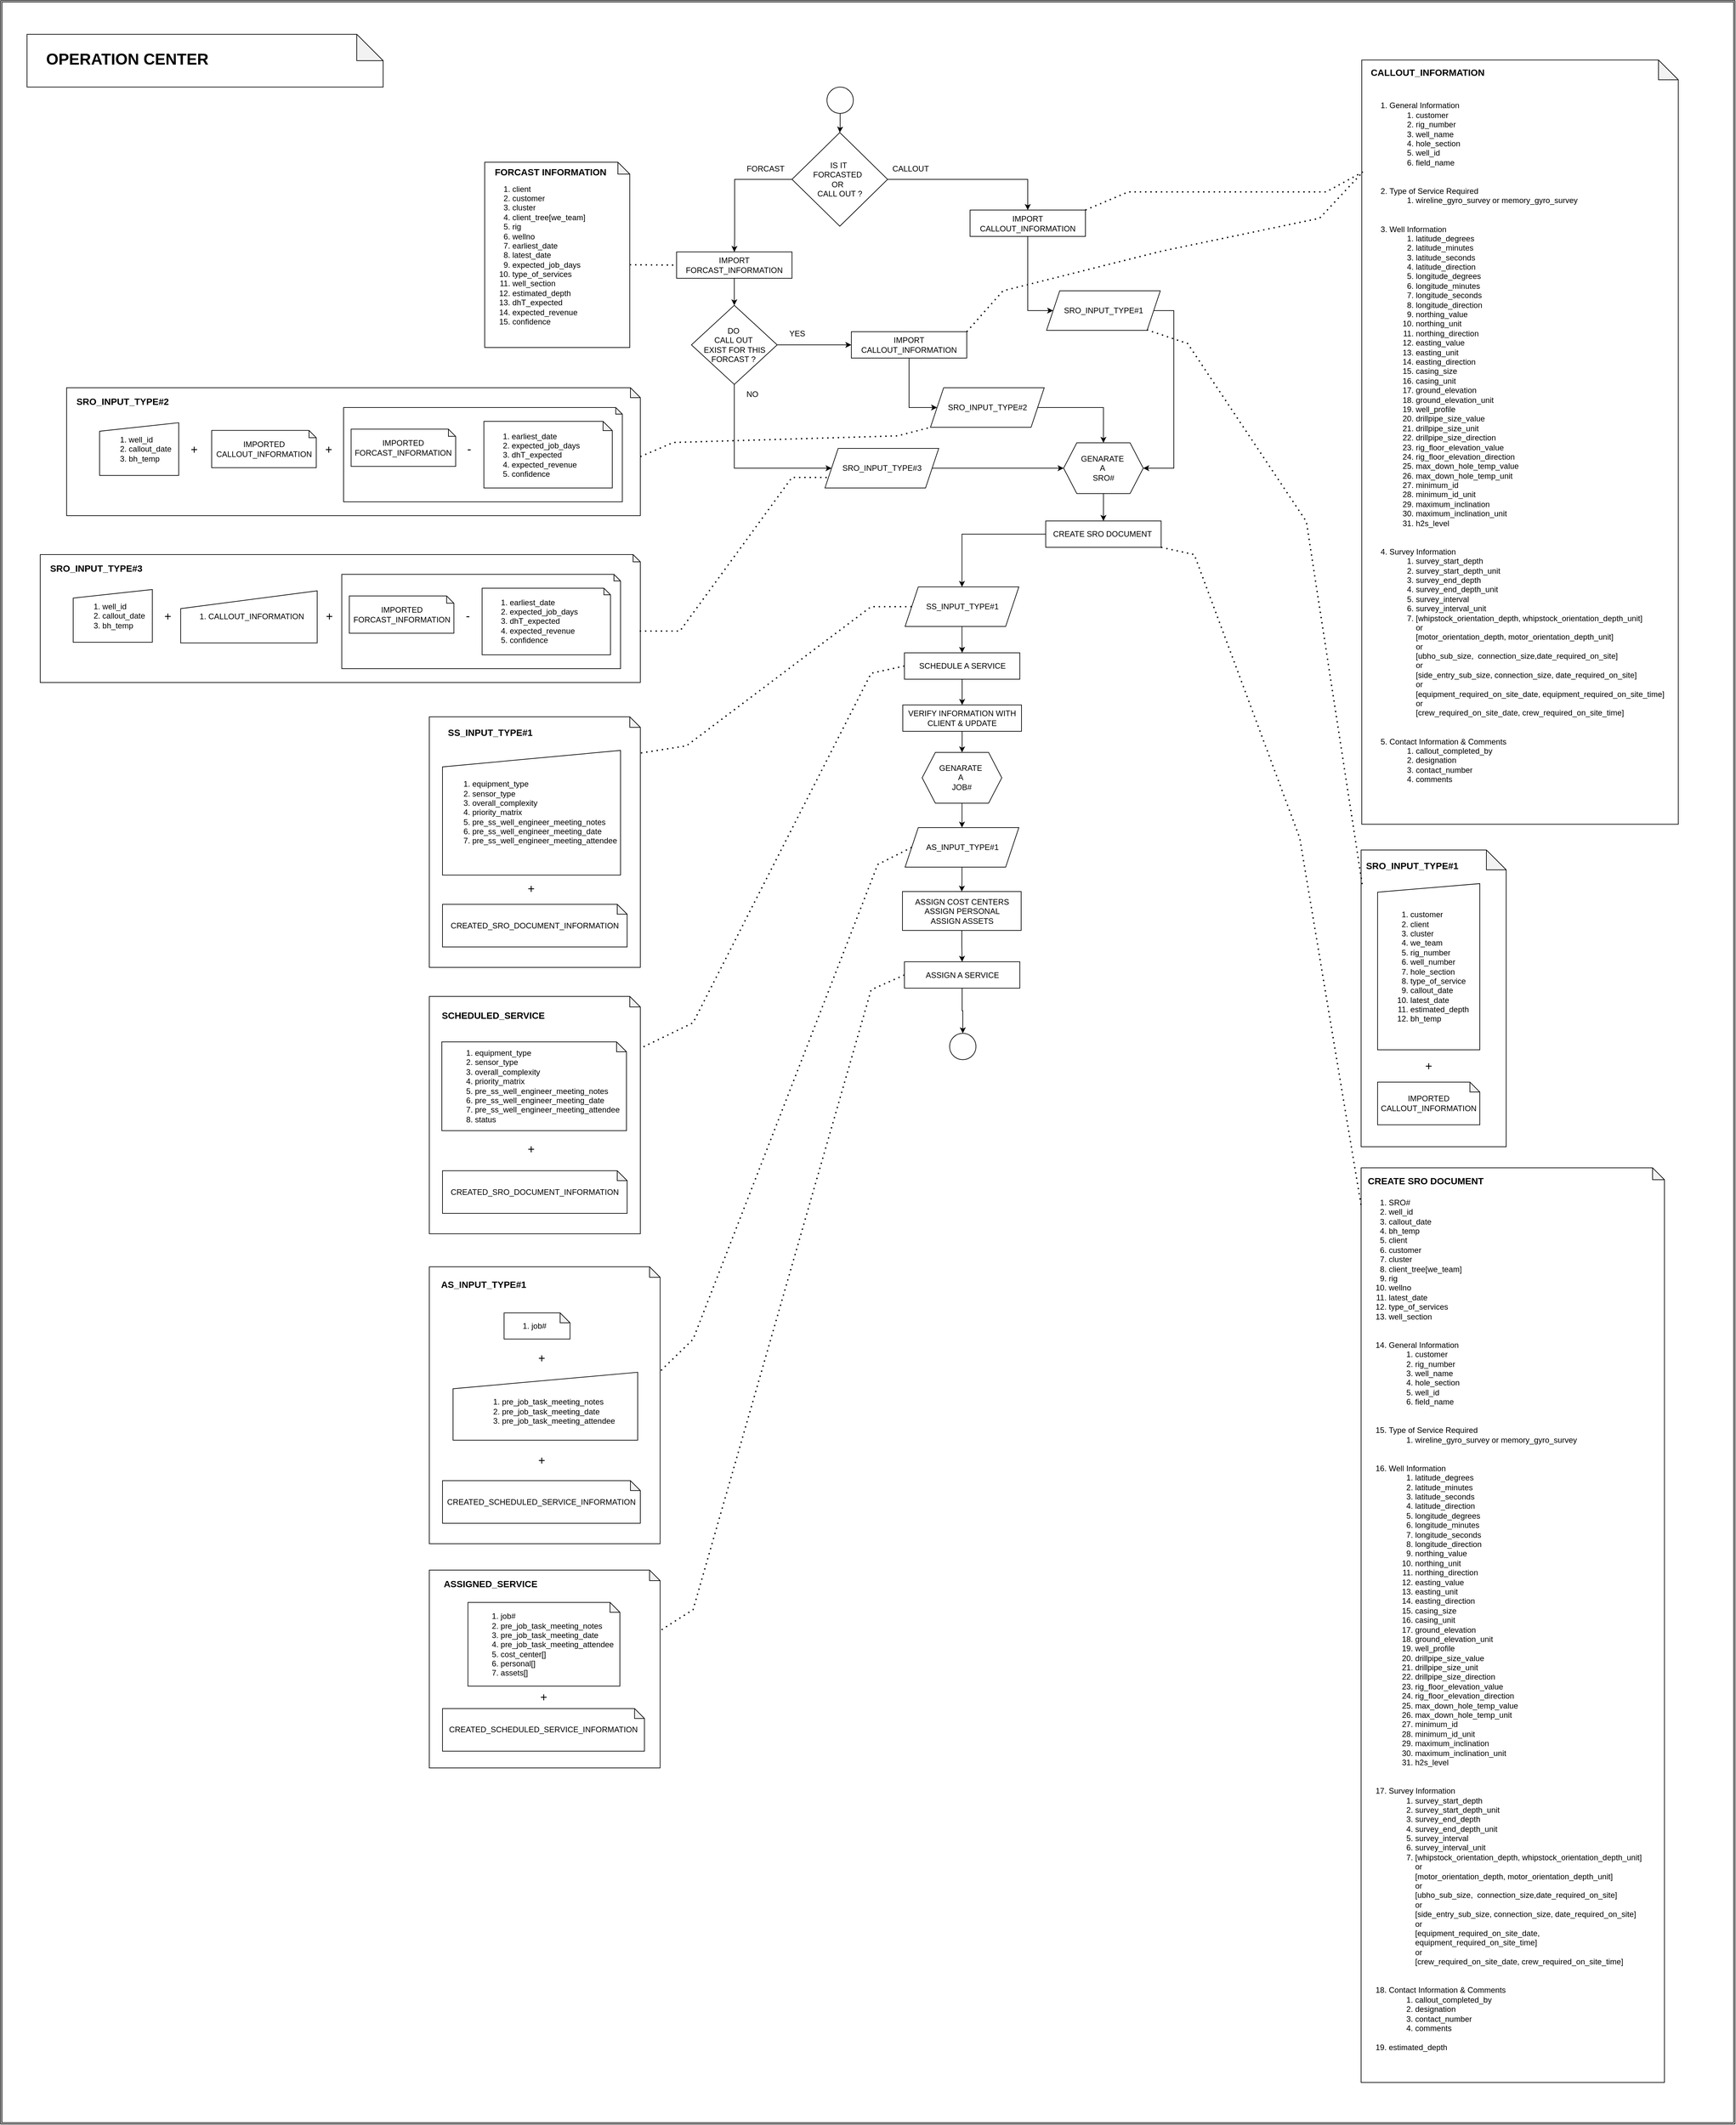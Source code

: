<mxfile version="26.0.3" pages="3">
  <diagram name="Page-1" id="_dbiNvgFxBLvJ_iSfBZv">
    <mxGraphModel dx="-1070" dy="4810" grid="1" gridSize="10" guides="1" tooltips="1" connect="1" arrows="1" fold="1" page="1" pageScale="1" pageWidth="850" pageHeight="1100" math="0" shadow="0">
      <root>
        <mxCell id="0" />
        <mxCell id="1" parent="0" />
        <mxCell id="9wEVdcjT3JOC04VeA5L2-1" value="" style="shape=ext;double=1;rounded=0;whiteSpace=wrap;html=1;fillColor=light-dark(#FFFFFF,transparent);movable=0;resizable=0;rotatable=0;deletable=0;editable=0;locked=1;connectable=0;" vertex="1" parent="1">
          <mxGeometry x="4330" y="1150" width="2630" height="3220" as="geometry" />
        </mxCell>
        <mxCell id="_S31PFsr-5n91dySAx23-71" value="" style="edgeStyle=orthogonalEdgeStyle;rounded=0;orthogonalLoop=1;jettySize=auto;html=1;" parent="1" source="_S31PFsr-5n91dySAx23-7" target="_S31PFsr-5n91dySAx23-66" edge="1">
          <mxGeometry relative="1" as="geometry" />
        </mxCell>
        <mxCell id="_S31PFsr-5n91dySAx23-7" value="IMPORT FORCAST_INFORMATION" style="rounded=0;whiteSpace=wrap;html=1;gradientColor=default;gradientDirection=west;fillColor=none;" parent="1" vertex="1">
          <mxGeometry x="5355" y="1531" width="175" height="40" as="geometry" />
        </mxCell>
        <mxCell id="_S31PFsr-5n91dySAx23-64" value="" style="edgeStyle=orthogonalEdgeStyle;rounded=0;orthogonalLoop=1;jettySize=auto;html=1;" parent="1" source="_S31PFsr-5n91dySAx23-61" target="_S31PFsr-5n91dySAx23-63" edge="1">
          <mxGeometry relative="1" as="geometry" />
        </mxCell>
        <mxCell id="_S31PFsr-5n91dySAx23-61" value="" style="ellipse;whiteSpace=wrap;html=1;aspect=fixed;" parent="1" vertex="1">
          <mxGeometry x="5583" y="1281" width="40" height="40" as="geometry" />
        </mxCell>
        <mxCell id="_S31PFsr-5n91dySAx23-69" style="edgeStyle=orthogonalEdgeStyle;rounded=0;orthogonalLoop=1;jettySize=auto;html=1;entryX=0.5;entryY=0;entryDx=0;entryDy=0;" parent="1" source="_S31PFsr-5n91dySAx23-63" target="_S31PFsr-5n91dySAx23-7" edge="1">
          <mxGeometry relative="1" as="geometry">
            <Array as="points">
              <mxPoint x="5443" y="1421" />
              <mxPoint x="5443" y="1511" />
            </Array>
          </mxGeometry>
        </mxCell>
        <mxCell id="4_S4OtVxMJpCYMmJXR8L-33" style="edgeStyle=orthogonalEdgeStyle;rounded=0;orthogonalLoop=1;jettySize=auto;html=1;entryX=0.5;entryY=0;entryDx=0;entryDy=0;" parent="1" source="_S31PFsr-5n91dySAx23-63" target="_S31PFsr-5n91dySAx23-65" edge="1">
          <mxGeometry relative="1" as="geometry" />
        </mxCell>
        <mxCell id="_S31PFsr-5n91dySAx23-63" value="IS IT&amp;nbsp;&lt;div&gt;FORCASTED&amp;nbsp;&lt;span style=&quot;background-color: transparent; color: light-dark(rgb(0, 0, 0), rgb(255, 255, 255));&quot;&gt;&amp;nbsp;&lt;/span&gt;&lt;/div&gt;&lt;div&gt;OR&amp;nbsp;&lt;span style=&quot;background-color: transparent; color: light-dark(rgb(0, 0, 0), rgb(255, 255, 255));&quot;&gt;&amp;nbsp;&lt;/span&gt;&lt;/div&gt;&lt;div&gt;CALL OUT ?&lt;/div&gt;" style="rhombus;whiteSpace=wrap;html=1;" parent="1" vertex="1">
          <mxGeometry x="5530" y="1350" width="145" height="142" as="geometry" />
        </mxCell>
        <mxCell id="4_S4OtVxMJpCYMmJXR8L-38" style="edgeStyle=orthogonalEdgeStyle;rounded=0;orthogonalLoop=1;jettySize=auto;html=1;entryX=0;entryY=0.5;entryDx=0;entryDy=0;" parent="1" source="_S31PFsr-5n91dySAx23-65" target="Lakz3S3r7i4BhN5lIzhC-1" edge="1">
          <mxGeometry relative="1" as="geometry">
            <Array as="points">
              <mxPoint x="5888" y="1620" />
              <mxPoint x="5920" y="1620" />
            </Array>
          </mxGeometry>
        </mxCell>
        <mxCell id="_S31PFsr-5n91dySAx23-65" value="IMPORT CALLOUT_INFORMATION" style="rounded=0;whiteSpace=wrap;html=1;gradientColor=default;gradientDirection=west;fillColor=none;" parent="1" vertex="1">
          <mxGeometry x="5800" y="1467.5" width="175" height="40" as="geometry" />
        </mxCell>
        <mxCell id="4_S4OtVxMJpCYMmJXR8L-34" value="" style="edgeStyle=orthogonalEdgeStyle;rounded=0;orthogonalLoop=1;jettySize=auto;html=1;" parent="1" source="_S31PFsr-5n91dySAx23-66" target="4_S4OtVxMJpCYMmJXR8L-31" edge="1">
          <mxGeometry relative="1" as="geometry" />
        </mxCell>
        <mxCell id="4_S4OtVxMJpCYMmJXR8L-43" style="edgeStyle=orthogonalEdgeStyle;rounded=0;orthogonalLoop=1;jettySize=auto;html=1;entryX=0;entryY=0.5;entryDx=0;entryDy=0;" parent="1" source="_S31PFsr-5n91dySAx23-66" target="4_S4OtVxMJpCYMmJXR8L-6" edge="1">
          <mxGeometry relative="1" as="geometry">
            <Array as="points">
              <mxPoint x="5443" y="1859" />
            </Array>
          </mxGeometry>
        </mxCell>
        <mxCell id="_S31PFsr-5n91dySAx23-66" value="DO&amp;nbsp;&lt;div&gt;CALL OUT&amp;nbsp;&lt;/div&gt;&lt;div&gt;EXIST FOR THIS FORCAST ?&amp;nbsp;&lt;/div&gt;" style="rhombus;whiteSpace=wrap;html=1;" parent="1" vertex="1">
          <mxGeometry x="5377.5" y="1612" width="130" height="120" as="geometry" />
        </mxCell>
        <mxCell id="4_S4OtVxMJpCYMmJXR8L-93" value="" style="edgeStyle=orthogonalEdgeStyle;rounded=0;orthogonalLoop=1;jettySize=auto;html=1;" parent="1" source="_S31PFsr-5n91dySAx23-73" target="4_S4OtVxMJpCYMmJXR8L-75" edge="1">
          <mxGeometry relative="1" as="geometry" />
        </mxCell>
        <mxCell id="_S31PFsr-5n91dySAx23-73" value="CREATE SRO DOCUMENT&amp;nbsp;" style="rounded=0;whiteSpace=wrap;html=1;gradientColor=default;gradientDirection=west;fillColor=none;" parent="1" vertex="1">
          <mxGeometry x="5914.75" y="1939" width="175" height="40" as="geometry" />
        </mxCell>
        <mxCell id="Lakz3S3r7i4BhN5lIzhC-8" value="" style="group" parent="1" vertex="1" connectable="0">
          <mxGeometry x="6394" y="1240" width="480" height="1159" as="geometry" />
        </mxCell>
        <mxCell id="4_S4OtVxMJpCYMmJXR8L-3" value="" style="group" parent="Lakz3S3r7i4BhN5lIzhC-8" vertex="1" connectable="0">
          <mxGeometry width="480" height="1159" as="geometry" />
        </mxCell>
        <mxCell id="_S31PFsr-5n91dySAx23-78" value="&lt;ol&gt;&lt;li&gt;&lt;span style=&quot;background-color: transparent; color: light-dark(rgb(0, 0, 0), rgb(255, 255, 255));&quot;&gt;General Information&lt;/span&gt;&lt;/li&gt;&lt;ol&gt;&lt;li&gt;&lt;span style=&quot;background-color: transparent; color: light-dark(rgb(0, 0, 0), rgb(255, 255, 255));&quot;&gt;customer&amp;nbsp;&amp;nbsp;&lt;/span&gt;&lt;/li&gt;&lt;li&gt;&lt;span style=&quot;background-color: transparent; color: light-dark(rgb(0, 0, 0), rgb(255, 255, 255));&quot;&gt;rig_number&amp;nbsp;&amp;nbsp;&lt;/span&gt;&lt;/li&gt;&lt;li&gt;&lt;span style=&quot;background-color: transparent; color: light-dark(rgb(0, 0, 0), rgb(255, 255, 255));&quot;&gt;well_name&amp;nbsp;&amp;nbsp;&lt;/span&gt;&lt;/li&gt;&lt;li&gt;&lt;span style=&quot;background-color: transparent; color: light-dark(rgb(0, 0, 0), rgb(255, 255, 255));&quot;&gt;hole_section&amp;nbsp;&amp;nbsp;&lt;/span&gt;&lt;/li&gt;&lt;li&gt;&lt;span style=&quot;background-color: transparent; color: light-dark(rgb(0, 0, 0), rgb(255, 255, 255));&quot;&gt;well_id&amp;nbsp;&amp;nbsp;&lt;/span&gt;&lt;/li&gt;&lt;li&gt;&lt;span style=&quot;background-color: transparent; color: light-dark(rgb(0, 0, 0), rgb(255, 255, 255));&quot;&gt;field_name&lt;br&gt;&lt;br&gt;&lt;br&gt;&lt;/span&gt;&lt;/li&gt;&lt;/ol&gt;&lt;li&gt;&lt;span style=&quot;background-color: transparent; color: light-dark(rgb(0, 0, 0), rgb(255, 255, 255));&quot;&gt;Type of Service Required&lt;/span&gt;&lt;/li&gt;&lt;ol&gt;&lt;li&gt;&lt;span style=&quot;background-color: transparent; color: light-dark(rgb(0, 0, 0), rgb(255, 255, 255));&quot;&gt;wireline_gyro_survey or memory_gyro_survey&lt;br&gt;&lt;br&gt;&lt;br&gt;&lt;/span&gt;&lt;/li&gt;&lt;/ol&gt;&lt;li&gt;&lt;span style=&quot;background-color: transparent; color: light-dark(rgb(0, 0, 0), rgb(255, 255, 255));&quot;&gt;Well Information&lt;/span&gt;&lt;/li&gt;&lt;ol&gt;&lt;li&gt;&lt;span style=&quot;background-color: transparent; color: light-dark(rgb(0, 0, 0), rgb(255, 255, 255));&quot;&gt;latitude_degrees&amp;nbsp;&amp;nbsp;&lt;/span&gt;&lt;/li&gt;&lt;li&gt;&lt;span style=&quot;background-color: transparent; color: light-dark(rgb(0, 0, 0), rgb(255, 255, 255));&quot;&gt;latitude_minutes&amp;nbsp;&amp;nbsp;&lt;/span&gt;&lt;/li&gt;&lt;li&gt;&lt;span style=&quot;background-color: transparent; color: light-dark(rgb(0, 0, 0), rgb(255, 255, 255));&quot;&gt;latitude_seconds&amp;nbsp;&amp;nbsp;&lt;/span&gt;&lt;/li&gt;&lt;li&gt;&lt;span style=&quot;background-color: transparent; color: light-dark(rgb(0, 0, 0), rgb(255, 255, 255));&quot;&gt;latitude_direction&amp;nbsp;&lt;/span&gt;&lt;/li&gt;&lt;li&gt;&lt;span style=&quot;background-color: transparent; color: light-dark(rgb(0, 0, 0), rgb(255, 255, 255));&quot;&gt;longitude_degrees&amp;nbsp;&amp;nbsp;&lt;/span&gt;&lt;/li&gt;&lt;li&gt;&lt;span style=&quot;background-color: transparent; color: light-dark(rgb(0, 0, 0), rgb(255, 255, 255));&quot;&gt;longitude_minutes&amp;nbsp;&amp;nbsp;&lt;/span&gt;&lt;/li&gt;&lt;li&gt;&lt;span style=&quot;background-color: transparent; color: light-dark(rgb(0, 0, 0), rgb(255, 255, 255));&quot;&gt;longitude_seconds&amp;nbsp;&amp;nbsp;&lt;/span&gt;&lt;/li&gt;&lt;li&gt;&lt;span style=&quot;background-color: transparent; color: light-dark(rgb(0, 0, 0), rgb(255, 255, 255));&quot;&gt;longitude_direction&lt;/span&gt;&lt;/li&gt;&lt;li&gt;&lt;span style=&quot;background-color: transparent; color: light-dark(rgb(0, 0, 0), rgb(255, 255, 255));&quot;&gt;northing_value&amp;nbsp;&amp;nbsp;&lt;/span&gt;&lt;/li&gt;&lt;li&gt;&lt;span style=&quot;background-color: transparent; color: light-dark(rgb(0, 0, 0), rgb(255, 255, 255));&quot;&gt;northing_unit&amp;nbsp;&amp;nbsp;&lt;/span&gt;&lt;/li&gt;&lt;li&gt;&lt;span style=&quot;background-color: transparent; color: light-dark(rgb(0, 0, 0), rgb(255, 255, 255));&quot;&gt;northing_direction&amp;nbsp;&lt;/span&gt;&lt;/li&gt;&lt;li&gt;&lt;span style=&quot;background-color: transparent; color: light-dark(rgb(0, 0, 0), rgb(255, 255, 255));&quot;&gt;easting_value&amp;nbsp;&amp;nbsp;&lt;/span&gt;&lt;/li&gt;&lt;li&gt;&lt;span style=&quot;background-color: transparent; color: light-dark(rgb(0, 0, 0), rgb(255, 255, 255));&quot;&gt;easting_unit&amp;nbsp;&amp;nbsp;&lt;/span&gt;&lt;/li&gt;&lt;li&gt;&lt;span style=&quot;background-color: transparent; color: light-dark(rgb(0, 0, 0), rgb(255, 255, 255));&quot;&gt;easting_direction&amp;nbsp;&amp;nbsp;&lt;/span&gt;&lt;/li&gt;&lt;li&gt;&lt;span style=&quot;background-color: transparent; color: light-dark(rgb(0, 0, 0), rgb(255, 255, 255));&quot;&gt;casing_size&amp;nbsp;&amp;nbsp;&lt;/span&gt;&lt;/li&gt;&lt;li&gt;&lt;span style=&quot;background-color: transparent; color: light-dark(rgb(0, 0, 0), rgb(255, 255, 255));&quot;&gt;casing_unit&lt;/span&gt;&lt;/li&gt;&lt;li&gt;&lt;span style=&quot;background-color: transparent; color: light-dark(rgb(0, 0, 0), rgb(255, 255, 255));&quot;&gt;ground_elevation&amp;nbsp;&amp;nbsp;&lt;/span&gt;&lt;/li&gt;&lt;li&gt;&lt;span style=&quot;background-color: transparent; color: light-dark(rgb(0, 0, 0), rgb(255, 255, 255));&quot;&gt;ground_elevation_unit&amp;nbsp;&amp;nbsp;&lt;/span&gt;&lt;/li&gt;&lt;li&gt;&lt;span style=&quot;background-color: transparent; color: light-dark(rgb(0, 0, 0), rgb(255, 255, 255));&quot;&gt;well_profile&amp;nbsp;&amp;nbsp;&lt;/span&gt;&lt;/li&gt;&lt;li&gt;&lt;span style=&quot;background-color: transparent; color: light-dark(rgb(0, 0, 0), rgb(255, 255, 255));&quot;&gt;drillpipe_size_value&amp;nbsp;&amp;nbsp;&lt;/span&gt;&lt;/li&gt;&lt;li&gt;&lt;span style=&quot;background-color: transparent; color: light-dark(rgb(0, 0, 0), rgb(255, 255, 255));&quot;&gt;drillpipe_size_unit&amp;nbsp;&amp;nbsp;&lt;/span&gt;&lt;/li&gt;&lt;li&gt;&lt;span style=&quot;background-color: transparent; color: light-dark(rgb(0, 0, 0), rgb(255, 255, 255));&quot;&gt;drillpipe_size_direction&amp;nbsp;&amp;nbsp;&lt;/span&gt;&lt;/li&gt;&lt;li&gt;&lt;span style=&quot;background-color: transparent; color: light-dark(rgb(0, 0, 0), rgb(255, 255, 255));&quot;&gt;rig_floor_elevation_value&amp;nbsp;&amp;nbsp;&lt;/span&gt;&lt;/li&gt;&lt;li&gt;&lt;span style=&quot;background-color: transparent; color: light-dark(rgb(0, 0, 0), rgb(255, 255, 255));&quot;&gt;rig_floor_elevation_direction&amp;nbsp;&amp;nbsp;&lt;/span&gt;&lt;/li&gt;&lt;li&gt;&lt;span style=&quot;background-color: transparent; color: light-dark(rgb(0, 0, 0), rgb(255, 255, 255));&quot;&gt;max_down_hole_temp_value&amp;nbsp;&amp;nbsp;&lt;/span&gt;&lt;/li&gt;&lt;li&gt;&lt;span style=&quot;background-color: transparent; color: light-dark(rgb(0, 0, 0), rgb(255, 255, 255));&quot;&gt;max_down_hole_temp_unit&amp;nbsp;&amp;nbsp;&lt;/span&gt;&amp;nbsp;&lt;/li&gt;&lt;li&gt;&lt;span style=&quot;background-color: transparent; color: light-dark(rgb(0, 0, 0), rgb(255, 255, 255));&quot;&gt;minimum_id&amp;nbsp;&amp;nbsp;&lt;/span&gt;&lt;/li&gt;&lt;li&gt;&lt;span style=&quot;background-color: transparent; color: light-dark(rgb(0, 0, 0), rgb(255, 255, 255));&quot;&gt;minimum_id_unit&amp;nbsp;&amp;nbsp;&lt;/span&gt;&lt;/li&gt;&lt;li&gt;&lt;span style=&quot;background-color: transparent; color: light-dark(rgb(0, 0, 0), rgb(255, 255, 255));&quot;&gt;maximum_inclination&amp;nbsp;&amp;nbsp;&lt;/span&gt;&lt;/li&gt;&lt;li&gt;&lt;span style=&quot;background-color: transparent; color: light-dark(rgb(0, 0, 0), rgb(255, 255, 255));&quot;&gt;maximum_inclination_unit&amp;nbsp;&amp;nbsp;&lt;/span&gt;&lt;/li&gt;&lt;li&gt;&lt;span style=&quot;background-color: transparent; color: light-dark(rgb(0, 0, 0), rgb(255, 255, 255));&quot;&gt;h2s_level&lt;br&gt;&lt;br&gt;&lt;br&gt;&lt;/span&gt;&lt;/li&gt;&lt;/ol&gt;&lt;li&gt;&lt;span style=&quot;background-color: transparent; color: light-dark(rgb(0, 0, 0), rgb(255, 255, 255));&quot;&gt;Survey Information&lt;/span&gt;&lt;/li&gt;&lt;ol&gt;&lt;li&gt;&lt;span style=&quot;background-color: transparent; color: light-dark(rgb(0, 0, 0), rgb(255, 255, 255));&quot;&gt;survey_start_depth&amp;nbsp;&amp;nbsp;&lt;/span&gt;&lt;/li&gt;&lt;li&gt;&lt;span style=&quot;background-color: transparent; color: light-dark(rgb(0, 0, 0), rgb(255, 255, 255));&quot;&gt;survey_start_depth_unit&amp;nbsp;&amp;nbsp;&lt;/span&gt;&lt;/li&gt;&lt;li&gt;&lt;span style=&quot;background-color: transparent; color: light-dark(rgb(0, 0, 0), rgb(255, 255, 255));&quot;&gt;survey_end_depth&amp;nbsp;&amp;nbsp;&lt;/span&gt;&lt;/li&gt;&lt;li&gt;&lt;span style=&quot;background-color: transparent; color: light-dark(rgb(0, 0, 0), rgb(255, 255, 255));&quot;&gt;survey_end_depth_unit&amp;nbsp;&amp;nbsp;&lt;/span&gt;&lt;/li&gt;&lt;li&gt;&lt;span style=&quot;background-color: transparent; color: light-dark(rgb(0, 0, 0), rgb(255, 255, 255));&quot;&gt;survey_interval&amp;nbsp;&amp;nbsp;&lt;/span&gt;&lt;/li&gt;&lt;li&gt;&lt;span style=&quot;background-color: transparent; color: light-dark(rgb(0, 0, 0), rgb(255, 255, 255));&quot;&gt;survey_interval_unit&amp;nbsp;&amp;nbsp;&lt;/span&gt;&lt;/li&gt;&lt;li&gt;&lt;span style=&quot;background-color: transparent; color: light-dark(rgb(0, 0, 0), rgb(255, 255, 255));&quot;&gt;[whipstock_orientation_depth,&amp;nbsp;&lt;/span&gt;whipstock_orientation_depth_unit] &lt;br&gt;or &lt;br&gt;[motor_orientation_depth,&amp;nbsp;&lt;span style=&quot;background-color: transparent; color: light-dark(rgb(0, 0, 0), rgb(255, 255, 255));&quot;&gt;motor_orientation_depth_unit]&amp;nbsp;&lt;br&gt;&lt;/span&gt;or &lt;br&gt;[ubho_sub_size,&amp;nbsp;&amp;nbsp;&lt;span style=&quot;background-color: transparent; color: light-dark(rgb(0, 0, 0), rgb(255, 255, 255));&quot;&gt;connection_size,date_required_on_site]&amp;nbsp;&amp;nbsp;&lt;br&gt;&lt;/span&gt;or&amp;nbsp;&lt;br&gt;&lt;span style=&quot;background-color: transparent; color: light-dark(rgb(0, 0, 0), rgb(255, 255, 255));&quot;&gt;[side_entry_sub_size,&amp;nbsp;&lt;/span&gt;&lt;span style=&quot;background-color: transparent; color: light-dark(rgb(0, 0, 0), rgb(255, 255, 255));&quot;&gt;connection_size,&amp;nbsp;&lt;/span&gt;&lt;span style=&quot;background-color: transparent; color: light-dark(rgb(0, 0, 0), rgb(255, 255, 255));&quot;&gt;date_required_on_site]&amp;nbsp;&lt;br&gt;&lt;/span&gt;&lt;span style=&quot;background-color: transparent; color: light-dark(rgb(0, 0, 0), rgb(255, 255, 255));&quot;&gt;or&amp;nbsp;&lt;br&gt;&lt;/span&gt;&lt;span style=&quot;background-color: transparent; color: light-dark(rgb(0, 0, 0), rgb(255, 255, 255));&quot;&gt;[equipment_required_on_site_date, equipment_required_on_site_time]&amp;nbsp;&lt;br&gt;&lt;/span&gt;&lt;span style=&quot;background-color: transparent; color: light-dark(rgb(0, 0, 0), rgb(255, 255, 255));&quot;&gt;or &lt;br&gt;[crew_required_on_site_date,&amp;nbsp;&lt;/span&gt;&lt;span style=&quot;background-color: transparent; color: light-dark(rgb(0, 0, 0), rgb(255, 255, 255));&quot;&gt;crew_required_on_site_time]&amp;nbsp;&lt;br&gt;&lt;/span&gt;&lt;br&gt;&amp;nbsp;&lt;/li&gt;&lt;/ol&gt;&lt;li&gt;&lt;span style=&quot;background-color: transparent; color: light-dark(rgb(0, 0, 0), rgb(255, 255, 255));&quot;&gt;Contact Information &amp;amp; Comments&lt;/span&gt;&lt;/li&gt;&lt;ol&gt;&lt;li&gt;&lt;span style=&quot;background-color: transparent; color: light-dark(rgb(0, 0, 0), rgb(255, 255, 255));&quot;&gt;callout_completed_by&amp;nbsp;&amp;nbsp;&lt;/span&gt;&lt;/li&gt;&lt;li&gt;&lt;span style=&quot;background-color: transparent; color: light-dark(rgb(0, 0, 0), rgb(255, 255, 255));&quot;&gt;designation&amp;nbsp;&amp;nbsp;&lt;/span&gt;&lt;/li&gt;&lt;li&gt;&lt;span style=&quot;background-color: transparent; color: light-dark(rgb(0, 0, 0), rgb(255, 255, 255));&quot;&gt;contact_number&amp;nbsp;&amp;nbsp;&lt;/span&gt;&lt;/li&gt;&lt;li&gt;&lt;span style=&quot;background-color: transparent; color: light-dark(rgb(0, 0, 0), rgb(255, 255, 255));&quot;&gt;comments&amp;nbsp;&lt;/span&gt;&lt;/li&gt;&lt;/ol&gt;&lt;/ol&gt;" style="shape=note;whiteSpace=wrap;html=1;backgroundOutline=1;darkOpacity=0.05;align=left;" parent="4_S4OtVxMJpCYMmJXR8L-3" vertex="1">
          <mxGeometry width="480" height="1159" as="geometry" />
        </mxCell>
        <mxCell id="Lakz3S3r7i4BhN5lIzhC-34" value="&lt;span style=&quot;font-size: 14px;&quot;&gt;&lt;b&gt;CALLOUT_INFORMATION&lt;/b&gt;&lt;/span&gt;" style="text;html=1;align=center;verticalAlign=middle;whiteSpace=wrap;rounded=0;" parent="4_S4OtVxMJpCYMmJXR8L-3" vertex="1">
          <mxGeometry y="4" width="200" height="30" as="geometry" />
        </mxCell>
        <mxCell id="4_S4OtVxMJpCYMmJXR8L-1" value="" style="endArrow=none;dashed=1;html=1;dashPattern=1 3;strokeWidth=2;rounded=0;entryX=0;entryY=0.5;entryDx=0;entryDy=0;exitX=0;exitY=0;exitDx=220;exitDy=155.5;exitPerimeter=0;" parent="1" source="_S31PFsr-5n91dySAx23-79" target="_S31PFsr-5n91dySAx23-7" edge="1">
          <mxGeometry width="50" height="50" relative="1" as="geometry">
            <mxPoint x="5480" y="1659" as="sourcePoint" />
            <mxPoint x="5530" y="1609" as="targetPoint" />
          </mxGeometry>
        </mxCell>
        <mxCell id="4_S4OtVxMJpCYMmJXR8L-2" value="" style="group" parent="1" vertex="1" connectable="0">
          <mxGeometry x="5064" y="1395" width="220" height="281" as="geometry" />
        </mxCell>
        <mxCell id="_S31PFsr-5n91dySAx23-79" value="&lt;ol&gt;&lt;li&gt;&lt;div style=&quot;background-color: transparent; color: light-dark(rgb(0, 0, 0), rgb(255, 255, 255)); display: inline !important;&quot;&gt;client&lt;/div&gt;&lt;/li&gt;&lt;li&gt;customer&lt;/li&gt;&lt;li&gt;cluster&lt;/li&gt;&lt;li&gt;client_tree[we_team]&lt;/li&gt;&lt;li&gt;rig&lt;/li&gt;&lt;li&gt;wellno&lt;/li&gt;&lt;li&gt;earliest_date&lt;/li&gt;&lt;li&gt;latest_date&lt;/li&gt;&lt;li&gt;expected_job_days&lt;/li&gt;&lt;li&gt;type_of_services&lt;/li&gt;&lt;li&gt;well_section&lt;/li&gt;&lt;li&gt;estimated_depth&lt;/li&gt;&lt;li&gt;dhT_expected&lt;/li&gt;&lt;li&gt;expected_revenue&lt;/li&gt;&lt;li&gt;confidence&lt;/li&gt;&lt;/ol&gt;" style="shape=note;whiteSpace=wrap;html=1;backgroundOutline=1;darkOpacity=0.05;align=left;size=18;" parent="4_S4OtVxMJpCYMmJXR8L-2" vertex="1">
          <mxGeometry width="220" height="281" as="geometry" />
        </mxCell>
        <mxCell id="Lakz3S3r7i4BhN5lIzhC-6" value="&lt;b&gt;&lt;font style=&quot;font-size: 14px;&quot;&gt;FORCAST INFORMATION&lt;/font&gt;&lt;/b&gt;" style="text;html=1;align=center;verticalAlign=middle;whiteSpace=wrap;rounded=0;" parent="4_S4OtVxMJpCYMmJXR8L-2" vertex="1">
          <mxGeometry width="200" height="30" as="geometry" />
        </mxCell>
        <mxCell id="4_S4OtVxMJpCYMmJXR8L-4" value="" style="endArrow=none;dashed=1;html=1;dashPattern=1 3;strokeWidth=2;rounded=0;exitX=1;exitY=0;exitDx=0;exitDy=0;entryX=0.01;entryY=0.145;entryDx=0;entryDy=0;entryPerimeter=0;" parent="1" source="_S31PFsr-5n91dySAx23-65" target="_S31PFsr-5n91dySAx23-78" edge="1">
          <mxGeometry width="50" height="50" relative="1" as="geometry">
            <mxPoint x="5880" y="1359" as="sourcePoint" />
            <mxPoint x="5930" y="1309" as="targetPoint" />
            <Array as="points">
              <mxPoint x="6040" y="1440" />
              <mxPoint x="6340" y="1440" />
            </Array>
          </mxGeometry>
        </mxCell>
        <mxCell id="4_S4OtVxMJpCYMmJXR8L-84" style="edgeStyle=orthogonalEdgeStyle;rounded=0;orthogonalLoop=1;jettySize=auto;html=1;entryX=0;entryY=0.5;entryDx=0;entryDy=0;" parent="1" source="4_S4OtVxMJpCYMmJXR8L-6" target="4_S4OtVxMJpCYMmJXR8L-79" edge="1">
          <mxGeometry relative="1" as="geometry" />
        </mxCell>
        <mxCell id="4_S4OtVxMJpCYMmJXR8L-6" value="SRO_INPUT_TYPE#3" style="shape=parallelogram;perimeter=parallelogramPerimeter;whiteSpace=wrap;html=1;fixedSize=1;" parent="1" vertex="1">
          <mxGeometry x="5580" y="1829" width="172.5" height="60" as="geometry" />
        </mxCell>
        <mxCell id="4_S4OtVxMJpCYMmJXR8L-24" value="" style="group" parent="1" vertex="1" connectable="0">
          <mxGeometry x="4390" y="1990" width="910" height="193.99" as="geometry" />
        </mxCell>
        <mxCell id="Lakz3S3r7i4BhN5lIzhC-28" value="" style="shape=note;whiteSpace=wrap;html=1;backgroundOutline=1;darkOpacity=0.05;container=0;size=11;" parent="4_S4OtVxMJpCYMmJXR8L-24" vertex="1">
          <mxGeometry width="910" height="193.99" as="geometry" />
        </mxCell>
        <mxCell id="4_S4OtVxMJpCYMmJXR8L-14" value="&lt;ol style=&quot;text-align: left;&quot;&gt;&lt;li&gt;&lt;span style=&quot;background-color: transparent; color: light-dark(rgb(0, 0, 0), rgb(255, 255, 255));&quot;&gt;well_id&amp;nbsp;&amp;nbsp;&lt;/span&gt;&lt;/li&gt;&lt;li&gt;callout_date&amp;nbsp;&amp;nbsp;&lt;/li&gt;&lt;li&gt;bh_temp&amp;nbsp;&amp;nbsp;&lt;/li&gt;&lt;/ol&gt;" style="shape=manualInput;whiteSpace=wrap;html=1;size=13;" parent="4_S4OtVxMJpCYMmJXR8L-24" vertex="1">
          <mxGeometry x="50" y="52.99" width="120" height="80" as="geometry" />
        </mxCell>
        <mxCell id="4_S4OtVxMJpCYMmJXR8L-15" value="&lt;ol&gt;&lt;li&gt;&lt;span style=&quot;background-color: transparent; color: light-dark(rgb(0, 0, 0), rgb(255, 255, 255));&quot;&gt;CALLOUT_INFORMATION&lt;/span&gt;&lt;/li&gt;&lt;/ol&gt;" style="shape=manualInput;whiteSpace=wrap;html=1;size=27;align=left;" parent="4_S4OtVxMJpCYMmJXR8L-24" vertex="1">
          <mxGeometry x="213" y="54.99" width="207" height="79" as="geometry" />
        </mxCell>
        <mxCell id="Lakz3S3r7i4BhN5lIzhC-23" value="&lt;font style=&quot;font-size: 18px;&quot;&gt;+&lt;/font&gt;" style="text;html=1;align=center;verticalAlign=middle;whiteSpace=wrap;rounded=0;container=0;" parent="4_S4OtVxMJpCYMmJXR8L-24" vertex="1">
          <mxGeometry x="419.997" y="78.83" width="37.279" height="30.0" as="geometry" />
        </mxCell>
        <mxCell id="Lakz3S3r7i4BhN5lIzhC-5" value="&lt;span style=&quot;font-size: 14px;&quot;&gt;&lt;b&gt;SRO_INPUT_TYPE#3&lt;/b&gt;&lt;/span&gt;" style="text;html=1;align=center;verticalAlign=middle;whiteSpace=wrap;rounded=0;container=0;" parent="4_S4OtVxMJpCYMmJXR8L-24" vertex="1">
          <mxGeometry y="6.37" width="170" height="30" as="geometry" />
        </mxCell>
        <mxCell id="4_S4OtVxMJpCYMmJXR8L-20" value="" style="group" parent="4_S4OtVxMJpCYMmJXR8L-24" vertex="1" connectable="0">
          <mxGeometry x="457.28" y="30" width="422.72" height="143" as="geometry" />
        </mxCell>
        <mxCell id="4_S4OtVxMJpCYMmJXR8L-16" value="" style="shape=note;whiteSpace=wrap;html=1;backgroundOutline=1;darkOpacity=0.05;size=10;" parent="4_S4OtVxMJpCYMmJXR8L-20" vertex="1">
          <mxGeometry width="422.72" height="143" as="geometry" />
        </mxCell>
        <mxCell id="4_S4OtVxMJpCYMmJXR8L-17" value="&lt;span style=&quot;text-align: left;&quot;&gt;IMPORTED FORCAST_INFORMATION&lt;/span&gt;" style="shape=note;whiteSpace=wrap;html=1;backgroundOutline=1;darkOpacity=0.05;size=11;container=0;" parent="4_S4OtVxMJpCYMmJXR8L-20" vertex="1">
          <mxGeometry x="11.42" y="32.78" width="158.58" height="56.45" as="geometry" />
        </mxCell>
        <mxCell id="4_S4OtVxMJpCYMmJXR8L-18" value="&lt;font style=&quot;font-size: 18px;&quot;&gt;-&lt;/font&gt;" style="text;html=1;align=center;verticalAlign=middle;whiteSpace=wrap;rounded=0;container=0;" parent="4_S4OtVxMJpCYMmJXR8L-20" vertex="1">
          <mxGeometry x="169.397" y="48.01" width="42.59" height="30.0" as="geometry" />
        </mxCell>
        <mxCell id="4_S4OtVxMJpCYMmJXR8L-19" value="&lt;ol&gt;&lt;li&gt;&lt;span style=&quot;background-color: transparent; color: light-dark(rgb(0, 0, 0), rgb(255, 255, 255));&quot;&gt;earliest_date&lt;/span&gt;&lt;/li&gt;&lt;li&gt;expected_job_days&lt;/li&gt;&lt;li&gt;dhT_expected&lt;/li&gt;&lt;li&gt;expected_revenue&lt;/li&gt;&lt;li&gt;confidence&lt;/li&gt;&lt;/ol&gt;" style="shape=note;whiteSpace=wrap;html=1;backgroundOutline=1;darkOpacity=0.05;align=left;size=10;container=0;" parent="4_S4OtVxMJpCYMmJXR8L-20" vertex="1">
          <mxGeometry x="212.785" y="21.0" width="194.699" height="100.99" as="geometry" />
        </mxCell>
        <mxCell id="4_S4OtVxMJpCYMmJXR8L-21" value="&lt;font style=&quot;font-size: 18px;&quot;&gt;+&lt;/font&gt;" style="text;html=1;align=center;verticalAlign=middle;whiteSpace=wrap;rounded=0;container=0;" parent="4_S4OtVxMJpCYMmJXR8L-24" vertex="1">
          <mxGeometry x="174.997" y="78.83" width="37.279" height="30.0" as="geometry" />
        </mxCell>
        <mxCell id="4_S4OtVxMJpCYMmJXR8L-25" value="CALLOUT" style="text;html=1;align=center;verticalAlign=middle;whiteSpace=wrap;rounded=0;" parent="1" vertex="1">
          <mxGeometry x="5680" y="1390" width="60" height="30" as="geometry" />
        </mxCell>
        <mxCell id="4_S4OtVxMJpCYMmJXR8L-26" value="FORCAST" style="text;html=1;align=center;verticalAlign=middle;whiteSpace=wrap;rounded=0;" parent="1" vertex="1">
          <mxGeometry x="5460" y="1390" width="60" height="30" as="geometry" />
        </mxCell>
        <mxCell id="4_S4OtVxMJpCYMmJXR8L-28" value="YES" style="text;html=1;align=center;verticalAlign=middle;whiteSpace=wrap;rounded=0;" parent="1" vertex="1">
          <mxGeometry x="5507.5" y="1640.01" width="60" height="30" as="geometry" />
        </mxCell>
        <mxCell id="4_S4OtVxMJpCYMmJXR8L-46" style="edgeStyle=orthogonalEdgeStyle;rounded=0;orthogonalLoop=1;jettySize=auto;html=1;entryX=0;entryY=0.5;entryDx=0;entryDy=0;" parent="1" source="4_S4OtVxMJpCYMmJXR8L-31" target="4_S4OtVxMJpCYMmJXR8L-36" edge="1">
          <mxGeometry relative="1" as="geometry">
            <Array as="points">
              <mxPoint x="5708" y="1767" />
            </Array>
          </mxGeometry>
        </mxCell>
        <mxCell id="4_S4OtVxMJpCYMmJXR8L-31" value="IMPORT CALLOUT_INFORMATION" style="rounded=0;whiteSpace=wrap;html=1;gradientColor=default;gradientDirection=west;fillColor=none;" parent="1" vertex="1">
          <mxGeometry x="5620" y="1652" width="175" height="40" as="geometry" />
        </mxCell>
        <mxCell id="4_S4OtVxMJpCYMmJXR8L-32" value="" style="group" parent="1" vertex="1" connectable="0">
          <mxGeometry x="6393" y="2438" width="220" height="450" as="geometry" />
        </mxCell>
        <mxCell id="Lakz3S3r7i4BhN5lIzhC-2" value="&lt;div&gt;&lt;br&gt;&lt;/div&gt;" style="shape=note;whiteSpace=wrap;html=1;backgroundOutline=1;darkOpacity=0.05;align=left;container=0;" parent="4_S4OtVxMJpCYMmJXR8L-32" vertex="1">
          <mxGeometry width="220" height="450" as="geometry" />
        </mxCell>
        <mxCell id="Lakz3S3r7i4BhN5lIzhC-3" value="&lt;span style=&quot;text-align: left;&quot;&gt;IMPORTED CALLOUT_INFORMATION&lt;/span&gt;" style="shape=note;whiteSpace=wrap;html=1;backgroundOutline=1;darkOpacity=0.05;size=15;container=0;" parent="4_S4OtVxMJpCYMmJXR8L-32" vertex="1">
          <mxGeometry x="25" y="352.04" width="155" height="64.68" as="geometry" />
        </mxCell>
        <mxCell id="Lakz3S3r7i4BhN5lIzhC-32" value="&lt;font style=&quot;font-size: 18px;&quot;&gt;+&lt;/font&gt;" style="text;html=1;align=center;verticalAlign=middle;whiteSpace=wrap;rounded=0;container=0;" parent="4_S4OtVxMJpCYMmJXR8L-32" vertex="1">
          <mxGeometry x="83.861" y="311.011" width="37.279" height="34.371" as="geometry" />
        </mxCell>
        <mxCell id="Lakz3S3r7i4BhN5lIzhC-33" value="&lt;span style=&quot;font-size: 14px;&quot;&gt;&lt;b&gt;SRO_INPUT_TYPE#1&lt;/b&gt;&lt;/span&gt;" style="text;html=1;align=center;verticalAlign=middle;whiteSpace=wrap;rounded=0;container=0;" parent="4_S4OtVxMJpCYMmJXR8L-32" vertex="1">
          <mxGeometry x="5" y="6.874" width="145" height="34.371" as="geometry" />
        </mxCell>
        <mxCell id="4_S4OtVxMJpCYMmJXR8L-22" value="&lt;ol style=&quot;text-align: left;&quot;&gt;&lt;li&gt;&lt;span style=&quot;background-color: transparent; color: light-dark(rgb(0, 0, 0), rgb(255, 255, 255));&quot;&gt;customer&amp;nbsp;&amp;nbsp;&lt;/span&gt;&lt;/li&gt;&lt;li&gt;&lt;span style=&quot;background-color: transparent; color: light-dark(rgb(0, 0, 0), rgb(255, 255, 255));&quot;&gt;client&amp;nbsp;&amp;nbsp;&lt;/span&gt;&lt;/li&gt;&lt;li&gt;&lt;span style=&quot;background-color: transparent; color: light-dark(rgb(0, 0, 0), rgb(255, 255, 255));&quot;&gt;cluster&amp;nbsp;&amp;nbsp;&lt;/span&gt;&lt;/li&gt;&lt;li&gt;&lt;span style=&quot;background-color: transparent; color: light-dark(rgb(0, 0, 0), rgb(255, 255, 255));&quot;&gt;we_team&amp;nbsp;&amp;nbsp;&lt;/span&gt;&lt;/li&gt;&lt;li&gt;&lt;span style=&quot;background-color: transparent; color: light-dark(rgb(0, 0, 0), rgb(255, 255, 255));&quot;&gt;rig_number&amp;nbsp;&amp;nbsp;&lt;/span&gt;&lt;/li&gt;&lt;li&gt;&lt;span style=&quot;background-color: transparent; color: light-dark(rgb(0, 0, 0), rgb(255, 255, 255));&quot;&gt;well_number&amp;nbsp;&amp;nbsp;&lt;/span&gt;&lt;/li&gt;&lt;li&gt;&lt;span style=&quot;background-color: transparent; color: light-dark(rgb(0, 0, 0), rgb(255, 255, 255));&quot;&gt;hole_section&amp;nbsp;&amp;nbsp;&lt;/span&gt;&lt;/li&gt;&lt;li&gt;&lt;span style=&quot;background-color: transparent; color: light-dark(rgb(0, 0, 0), rgb(255, 255, 255));&quot;&gt;type_of_service&amp;nbsp;&amp;nbsp;&lt;/span&gt;&lt;/li&gt;&lt;li&gt;&lt;span style=&quot;background-color: transparent; color: light-dark(rgb(0, 0, 0), rgb(255, 255, 255));&quot;&gt;callout_date&amp;nbsp;&amp;nbsp;&lt;/span&gt;&lt;/li&gt;&lt;li&gt;&lt;span style=&quot;background-color: transparent; color: light-dark(rgb(0, 0, 0), rgb(255, 255, 255));&quot;&gt;latest_date&amp;nbsp;&amp;nbsp;&lt;/span&gt;&lt;/li&gt;&lt;li&gt;&lt;span style=&quot;background-color: transparent; color: light-dark(rgb(0, 0, 0), rgb(255, 255, 255));&quot;&gt;estimated_depth&amp;nbsp;&amp;nbsp;&lt;/span&gt;&lt;/li&gt;&lt;li&gt;&lt;span style=&quot;background-color: transparent; color: light-dark(rgb(0, 0, 0), rgb(255, 255, 255));&quot;&gt;bh_temp&amp;nbsp;&amp;nbsp;&lt;/span&gt;&lt;/li&gt;&lt;/ol&gt;" style="shape=manualInput;whiteSpace=wrap;html=1;size=13;container=0;" parent="4_S4OtVxMJpCYMmJXR8L-32" vertex="1">
          <mxGeometry x="25" y="50.98" width="155" height="252.06" as="geometry" />
        </mxCell>
        <mxCell id="4_S4OtVxMJpCYMmJXR8L-35" value="" style="endArrow=none;dashed=1;html=1;dashPattern=1 3;strokeWidth=2;rounded=0;exitX=1;exitY=0;exitDx=0;exitDy=0;entryX=0;entryY=0.148;entryDx=0;entryDy=0;entryPerimeter=0;" parent="1" source="4_S4OtVxMJpCYMmJXR8L-31" target="_S31PFsr-5n91dySAx23-78" edge="1">
          <mxGeometry width="50" height="50" relative="1" as="geometry">
            <mxPoint x="5760" y="1648" as="sourcePoint" />
            <mxPoint x="6187" y="1480" as="targetPoint" />
            <Array as="points">
              <mxPoint x="5850" y="1590" />
              <mxPoint x="6090" y="1530" />
              <mxPoint x="6330" y="1480" />
            </Array>
          </mxGeometry>
        </mxCell>
        <mxCell id="4_S4OtVxMJpCYMmJXR8L-86" style="edgeStyle=orthogonalEdgeStyle;rounded=0;orthogonalLoop=1;jettySize=auto;html=1;entryX=1;entryY=0.5;entryDx=0;entryDy=0;" parent="1" source="Lakz3S3r7i4BhN5lIzhC-1" target="4_S4OtVxMJpCYMmJXR8L-79" edge="1">
          <mxGeometry relative="1" as="geometry">
            <Array as="points">
              <mxPoint x="6109" y="1620" />
              <mxPoint x="6109" y="1859" />
            </Array>
          </mxGeometry>
        </mxCell>
        <mxCell id="Lakz3S3r7i4BhN5lIzhC-1" value="SRO_INPUT_TYPE#1" style="shape=parallelogram;perimeter=parallelogramPerimeter;whiteSpace=wrap;html=1;fixedSize=1;" parent="1" vertex="1">
          <mxGeometry x="5916" y="1590" width="172.5" height="60" as="geometry" />
        </mxCell>
        <mxCell id="4_S4OtVxMJpCYMmJXR8L-85" style="edgeStyle=orthogonalEdgeStyle;rounded=0;orthogonalLoop=1;jettySize=auto;html=1;entryX=0.5;entryY=0;entryDx=0;entryDy=0;" parent="1" source="4_S4OtVxMJpCYMmJXR8L-36" target="4_S4OtVxMJpCYMmJXR8L-79" edge="1">
          <mxGeometry relative="1" as="geometry" />
        </mxCell>
        <mxCell id="4_S4OtVxMJpCYMmJXR8L-36" value="SRO_INPUT_TYPE#2" style="shape=parallelogram;perimeter=parallelogramPerimeter;whiteSpace=wrap;html=1;fixedSize=1;" parent="1" vertex="1">
          <mxGeometry x="5740" y="1737.01" width="172.5" height="60" as="geometry" />
        </mxCell>
        <mxCell id="4_S4OtVxMJpCYMmJXR8L-41" value="" style="endArrow=none;dashed=1;html=1;dashPattern=1 3;strokeWidth=2;rounded=0;exitX=0.882;exitY=0.987;exitDx=0;exitDy=0;exitPerimeter=0;entryX=0.008;entryY=0.117;entryDx=0;entryDy=0;entryPerimeter=0;" parent="1" source="Lakz3S3r7i4BhN5lIzhC-1" target="Lakz3S3r7i4BhN5lIzhC-2" edge="1">
          <mxGeometry width="50" height="50" relative="1" as="geometry">
            <mxPoint x="6070.578" y="1670.006" as="sourcePoint" />
            <mxPoint x="6110" y="1876.24" as="targetPoint" />
            <Array as="points">
              <mxPoint x="6130" y="1670" />
              <mxPoint x="6310" y="1940" />
            </Array>
          </mxGeometry>
        </mxCell>
        <mxCell id="4_S4OtVxMJpCYMmJXR8L-44" value="NO" style="text;html=1;align=center;verticalAlign=middle;whiteSpace=wrap;rounded=0;" parent="1" vertex="1">
          <mxGeometry x="5440" y="1732.01" width="60" height="30" as="geometry" />
        </mxCell>
        <mxCell id="4_S4OtVxMJpCYMmJXR8L-45" value="" style="endArrow=none;dashed=1;html=1;dashPattern=1 3;strokeWidth=2;rounded=0;exitX=0.999;exitY=0.598;exitDx=0;exitDy=0;exitPerimeter=0;entryX=0;entryY=0.75;entryDx=0;entryDy=0;" parent="1" source="Lakz3S3r7i4BhN5lIzhC-28" target="4_S4OtVxMJpCYMmJXR8L-6" edge="1">
          <mxGeometry width="50" height="50" relative="1" as="geometry">
            <mxPoint x="5350" y="1860" as="sourcePoint" />
            <mxPoint x="5400" y="1810" as="targetPoint" />
            <Array as="points">
              <mxPoint x="5360" y="2106" />
              <mxPoint x="5530" y="1873" />
            </Array>
          </mxGeometry>
        </mxCell>
        <mxCell id="4_S4OtVxMJpCYMmJXR8L-62" value="" style="group" parent="1" vertex="1" connectable="0">
          <mxGeometry x="4430" y="1737.01" width="870" height="193.99" as="geometry" />
        </mxCell>
        <mxCell id="4_S4OtVxMJpCYMmJXR8L-50" value="" style="shape=note;whiteSpace=wrap;html=1;backgroundOutline=1;darkOpacity=0.05;container=0;size=15;" parent="4_S4OtVxMJpCYMmJXR8L-62" vertex="1">
          <mxGeometry width="870" height="193.99" as="geometry" />
        </mxCell>
        <mxCell id="4_S4OtVxMJpCYMmJXR8L-51" value="&lt;ol style=&quot;text-align: left;&quot;&gt;&lt;li&gt;&lt;span style=&quot;background-color: transparent; color: light-dark(rgb(0, 0, 0), rgb(255, 255, 255));&quot;&gt;well_id&amp;nbsp;&amp;nbsp;&lt;/span&gt;&lt;/li&gt;&lt;li&gt;callout_date&amp;nbsp;&amp;nbsp;&lt;/li&gt;&lt;li&gt;bh_temp&amp;nbsp;&amp;nbsp;&lt;/li&gt;&lt;/ol&gt;" style="shape=manualInput;whiteSpace=wrap;html=1;size=13;container=0;" parent="4_S4OtVxMJpCYMmJXR8L-62" vertex="1">
          <mxGeometry x="50" y="52.99" width="120" height="80" as="geometry" />
        </mxCell>
        <mxCell id="4_S4OtVxMJpCYMmJXR8L-53" value="&lt;font style=&quot;font-size: 18px;&quot;&gt;+&lt;/font&gt;" style="text;html=1;align=center;verticalAlign=middle;whiteSpace=wrap;rounded=0;container=0;" parent="4_S4OtVxMJpCYMmJXR8L-62" vertex="1">
          <mxGeometry x="378.577" y="78.83" width="37.279" height="30.0" as="geometry" />
        </mxCell>
        <mxCell id="4_S4OtVxMJpCYMmJXR8L-54" value="&lt;span style=&quot;font-size: 14px;&quot;&gt;&lt;b&gt;SRO_INPUT_TYPE#2&lt;/b&gt;&lt;/span&gt;" style="text;html=1;align=center;verticalAlign=middle;whiteSpace=wrap;rounded=0;container=0;" parent="4_S4OtVxMJpCYMmJXR8L-62" vertex="1">
          <mxGeometry y="6.37" width="170" height="30" as="geometry" />
        </mxCell>
        <mxCell id="4_S4OtVxMJpCYMmJXR8L-60" value="&lt;font style=&quot;font-size: 18px;&quot;&gt;+&lt;/font&gt;" style="text;html=1;align=center;verticalAlign=middle;whiteSpace=wrap;rounded=0;container=0;" parent="4_S4OtVxMJpCYMmJXR8L-62" vertex="1">
          <mxGeometry x="174.997" y="78.83" width="37.279" height="30.0" as="geometry" />
        </mxCell>
        <mxCell id="4_S4OtVxMJpCYMmJXR8L-61" value="&lt;span style=&quot;color: rgba(0, 0, 0, 0); font-family: monospace; font-size: 0px; text-align: start; text-wrap-mode: nowrap;&quot;&gt;%3CmxGraphModel%3E%3Croot%3E%3CmxCell%20id%3D%220%22%2F%3E%3CmxCell%20id%3D%221%22%20parent%3D%220%22%2F%3E%3CmxCell%20id%3D%222%22%20value%3D%22%22%20style%3D%22group%22%20vertex%3D%221%22%20connectable%3D%220%22%20parent%3D%221%22%3E%3CmxGeometry%20x%3D%224884%22%20y%3D%222619%22%20width%3D%22910%22%20height%3D%22193.99%22%20as%3D%22geometry%22%2F%3E%3C%2FmxCell%3E%3CmxCell%20id%3D%223%22%20value%3D%22%22%20style%3D%22shape%3Dnote%3BwhiteSpace%3Dwrap%3Bhtml%3D1%3BbackgroundOutline%3D1%3BdarkOpacity%3D0.05%3Bcontainer%3D0%3Bsize%3D15%3B%22%20vertex%3D%221%22%20parent%3D%222%22%3E%3CmxGeometry%20width%3D%22910%22%20height%3D%22193.99%22%20as%3D%22geometry%22%2F%3E%3C%2FmxCell%3E%3CmxCell%20id%3D%224%22%20value%3D%22%26lt%3Bol%20style%3D%26quot%3Btext-align%3A%20left%3B%26quot%3B%26gt%3B%26lt%3Bli%26gt%3B%26lt%3Bspan%20style%3D%26quot%3Bbackground-color%3A%20transparent%3B%20color%3A%20light-dark(rgb(0%2C%200%2C%200)%2C%20rgb(255%2C%20255%2C%20255))%3B%26quot%3B%26gt%3Bwell_id%26amp%3Bnbsp%3B%26amp%3Bnbsp%3B%26lt%3B%2Fspan%26gt%3B%26lt%3B%2Fli%26gt%3B%26lt%3Bli%26gt%3Bcallout_date%26amp%3Bnbsp%3B%26amp%3Bnbsp%3B%26lt%3B%2Fli%26gt%3B%26lt%3Bli%26gt%3Bbh_temp%26amp%3Bnbsp%3B%26amp%3Bnbsp%3B%26lt%3B%2Fli%26gt%3B%26lt%3B%2Fol%26gt%3B%22%20style%3D%22shape%3DmanualInput%3BwhiteSpace%3Dwrap%3Bhtml%3D1%3Bsize%3D13%3B%22%20vertex%3D%221%22%20parent%3D%222%22%3E%3CmxGeometry%20x%3D%2250%22%20y%3D%2252.99%22%20width%3D%22120%22%20height%3D%2280%22%20as%3D%22geometry%22%2F%3E%3C%2FmxCell%3E%3CmxCell%20id%3D%225%22%20value%3D%22%26lt%3Bol%26gt%3B%26lt%3Bli%26gt%3B%26lt%3Bspan%20style%3D%26quot%3Bbackground-color%3A%20transparent%3B%20color%3A%20light-dark(rgb(0%2C%200%2C%200)%2C%20rgb(255%2C%20255%2C%20255))%3B%26quot%3B%26gt%3BCALLOUT_INFORMATION%26lt%3B%2Fspan%26gt%3B%26lt%3B%2Fli%26gt%3B%26lt%3B%2Fol%26gt%3B%22%20style%3D%22shape%3DmanualInput%3BwhiteSpace%3Dwrap%3Bhtml%3D1%3Bsize%3D27%3Balign%3Dleft%3B%22%20vertex%3D%221%22%20parent%3D%222%22%3E%3CmxGeometry%20x%3D%22213%22%20y%3D%2254.99%22%20width%3D%22207%22%20height%3D%2279%22%20as%3D%22geometry%22%2F%3E%3C%2FmxCell%3E%3CmxCell%20id%3D%226%22%20value%3D%22%26lt%3Bfont%20style%3D%26quot%3Bfont-size%3A%2018px%3B%26quot%3B%26gt%3B%2B%26lt%3B%2Ffont%26gt%3B%22%20style%3D%22text%3Bhtml%3D1%3Balign%3Dcenter%3BverticalAlign%3Dmiddle%3BwhiteSpace%3Dwrap%3Brounded%3D0%3Bcontainer%3D0%3B%22%20vertex%3D%221%22%20parent%3D%222%22%3E%3CmxGeometry%20x%3D%22419.997%22%20y%3D%2278.83%22%20width%3D%2237.279%22%20height%3D%2230.0%22%20as%3D%22geometry%22%2F%3E%3C%2FmxCell%3E%3CmxCell%20id%3D%227%22%20value%3D%22%26lt%3Bspan%20style%3D%26quot%3Bfont-size%3A%2014px%3B%26quot%3B%26gt%3B%26lt%3Bb%26gt%3BSRO_INPUT_TYPE%233%26lt%3B%2Fb%26gt%3B%26lt%3B%2Fspan%26gt%3B%22%20style%3D%22text%3Bhtml%3D1%3Balign%3Dcenter%3BverticalAlign%3Dmiddle%3BwhiteSpace%3Dwrap%3Brounded%3D0%3Bcontainer%3D0%3B%22%20vertex%3D%221%22%20parent%3D%222%22%3E%3CmxGeometry%20y%3D%226.37%22%20width%3D%22170%22%20height%3D%2230%22%20as%3D%22geometry%22%2F%3E%3C%2FmxCell%3E%3CmxCell%20id%3D%228%22%20value%3D%22%22%20style%3D%22group%22%20vertex%3D%221%22%20connectable%3D%220%22%20parent%3D%222%22%3E%3CmxGeometry%20x%3D%22457.28%22%20y%3D%2230%22%20width%3D%22422.72%22%20height%3D%22143%22%20as%3D%22geometry%22%2F%3E%3C%2FmxCell%3E%3CmxCell%20id%3D%229%22%20value%3D%22%22%20style%3D%22shape%3Dnote%3BwhiteSpace%3Dwrap%3Bhtml%3D1%3BbackgroundOutline%3D1%3BdarkOpacity%3D0.05%3Bsize%3D10%3B%22%20vertex%3D%221%22%20parent%3D%228%22%3E%3CmxGeometry%20width%3D%22422.72%22%20height%3D%22143%22%20as%3D%22geometry%22%2F%3E%3C%2FmxCell%3E%3CmxCell%20id%3D%2210%22%20value%3D%22%26lt%3Bspan%20style%3D%26quot%3Btext-align%3A%20left%3B%26quot%3B%26gt%3BIMPORTED%20FORCAST_INFORMATION%26lt%3B%2Fspan%26gt%3B%22%20style%3D%22shape%3Dnote%3BwhiteSpace%3Dwrap%3Bhtml%3D1%3BbackgroundOutline%3D1%3BdarkOpacity%3D0.05%3Bsize%3D11%3Bcontainer%3D0%3B%22%20vertex%3D%221%22%20parent%3D%228%22%3E%3CmxGeometry%20x%3D%2211.42%22%20y%3D%2232.78%22%20width%3D%22158.58%22%20height%3D%2256.45%22%20as%3D%22geometry%22%2F%3E%3C%2FmxCell%3E%3CmxCell%20id%3D%2211%22%20value%3D%22%26lt%3Bfont%20style%3D%26quot%3Bfont-size%3A%2018px%3B%26quot%3B%26gt%3B-%26lt%3B%2Ffont%26gt%3B%22%20style%3D%22text%3Bhtml%3D1%3Balign%3Dcenter%3BverticalAlign%3Dmiddle%3BwhiteSpace%3Dwrap%3Brounded%3D0%3Bcontainer%3D0%3B%22%20vertex%3D%221%22%20parent%3D%228%22%3E%3CmxGeometry%20x%3D%22169.397%22%20y%3D%2248.01%22%20width%3D%2242.59%22%20height%3D%2230.0%22%20as%3D%22geometry%22%2F%3E%3C%2FmxCell%3E%3CmxCell%20id%3D%2212%22%20value%3D%22%26lt%3Bol%26gt%3B%26lt%3Bli%26gt%3B%26lt%3Bspan%20style%3D%26quot%3Bbackground-color%3A%20transparent%3B%20color%3A%20light-dark(rgb(0%2C%200%2C%200)%2C%20rgb(255%2C%20255%2C%20255))%3B%26quot%3B%26gt%3Bearliest_date%26lt%3B%2Fspan%26gt%3B%26lt%3B%2Fli%26gt%3B%26lt%3Bli%26gt%3Bexpected_job_days%26lt%3B%2Fli%26gt%3B%26lt%3Bli%26gt%3BdhT_expected%26lt%3B%2Fli%26gt%3B%26lt%3Bli%26gt%3Bexpected_revenue%26lt%3B%2Fli%26gt%3B%26lt%3Bli%26gt%3Bconfidence%26lt%3B%2Fli%26gt%3B%26lt%3B%2Fol%26gt%3B%22%20style%3D%22shape%3Dnote%3BwhiteSpace%3Dwrap%3Bhtml%3D1%3BbackgroundOutline%3D1%3BdarkOpacity%3D0.05%3Balign%3Dleft%3Bsize%3D14%3Bcontainer%3D0%3B%22%20vertex%3D%221%22%20parent%3D%228%22%3E%3CmxGeometry%20x%3D%22212.785%22%20y%3D%2221.0%22%20width%3D%22194.699%22%20height%3D%22100.99%22%20as%3D%22geometry%22%2F%3E%3C%2FmxCell%3E%3CmxCell%20id%3D%2213%22%20value%3D%22%26lt%3Bfont%20style%3D%26quot%3Bfont-size%3A%2018px%3B%26quot%3B%26gt%3B%2B%26lt%3B%2Ffont%26gt%3B%22%20style%3D%22text%3Bhtml%3D1%3Balign%3Dcenter%3BverticalAlign%3Dmiddle%3BwhiteSpace%3Dwrap%3Brounded%3D0%3Bcontainer%3D0%3B%22%20vertex%3D%221%22%20parent%3D%222%22%3E%3CmxGeometry%20x%3D%22174.997%22%20y%3D%2278.83%22%20width%3D%2237.279%22%20height%3D%2230.0%22%20as%3D%22geometry%22%2F%3E%3C%2FmxCell%3E%3C%2Froot%3E%3C%2FmxGraphModel%3E&lt;/span&gt;&lt;span style=&quot;text-align: left;&quot;&gt;IMPORTED CALLOUT_INFORMATION&lt;/span&gt;" style="shape=note;whiteSpace=wrap;html=1;backgroundOutline=1;darkOpacity=0.05;size=11;container=0;" parent="4_S4OtVxMJpCYMmJXR8L-62" vertex="1">
          <mxGeometry x="220" y="64.76" width="158.58" height="56.45" as="geometry" />
        </mxCell>
        <mxCell id="4_S4OtVxMJpCYMmJXR8L-56" value="" style="shape=note;whiteSpace=wrap;html=1;backgroundOutline=1;darkOpacity=0.05;size=10;container=0;" parent="4_S4OtVxMJpCYMmJXR8L-62" vertex="1">
          <mxGeometry x="420" y="30" width="422.72" height="143" as="geometry" />
        </mxCell>
        <mxCell id="4_S4OtVxMJpCYMmJXR8L-57" value="&lt;span style=&quot;color: rgba(0, 0, 0, 0); font-family: monospace; font-size: 0px; text-align: start; text-wrap-mode: nowrap;&quot;&gt;%3CmxGraphModel%3E%3Croot%3E%3CmxCell%20id%3D%220%22%2F%3E%3CmxCell%20id%3D%221%22%20parent%3D%220%22%2F%3E%3CmxCell%20id%3D%222%22%20value%3D%22%22%20style%3D%22group%22%20vertex%3D%221%22%20connectable%3D%220%22%20parent%3D%221%22%3E%3CmxGeometry%20x%3D%224884%22%20y%3D%222619%22%20width%3D%22910%22%20height%3D%22193.99%22%20as%3D%22geometry%22%2F%3E%3C%2FmxCell%3E%3CmxCell%20id%3D%223%22%20value%3D%22%22%20style%3D%22shape%3Dnote%3BwhiteSpace%3Dwrap%3Bhtml%3D1%3BbackgroundOutline%3D1%3BdarkOpacity%3D0.05%3Bcontainer%3D0%3Bsize%3D15%3B%22%20vertex%3D%221%22%20parent%3D%222%22%3E%3CmxGeometry%20width%3D%22910%22%20height%3D%22193.99%22%20as%3D%22geometry%22%2F%3E%3C%2FmxCell%3E%3CmxCell%20id%3D%224%22%20value%3D%22%26lt%3Bol%20style%3D%26quot%3Btext-align%3A%20left%3B%26quot%3B%26gt%3B%26lt%3Bli%26gt%3B%26lt%3Bspan%20style%3D%26quot%3Bbackground-color%3A%20transparent%3B%20color%3A%20light-dark(rgb(0%2C%200%2C%200)%2C%20rgb(255%2C%20255%2C%20255))%3B%26quot%3B%26gt%3Bwell_id%26amp%3Bnbsp%3B%26amp%3Bnbsp%3B%26lt%3B%2Fspan%26gt%3B%26lt%3B%2Fli%26gt%3B%26lt%3Bli%26gt%3Bcallout_date%26amp%3Bnbsp%3B%26amp%3Bnbsp%3B%26lt%3B%2Fli%26gt%3B%26lt%3Bli%26gt%3Bbh_temp%26amp%3Bnbsp%3B%26amp%3Bnbsp%3B%26lt%3B%2Fli%26gt%3B%26lt%3B%2Fol%26gt%3B%22%20style%3D%22shape%3DmanualInput%3BwhiteSpace%3Dwrap%3Bhtml%3D1%3Bsize%3D13%3B%22%20vertex%3D%221%22%20parent%3D%222%22%3E%3CmxGeometry%20x%3D%2250%22%20y%3D%2252.99%22%20width%3D%22120%22%20height%3D%2280%22%20as%3D%22geometry%22%2F%3E%3C%2FmxCell%3E%3CmxCell%20id%3D%225%22%20value%3D%22%26lt%3Bol%26gt%3B%26lt%3Bli%26gt%3B%26lt%3Bspan%20style%3D%26quot%3Bbackground-color%3A%20transparent%3B%20color%3A%20light-dark(rgb(0%2C%200%2C%200)%2C%20rgb(255%2C%20255%2C%20255))%3B%26quot%3B%26gt%3BCALLOUT_INFORMATION%26lt%3B%2Fspan%26gt%3B%26lt%3B%2Fli%26gt%3B%26lt%3B%2Fol%26gt%3B%22%20style%3D%22shape%3DmanualInput%3BwhiteSpace%3Dwrap%3Bhtml%3D1%3Bsize%3D27%3Balign%3Dleft%3B%22%20vertex%3D%221%22%20parent%3D%222%22%3E%3CmxGeometry%20x%3D%22213%22%20y%3D%2254.99%22%20width%3D%22207%22%20height%3D%2279%22%20as%3D%22geometry%22%2F%3E%3C%2FmxCell%3E%3CmxCell%20id%3D%226%22%20value%3D%22%26lt%3Bfont%20style%3D%26quot%3Bfont-size%3A%2018px%3B%26quot%3B%26gt%3B%2B%26lt%3B%2Ffont%26gt%3B%22%20style%3D%22text%3Bhtml%3D1%3Balign%3Dcenter%3BverticalAlign%3Dmiddle%3BwhiteSpace%3Dwrap%3Brounded%3D0%3Bcontainer%3D0%3B%22%20vertex%3D%221%22%20parent%3D%222%22%3E%3CmxGeometry%20x%3D%22419.997%22%20y%3D%2278.83%22%20width%3D%2237.279%22%20height%3D%2230.0%22%20as%3D%22geometry%22%2F%3E%3C%2FmxCell%3E%3CmxCell%20id%3D%227%22%20value%3D%22%26lt%3Bspan%20style%3D%26quot%3Bfont-size%3A%2014px%3B%26quot%3B%26gt%3B%26lt%3Bb%26gt%3BSRO_INPUT_TYPE%233%26lt%3B%2Fb%26gt%3B%26lt%3B%2Fspan%26gt%3B%22%20style%3D%22text%3Bhtml%3D1%3Balign%3Dcenter%3BverticalAlign%3Dmiddle%3BwhiteSpace%3Dwrap%3Brounded%3D0%3Bcontainer%3D0%3B%22%20vertex%3D%221%22%20parent%3D%222%22%3E%3CmxGeometry%20y%3D%226.37%22%20width%3D%22170%22%20height%3D%2230%22%20as%3D%22geometry%22%2F%3E%3C%2FmxCell%3E%3CmxCell%20id%3D%228%22%20value%3D%22%22%20style%3D%22group%22%20vertex%3D%221%22%20connectable%3D%220%22%20parent%3D%222%22%3E%3CmxGeometry%20x%3D%22457.28%22%20y%3D%2230%22%20width%3D%22422.72%22%20height%3D%22143%22%20as%3D%22geometry%22%2F%3E%3C%2FmxCell%3E%3CmxCell%20id%3D%229%22%20value%3D%22%22%20style%3D%22shape%3Dnote%3BwhiteSpace%3Dwrap%3Bhtml%3D1%3BbackgroundOutline%3D1%3BdarkOpacity%3D0.05%3Bsize%3D10%3B%22%20vertex%3D%221%22%20parent%3D%228%22%3E%3CmxGeometry%20width%3D%22422.72%22%20height%3D%22143%22%20as%3D%22geometry%22%2F%3E%3C%2FmxCell%3E%3CmxCell%20id%3D%2210%22%20value%3D%22%26lt%3Bspan%20style%3D%26quot%3Btext-align%3A%20left%3B%26quot%3B%26gt%3BIMPORTED%20FORCAST_INFORMATION%26lt%3B%2Fspan%26gt%3B%22%20style%3D%22shape%3Dnote%3BwhiteSpace%3Dwrap%3Bhtml%3D1%3BbackgroundOutline%3D1%3BdarkOpacity%3D0.05%3Bsize%3D11%3Bcontainer%3D0%3B%22%20vertex%3D%221%22%20parent%3D%228%22%3E%3CmxGeometry%20x%3D%2211.42%22%20y%3D%2232.78%22%20width%3D%22158.58%22%20height%3D%2256.45%22%20as%3D%22geometry%22%2F%3E%3C%2FmxCell%3E%3CmxCell%20id%3D%2211%22%20value%3D%22%26lt%3Bfont%20style%3D%26quot%3Bfont-size%3A%2018px%3B%26quot%3B%26gt%3B-%26lt%3B%2Ffont%26gt%3B%22%20style%3D%22text%3Bhtml%3D1%3Balign%3Dcenter%3BverticalAlign%3Dmiddle%3BwhiteSpace%3Dwrap%3Brounded%3D0%3Bcontainer%3D0%3B%22%20vertex%3D%221%22%20parent%3D%228%22%3E%3CmxGeometry%20x%3D%22169.397%22%20y%3D%2248.01%22%20width%3D%2242.59%22%20height%3D%2230.0%22%20as%3D%22geometry%22%2F%3E%3C%2FmxCell%3E%3CmxCell%20id%3D%2212%22%20value%3D%22%26lt%3Bol%26gt%3B%26lt%3Bli%26gt%3B%26lt%3Bspan%20style%3D%26quot%3Bbackground-color%3A%20transparent%3B%20color%3A%20light-dark(rgb(0%2C%200%2C%200)%2C%20rgb(255%2C%20255%2C%20255))%3B%26quot%3B%26gt%3Bearliest_date%26lt%3B%2Fspan%26gt%3B%26lt%3B%2Fli%26gt%3B%26lt%3Bli%26gt%3Bexpected_job_days%26lt%3B%2Fli%26gt%3B%26lt%3Bli%26gt%3BdhT_expected%26lt%3B%2Fli%26gt%3B%26lt%3Bli%26gt%3Bexpected_revenue%26lt%3B%2Fli%26gt%3B%26lt%3Bli%26gt%3Bconfidence%26lt%3B%2Fli%26gt%3B%26lt%3B%2Fol%26gt%3B%22%20style%3D%22shape%3Dnote%3BwhiteSpace%3Dwrap%3Bhtml%3D1%3BbackgroundOutline%3D1%3BdarkOpacity%3D0.05%3Balign%3Dleft%3Bsize%3D14%3Bcontainer%3D0%3B%22%20vertex%3D%221%22%20parent%3D%228%22%3E%3CmxGeometry%20x%3D%22212.785%22%20y%3D%2221.0%22%20width%3D%22194.699%22%20height%3D%22100.99%22%20as%3D%22geometry%22%2F%3E%3C%2FmxCell%3E%3CmxCell%20id%3D%2213%22%20value%3D%22%26lt%3Bfont%20style%3D%26quot%3Bfont-size%3A%2018px%3B%26quot%3B%26gt%3B%2B%26lt%3B%2Ffont%26gt%3B%22%20style%3D%22text%3Bhtml%3D1%3Balign%3Dcenter%3BverticalAlign%3Dmiddle%3BwhiteSpace%3Dwrap%3Brounded%3D0%3Bcontainer%3D0%3B%22%20vertex%3D%221%22%20parent%3D%222%22%3E%3CmxGeometry%20x%3D%22174.997%22%20y%3D%2278.83%22%20width%3D%2237.279%22%20height%3D%2230.0%22%20as%3D%22geometry%22%2F%3E%3C%2FmxCell%3E%3C%2Froot%3E%3C%2FmxGraphModel%3E&lt;/span&gt;&lt;span style=&quot;text-align: left;&quot;&gt;IMPORTED FORCAST_INFORMATION&lt;/span&gt;" style="shape=note;whiteSpace=wrap;html=1;backgroundOutline=1;darkOpacity=0.05;size=11;container=0;" parent="4_S4OtVxMJpCYMmJXR8L-62" vertex="1">
          <mxGeometry x="431.42" y="62.78" width="158.58" height="56.45" as="geometry" />
        </mxCell>
        <mxCell id="4_S4OtVxMJpCYMmJXR8L-58" value="&lt;font style=&quot;font-size: 18px;&quot;&gt;-&lt;/font&gt;" style="text;html=1;align=center;verticalAlign=middle;whiteSpace=wrap;rounded=0;container=0;" parent="4_S4OtVxMJpCYMmJXR8L-62" vertex="1">
          <mxGeometry x="589.397" y="78.01" width="42.59" height="30.0" as="geometry" />
        </mxCell>
        <mxCell id="4_S4OtVxMJpCYMmJXR8L-59" value="&lt;ol&gt;&lt;li&gt;&lt;span style=&quot;background-color: transparent; color: light-dark(rgb(0, 0, 0), rgb(255, 255, 255));&quot;&gt;earliest_date&lt;/span&gt;&lt;/li&gt;&lt;li&gt;expected_job_days&lt;/li&gt;&lt;li&gt;dhT_expected&lt;/li&gt;&lt;li&gt;expected_revenue&lt;/li&gt;&lt;li&gt;confidence&lt;/li&gt;&lt;/ol&gt;" style="shape=note;whiteSpace=wrap;html=1;backgroundOutline=1;darkOpacity=0.05;align=left;size=14;container=0;" parent="4_S4OtVxMJpCYMmJXR8L-62" vertex="1">
          <mxGeometry x="632.785" y="51.0" width="194.699" height="100.99" as="geometry" />
        </mxCell>
        <mxCell id="4_S4OtVxMJpCYMmJXR8L-63" value="" style="endArrow=none;dashed=1;html=1;dashPattern=1 3;strokeWidth=2;rounded=0;exitX=0;exitY=0;exitDx=870;exitDy=104.495;exitPerimeter=0;entryX=0;entryY=1;entryDx=0;entryDy=0;" parent="1" source="4_S4OtVxMJpCYMmJXR8L-50" target="4_S4OtVxMJpCYMmJXR8L-36" edge="1">
          <mxGeometry width="50" height="50" relative="1" as="geometry">
            <mxPoint x="5347" y="1954.51" as="sourcePoint" />
            <mxPoint x="5633" y="1721.51" as="targetPoint" />
            <Array as="points">
              <mxPoint x="5350" y="1820" />
              <mxPoint x="5690" y="1810" />
            </Array>
          </mxGeometry>
        </mxCell>
        <mxCell id="4_S4OtVxMJpCYMmJXR8L-64" value="" style="group" parent="1" vertex="1" connectable="0">
          <mxGeometry x="6393" y="2920" width="460" height="1386.99" as="geometry" />
        </mxCell>
        <mxCell id="4_S4OtVxMJpCYMmJXR8L-65" value="&lt;ol&gt;&lt;li&gt;&lt;span style=&quot;background-color: transparent; color: light-dark(rgb(0, 0, 0), rgb(255, 255, 255));&quot;&gt;SRO#&lt;/span&gt;&lt;/li&gt;&lt;li&gt;&lt;span style=&quot;background-color: transparent; color: light-dark(rgb(0, 0, 0), rgb(255, 255, 255));&quot;&gt;well_id&amp;nbsp;&amp;nbsp;&lt;/span&gt;&lt;/li&gt;&lt;li&gt;callout_date&amp;nbsp;&amp;nbsp;&lt;/li&gt;&lt;li&gt;bh_temp&amp;nbsp;&amp;nbsp;&lt;br&gt;&lt;/li&gt;&lt;li&gt;&lt;div style=&quot;background-color: transparent; color: light-dark(rgb(0, 0, 0), rgb(255, 255, 255)); display: inline !important;&quot;&gt;client&lt;/div&gt;&lt;/li&gt;&lt;li&gt;customer&lt;/li&gt;&lt;li&gt;cluster&lt;/li&gt;&lt;li&gt;client_tree[we_team]&lt;/li&gt;&lt;li&gt;rig&lt;/li&gt;&lt;li&gt;wellno&lt;/li&gt;&lt;li&gt;latest_date&lt;/li&gt;&lt;li&gt;type_of_services&lt;/li&gt;&lt;li&gt;well_section&lt;br&gt;&lt;br&gt;&lt;br&gt;&lt;/li&gt;&lt;li&gt;&lt;span style=&quot;background-color: transparent; color: light-dark(rgb(0, 0, 0), rgb(255, 255, 255));&quot;&gt;General Information&lt;/span&gt;&lt;/li&gt;&lt;ol&gt;&lt;li&gt;&lt;span style=&quot;background-color: transparent; color: light-dark(rgb(0, 0, 0), rgb(255, 255, 255));&quot;&gt;customer&amp;nbsp;&amp;nbsp;&lt;/span&gt;&lt;/li&gt;&lt;li&gt;&lt;span style=&quot;background-color: transparent; color: light-dark(rgb(0, 0, 0), rgb(255, 255, 255));&quot;&gt;rig_number&amp;nbsp;&amp;nbsp;&lt;/span&gt;&lt;/li&gt;&lt;li&gt;&lt;span style=&quot;background-color: transparent; color: light-dark(rgb(0, 0, 0), rgb(255, 255, 255));&quot;&gt;well_name&amp;nbsp;&amp;nbsp;&lt;/span&gt;&lt;/li&gt;&lt;li&gt;&lt;span style=&quot;background-color: transparent; color: light-dark(rgb(0, 0, 0), rgb(255, 255, 255));&quot;&gt;hole_section&amp;nbsp;&amp;nbsp;&lt;/span&gt;&lt;/li&gt;&lt;li&gt;&lt;span style=&quot;background-color: transparent; color: light-dark(rgb(0, 0, 0), rgb(255, 255, 255));&quot;&gt;well_id&amp;nbsp;&amp;nbsp;&lt;/span&gt;&lt;/li&gt;&lt;li&gt;&lt;span style=&quot;background-color: transparent; color: light-dark(rgb(0, 0, 0), rgb(255, 255, 255));&quot;&gt;field_name&lt;br&gt;&lt;br&gt;&lt;br&gt;&lt;/span&gt;&lt;/li&gt;&lt;/ol&gt;&lt;li&gt;&lt;span style=&quot;background-color: transparent; color: light-dark(rgb(0, 0, 0), rgb(255, 255, 255));&quot;&gt;Type of Service Required&lt;/span&gt;&lt;/li&gt;&lt;ol&gt;&lt;li&gt;&lt;span style=&quot;background-color: transparent; color: light-dark(rgb(0, 0, 0), rgb(255, 255, 255));&quot;&gt;wireline_gyro_survey or memory_gyro_survey&lt;br&gt;&lt;br&gt;&lt;br&gt;&lt;/span&gt;&lt;/li&gt;&lt;/ol&gt;&lt;li&gt;&lt;span style=&quot;background-color: transparent; color: light-dark(rgb(0, 0, 0), rgb(255, 255, 255));&quot;&gt;Well Information&lt;/span&gt;&lt;/li&gt;&lt;ol&gt;&lt;li&gt;&lt;span style=&quot;background-color: transparent; color: light-dark(rgb(0, 0, 0), rgb(255, 255, 255));&quot;&gt;latitude_degrees&amp;nbsp;&amp;nbsp;&lt;/span&gt;&lt;/li&gt;&lt;li&gt;&lt;span style=&quot;background-color: transparent; color: light-dark(rgb(0, 0, 0), rgb(255, 255, 255));&quot;&gt;latitude_minutes&amp;nbsp;&amp;nbsp;&lt;/span&gt;&lt;/li&gt;&lt;li&gt;&lt;span style=&quot;background-color: transparent; color: light-dark(rgb(0, 0, 0), rgb(255, 255, 255));&quot;&gt;latitude_seconds&amp;nbsp;&amp;nbsp;&lt;/span&gt;&lt;/li&gt;&lt;li&gt;&lt;span style=&quot;background-color: transparent; color: light-dark(rgb(0, 0, 0), rgb(255, 255, 255));&quot;&gt;latitude_direction&amp;nbsp;&lt;/span&gt;&lt;/li&gt;&lt;li&gt;&lt;span style=&quot;background-color: transparent; color: light-dark(rgb(0, 0, 0), rgb(255, 255, 255));&quot;&gt;longitude_degrees&amp;nbsp;&amp;nbsp;&lt;/span&gt;&lt;/li&gt;&lt;li&gt;&lt;span style=&quot;background-color: transparent; color: light-dark(rgb(0, 0, 0), rgb(255, 255, 255));&quot;&gt;longitude_minutes&amp;nbsp;&amp;nbsp;&lt;/span&gt;&lt;/li&gt;&lt;li&gt;&lt;span style=&quot;background-color: transparent; color: light-dark(rgb(0, 0, 0), rgb(255, 255, 255));&quot;&gt;longitude_seconds&amp;nbsp;&amp;nbsp;&lt;/span&gt;&lt;/li&gt;&lt;li&gt;&lt;span style=&quot;background-color: transparent; color: light-dark(rgb(0, 0, 0), rgb(255, 255, 255));&quot;&gt;longitude_direction&lt;/span&gt;&lt;/li&gt;&lt;li&gt;&lt;span style=&quot;background-color: transparent; color: light-dark(rgb(0, 0, 0), rgb(255, 255, 255));&quot;&gt;northing_value&amp;nbsp;&amp;nbsp;&lt;/span&gt;&lt;/li&gt;&lt;li&gt;&lt;span style=&quot;background-color: transparent; color: light-dark(rgb(0, 0, 0), rgb(255, 255, 255));&quot;&gt;northing_unit&amp;nbsp;&amp;nbsp;&lt;/span&gt;&lt;/li&gt;&lt;li&gt;&lt;span style=&quot;background-color: transparent; color: light-dark(rgb(0, 0, 0), rgb(255, 255, 255));&quot;&gt;northing_direction&amp;nbsp;&lt;/span&gt;&lt;/li&gt;&lt;li&gt;&lt;span style=&quot;background-color: transparent; color: light-dark(rgb(0, 0, 0), rgb(255, 255, 255));&quot;&gt;easting_value&amp;nbsp;&amp;nbsp;&lt;/span&gt;&lt;/li&gt;&lt;li&gt;&lt;span style=&quot;background-color: transparent; color: light-dark(rgb(0, 0, 0), rgb(255, 255, 255));&quot;&gt;easting_unit&amp;nbsp;&amp;nbsp;&lt;/span&gt;&lt;/li&gt;&lt;li&gt;&lt;span style=&quot;background-color: transparent; color: light-dark(rgb(0, 0, 0), rgb(255, 255, 255));&quot;&gt;easting_direction&amp;nbsp;&amp;nbsp;&lt;/span&gt;&lt;/li&gt;&lt;li&gt;&lt;span style=&quot;background-color: transparent; color: light-dark(rgb(0, 0, 0), rgb(255, 255, 255));&quot;&gt;casing_size&amp;nbsp;&amp;nbsp;&lt;/span&gt;&lt;/li&gt;&lt;li&gt;&lt;span style=&quot;background-color: transparent; color: light-dark(rgb(0, 0, 0), rgb(255, 255, 255));&quot;&gt;casing_unit&lt;/span&gt;&lt;/li&gt;&lt;li&gt;&lt;span style=&quot;background-color: transparent; color: light-dark(rgb(0, 0, 0), rgb(255, 255, 255));&quot;&gt;ground_elevation&amp;nbsp;&amp;nbsp;&lt;/span&gt;&lt;/li&gt;&lt;li&gt;&lt;span style=&quot;background-color: transparent; color: light-dark(rgb(0, 0, 0), rgb(255, 255, 255));&quot;&gt;ground_elevation_unit&amp;nbsp;&amp;nbsp;&lt;/span&gt;&lt;/li&gt;&lt;li&gt;&lt;span style=&quot;background-color: transparent; color: light-dark(rgb(0, 0, 0), rgb(255, 255, 255));&quot;&gt;well_profile&amp;nbsp;&amp;nbsp;&lt;/span&gt;&lt;/li&gt;&lt;li&gt;&lt;span style=&quot;background-color: transparent; color: light-dark(rgb(0, 0, 0), rgb(255, 255, 255));&quot;&gt;drillpipe_size_value&amp;nbsp;&amp;nbsp;&lt;/span&gt;&lt;/li&gt;&lt;li&gt;&lt;span style=&quot;background-color: transparent; color: light-dark(rgb(0, 0, 0), rgb(255, 255, 255));&quot;&gt;drillpipe_size_unit&amp;nbsp;&amp;nbsp;&lt;/span&gt;&lt;/li&gt;&lt;li&gt;&lt;span style=&quot;background-color: transparent; color: light-dark(rgb(0, 0, 0), rgb(255, 255, 255));&quot;&gt;drillpipe_size_direction&amp;nbsp;&amp;nbsp;&lt;/span&gt;&lt;/li&gt;&lt;li&gt;&lt;span style=&quot;background-color: transparent; color: light-dark(rgb(0, 0, 0), rgb(255, 255, 255));&quot;&gt;rig_floor_elevation_value&amp;nbsp;&amp;nbsp;&lt;/span&gt;&lt;/li&gt;&lt;li&gt;&lt;span style=&quot;background-color: transparent; color: light-dark(rgb(0, 0, 0), rgb(255, 255, 255));&quot;&gt;rig_floor_elevation_direction&amp;nbsp;&amp;nbsp;&lt;/span&gt;&lt;/li&gt;&lt;li&gt;&lt;span style=&quot;background-color: transparent; color: light-dark(rgb(0, 0, 0), rgb(255, 255, 255));&quot;&gt;max_down_hole_temp_value&amp;nbsp;&amp;nbsp;&lt;/span&gt;&lt;/li&gt;&lt;li&gt;&lt;span style=&quot;background-color: transparent; color: light-dark(rgb(0, 0, 0), rgb(255, 255, 255));&quot;&gt;max_down_hole_temp_unit&amp;nbsp;&amp;nbsp;&lt;/span&gt;&amp;nbsp;&lt;/li&gt;&lt;li&gt;&lt;span style=&quot;background-color: transparent; color: light-dark(rgb(0, 0, 0), rgb(255, 255, 255));&quot;&gt;minimum_id&amp;nbsp;&amp;nbsp;&lt;/span&gt;&lt;/li&gt;&lt;li&gt;&lt;span style=&quot;background-color: transparent; color: light-dark(rgb(0, 0, 0), rgb(255, 255, 255));&quot;&gt;minimum_id_unit&amp;nbsp;&amp;nbsp;&lt;/span&gt;&lt;/li&gt;&lt;li&gt;&lt;span style=&quot;background-color: transparent; color: light-dark(rgb(0, 0, 0), rgb(255, 255, 255));&quot;&gt;maximum_inclination&amp;nbsp;&amp;nbsp;&lt;/span&gt;&lt;/li&gt;&lt;li&gt;&lt;span style=&quot;background-color: transparent; color: light-dark(rgb(0, 0, 0), rgb(255, 255, 255));&quot;&gt;maximum_inclination_unit&amp;nbsp;&amp;nbsp;&lt;/span&gt;&lt;/li&gt;&lt;li&gt;&lt;span style=&quot;background-color: transparent; color: light-dark(rgb(0, 0, 0), rgb(255, 255, 255));&quot;&gt;h2s_level&lt;br&gt;&lt;br&gt;&lt;br&gt;&lt;/span&gt;&lt;/li&gt;&lt;/ol&gt;&lt;li&gt;&lt;span style=&quot;background-color: transparent; color: light-dark(rgb(0, 0, 0), rgb(255, 255, 255));&quot;&gt;Survey Information&lt;/span&gt;&lt;/li&gt;&lt;ol&gt;&lt;li&gt;&lt;span style=&quot;background-color: transparent; color: light-dark(rgb(0, 0, 0), rgb(255, 255, 255));&quot;&gt;survey_start_depth&amp;nbsp;&amp;nbsp;&lt;/span&gt;&lt;/li&gt;&lt;li&gt;&lt;span style=&quot;background-color: transparent; color: light-dark(rgb(0, 0, 0), rgb(255, 255, 255));&quot;&gt;survey_start_depth_unit&amp;nbsp;&amp;nbsp;&lt;/span&gt;&lt;/li&gt;&lt;li&gt;&lt;span style=&quot;background-color: transparent; color: light-dark(rgb(0, 0, 0), rgb(255, 255, 255));&quot;&gt;survey_end_depth&amp;nbsp;&amp;nbsp;&lt;/span&gt;&lt;/li&gt;&lt;li&gt;&lt;span style=&quot;background-color: transparent; color: light-dark(rgb(0, 0, 0), rgb(255, 255, 255));&quot;&gt;survey_end_depth_unit&amp;nbsp;&amp;nbsp;&lt;/span&gt;&lt;/li&gt;&lt;li&gt;&lt;span style=&quot;background-color: transparent; color: light-dark(rgb(0, 0, 0), rgb(255, 255, 255));&quot;&gt;survey_interval&amp;nbsp;&amp;nbsp;&lt;/span&gt;&lt;/li&gt;&lt;li&gt;&lt;span style=&quot;background-color: transparent; color: light-dark(rgb(0, 0, 0), rgb(255, 255, 255));&quot;&gt;survey_interval_unit&amp;nbsp;&amp;nbsp;&lt;/span&gt;&lt;/li&gt;&lt;li&gt;&lt;span style=&quot;background-color: transparent; color: light-dark(rgb(0, 0, 0), rgb(255, 255, 255));&quot;&gt;[whipstock_orientation_depth,&amp;nbsp;&lt;/span&gt;whipstock_orientation_depth_unit]&lt;br&gt;or&lt;br&gt;[motor_orientation_depth,&amp;nbsp;&lt;span style=&quot;background-color: transparent; color: light-dark(rgb(0, 0, 0), rgb(255, 255, 255));&quot;&gt;motor_orientation_depth_unit]&amp;nbsp;&lt;br&gt;&lt;/span&gt;or&lt;br&gt;[ubho_sub_size,&amp;nbsp;&amp;nbsp;&lt;span style=&quot;background-color: transparent; color: light-dark(rgb(0, 0, 0), rgb(255, 255, 255));&quot;&gt;connection_size,date_required_on_site]&amp;nbsp;&amp;nbsp;&lt;br&gt;&lt;/span&gt;or&amp;nbsp;&lt;br&gt;&lt;span style=&quot;background-color: transparent; color: light-dark(rgb(0, 0, 0), rgb(255, 255, 255));&quot;&gt;[side_entry_sub_size,&amp;nbsp;&lt;/span&gt;&lt;span style=&quot;background-color: transparent; color: light-dark(rgb(0, 0, 0), rgb(255, 255, 255));&quot;&gt;connection_size,&amp;nbsp;&lt;/span&gt;&lt;span style=&quot;background-color: transparent; color: light-dark(rgb(0, 0, 0), rgb(255, 255, 255));&quot;&gt;date_required_on_site]&amp;nbsp;&lt;br&gt;&lt;/span&gt;&lt;span style=&quot;background-color: transparent; color: light-dark(rgb(0, 0, 0), rgb(255, 255, 255));&quot;&gt;or&amp;nbsp;&lt;br&gt;&lt;/span&gt;&lt;span style=&quot;background-color: transparent; color: light-dark(rgb(0, 0, 0), rgb(255, 255, 255));&quot;&gt;[equipment_required_on_site_date, equipment_required_on_site_time]&amp;nbsp;&lt;br&gt;&lt;/span&gt;&lt;span style=&quot;background-color: transparent; color: light-dark(rgb(0, 0, 0), rgb(255, 255, 255));&quot;&gt;or&lt;br&gt;[crew_required_on_site_date,&amp;nbsp;&lt;/span&gt;&lt;span style=&quot;background-color: transparent; color: light-dark(rgb(0, 0, 0), rgb(255, 255, 255));&quot;&gt;crew_required_on_site_time]&amp;nbsp;&lt;br&gt;&lt;/span&gt;&lt;br&gt;&amp;nbsp;&lt;/li&gt;&lt;/ol&gt;&lt;li&gt;&lt;span style=&quot;background-color: transparent; color: light-dark(rgb(0, 0, 0), rgb(255, 255, 255));&quot;&gt;Contact Information &amp;amp; Comments&lt;/span&gt;&lt;/li&gt;&lt;ol&gt;&lt;li&gt;&lt;span style=&quot;background-color: transparent; color: light-dark(rgb(0, 0, 0), rgb(255, 255, 255));&quot;&gt;callout_completed_by&amp;nbsp;&amp;nbsp;&lt;/span&gt;&lt;/li&gt;&lt;li&gt;&lt;span style=&quot;background-color: transparent; color: light-dark(rgb(0, 0, 0), rgb(255, 255, 255));&quot;&gt;designation&amp;nbsp;&amp;nbsp;&lt;/span&gt;&lt;/li&gt;&lt;li&gt;&lt;span style=&quot;background-color: transparent; color: light-dark(rgb(0, 0, 0), rgb(255, 255, 255));&quot;&gt;contact_number&amp;nbsp;&amp;nbsp;&lt;/span&gt;&lt;/li&gt;&lt;li&gt;&lt;span style=&quot;background-color: transparent; color: light-dark(rgb(0, 0, 0), rgb(255, 255, 255));&quot;&gt;comments&amp;nbsp;&lt;br&gt;&lt;br&gt;&lt;/span&gt;&lt;/li&gt;&lt;/ol&gt;&lt;li&gt;estimated_depth&lt;br&gt;&lt;/li&gt;&lt;/ol&gt;" style="shape=note;whiteSpace=wrap;html=1;backgroundOutline=1;darkOpacity=0.05;align=left;size=18;" parent="4_S4OtVxMJpCYMmJXR8L-64" vertex="1">
          <mxGeometry width="460" height="1386.99" as="geometry" />
        </mxCell>
        <mxCell id="4_S4OtVxMJpCYMmJXR8L-66" value="&lt;b&gt;&lt;font style=&quot;font-size: 14px;&quot;&gt;CREATE SRO DOCUMENT&amp;nbsp;&lt;/font&gt;&lt;/b&gt;" style="text;html=1;align=center;verticalAlign=middle;whiteSpace=wrap;rounded=0;" parent="4_S4OtVxMJpCYMmJXR8L-64" vertex="1">
          <mxGeometry width="200" height="40" as="geometry" />
        </mxCell>
        <mxCell id="4_S4OtVxMJpCYMmJXR8L-67" value="" style="endArrow=none;dashed=1;html=1;dashPattern=1 3;strokeWidth=2;rounded=0;exitX=1;exitY=1;exitDx=0;exitDy=0;entryX=0;entryY=0.041;entryDx=0;entryDy=0;entryPerimeter=0;" parent="1" source="_S31PFsr-5n91dySAx23-73" target="4_S4OtVxMJpCYMmJXR8L-65" edge="1">
          <mxGeometry width="50" height="50" relative="1" as="geometry">
            <mxPoint x="6010" y="1918" as="sourcePoint" />
            <mxPoint x="6280" y="2410" as="targetPoint" />
            <Array as="points">
              <mxPoint x="6140" y="1990" />
              <mxPoint x="6300" y="2420" />
            </Array>
          </mxGeometry>
        </mxCell>
        <mxCell id="4_S4OtVxMJpCYMmJXR8L-74" value="" style="group" parent="1" vertex="1" connectable="0">
          <mxGeometry x="4980" y="2236" width="320" height="380" as="geometry" />
        </mxCell>
        <mxCell id="4_S4OtVxMJpCYMmJXR8L-69" value="&lt;div&gt;&lt;br&gt;&lt;/div&gt;" style="shape=note;whiteSpace=wrap;html=1;backgroundOutline=1;darkOpacity=0.05;align=left;container=0;size=16;" parent="4_S4OtVxMJpCYMmJXR8L-74" vertex="1">
          <mxGeometry width="320" height="380" as="geometry" />
        </mxCell>
        <mxCell id="4_S4OtVxMJpCYMmJXR8L-70" value="&lt;div style=&quot;text-align: left;&quot;&gt;&lt;span style=&quot;background-color: transparent; color: light-dark(rgb(0, 0, 0), rgb(255, 255, 255));&quot;&gt;CREATED_SRO_DOCUMENT_INFORMATION&lt;/span&gt;&lt;/div&gt;" style="shape=note;whiteSpace=wrap;html=1;backgroundOutline=1;darkOpacity=0.05;size=15;container=0;" parent="4_S4OtVxMJpCYMmJXR8L-74" vertex="1">
          <mxGeometry x="20" y="284.37" width="280" height="64.68" as="geometry" />
        </mxCell>
        <mxCell id="4_S4OtVxMJpCYMmJXR8L-71" value="&lt;font style=&quot;font-size: 18px;&quot;&gt;+&lt;/font&gt;" style="text;html=1;align=center;verticalAlign=middle;whiteSpace=wrap;rounded=0;container=0;" parent="4_S4OtVxMJpCYMmJXR8L-74" vertex="1">
          <mxGeometry x="136.361" y="244.001" width="37.279" height="34.371" as="geometry" />
        </mxCell>
        <mxCell id="4_S4OtVxMJpCYMmJXR8L-72" value="&lt;span style=&quot;font-size: 14px;&quot;&gt;&lt;b&gt;SS_INPUT_TYPE#1&lt;/b&gt;&lt;/span&gt;" style="text;html=1;align=center;verticalAlign=middle;whiteSpace=wrap;rounded=0;container=0;" parent="4_S4OtVxMJpCYMmJXR8L-74" vertex="1">
          <mxGeometry x="20" y="6.874" width="145" height="34.371" as="geometry" />
        </mxCell>
        <mxCell id="4_S4OtVxMJpCYMmJXR8L-73" value="&lt;ol&gt;&lt;li style=&quot;text-align: left;&quot;&gt;&lt;span style=&quot;background-color: transparent; color: light-dark(rgb(0, 0, 0), rgb(255, 255, 255));&quot;&gt;equipment_type&amp;nbsp;&amp;nbsp;&lt;/span&gt;&lt;/li&gt;&lt;li style=&quot;text-align: left;&quot;&gt;&lt;span style=&quot;background-color: transparent; color: light-dark(rgb(0, 0, 0), rgb(255, 255, 255));&quot;&gt;sensor_type&amp;nbsp;&amp;nbsp;&lt;/span&gt;&lt;/li&gt;&lt;li style=&quot;text-align: left;&quot;&gt;&lt;span style=&quot;background-color: transparent; color: light-dark(rgb(0, 0, 0), rgb(255, 255, 255));&quot;&gt;overall_complexity&amp;nbsp;&amp;nbsp;&lt;/span&gt;&lt;/li&gt;&lt;li style=&quot;text-align: left;&quot;&gt;&lt;span style=&quot;background-color: transparent; color: light-dark(rgb(0, 0, 0), rgb(255, 255, 255));&quot;&gt;priority_matrix&amp;nbsp;&amp;nbsp;&lt;/span&gt;&lt;/li&gt;&lt;li style=&quot;text-align: left;&quot;&gt;&lt;span style=&quot;background-color: transparent; color: light-dark(rgb(0, 0, 0), rgb(255, 255, 255));&quot;&gt;pre_ss_well_engineer_meeting_notes&lt;/span&gt;&lt;/li&gt;&lt;li style=&quot;text-align: left;&quot;&gt;&lt;span style=&quot;background-color: transparent; color: light-dark(rgb(0, 0, 0), rgb(255, 255, 255));&quot;&gt;pre_ss_well_engineer_meeting_date&lt;/span&gt;&lt;/li&gt;&lt;li style=&quot;text-align: left;&quot;&gt;&lt;span style=&quot;background-color: transparent; color: light-dark(rgb(0, 0, 0), rgb(255, 255, 255));&quot;&gt;pre_ss_well_engineer_meeting_attendee&lt;br&gt;&lt;/span&gt;&lt;/li&gt;&lt;/ol&gt;" style="shape=manualInput;whiteSpace=wrap;html=1;size=25;container=0;" parent="4_S4OtVxMJpCYMmJXR8L-74" vertex="1">
          <mxGeometry x="20" y="50.98" width="270" height="189.02" as="geometry" />
        </mxCell>
        <mxCell id="4_S4OtVxMJpCYMmJXR8L-94" value="" style="edgeStyle=orthogonalEdgeStyle;rounded=0;orthogonalLoop=1;jettySize=auto;html=1;" parent="1" source="4_S4OtVxMJpCYMmJXR8L-75" target="4_S4OtVxMJpCYMmJXR8L-77" edge="1">
          <mxGeometry relative="1" as="geometry" />
        </mxCell>
        <mxCell id="4_S4OtVxMJpCYMmJXR8L-75" value="SS_INPUT_TYPE#1" style="shape=parallelogram;perimeter=parallelogramPerimeter;whiteSpace=wrap;html=1;fixedSize=1;" parent="1" vertex="1">
          <mxGeometry x="5701.5" y="2039" width="172.5" height="60" as="geometry" />
        </mxCell>
        <mxCell id="4_S4OtVxMJpCYMmJXR8L-96" value="" style="edgeStyle=orthogonalEdgeStyle;rounded=0;orthogonalLoop=1;jettySize=auto;html=1;" parent="1" source="4_S4OtVxMJpCYMmJXR8L-77" target="4_S4OtVxMJpCYMmJXR8L-95" edge="1">
          <mxGeometry relative="1" as="geometry" />
        </mxCell>
        <mxCell id="4_S4OtVxMJpCYMmJXR8L-77" value="SCHEDULE A SERVICE" style="rounded=0;whiteSpace=wrap;html=1;gradientColor=default;gradientDirection=west;fillColor=none;" parent="1" vertex="1">
          <mxGeometry x="5700.5" y="2139" width="175" height="40" as="geometry" />
        </mxCell>
        <mxCell id="4_S4OtVxMJpCYMmJXR8L-89" style="edgeStyle=orthogonalEdgeStyle;rounded=0;orthogonalLoop=1;jettySize=auto;html=1;entryX=0.5;entryY=0;entryDx=0;entryDy=0;" parent="1" source="4_S4OtVxMJpCYMmJXR8L-79" target="_S31PFsr-5n91dySAx23-73" edge="1">
          <mxGeometry relative="1" as="geometry" />
        </mxCell>
        <mxCell id="4_S4OtVxMJpCYMmJXR8L-79" value="GENARATE&amp;nbsp;&lt;div&gt;A&amp;nbsp;&lt;/div&gt;&lt;div&gt;SRO#&lt;/div&gt;" style="shape=hexagon;perimeter=hexagonPerimeter2;whiteSpace=wrap;html=1;fixedSize=1;" parent="1" vertex="1">
          <mxGeometry x="5941.88" y="1820.51" width="120.75" height="76.99" as="geometry" />
        </mxCell>
        <mxCell id="4_S4OtVxMJpCYMmJXR8L-92" value="" style="endArrow=none;dashed=1;html=1;dashPattern=1 3;strokeWidth=2;rounded=0;exitX=0;exitY=0.5;exitDx=0;exitDy=0;entryX=0.991;entryY=0.146;entryDx=0;entryDy=0;entryPerimeter=0;" parent="1" source="4_S4OtVxMJpCYMmJXR8L-75" target="4_S4OtVxMJpCYMmJXR8L-69" edge="1">
          <mxGeometry width="50" height="50" relative="1" as="geometry">
            <mxPoint x="5540" y="2150" as="sourcePoint" />
            <mxPoint x="5830" y="2628" as="targetPoint" />
            <Array as="points">
              <mxPoint x="5650" y="2069" />
              <mxPoint x="5370" y="2280" />
            </Array>
          </mxGeometry>
        </mxCell>
        <mxCell id="Ebkc2lEhbZJfKZlsMFm7-1" value="" style="edgeStyle=orthogonalEdgeStyle;rounded=0;orthogonalLoop=1;jettySize=auto;html=1;" parent="1" source="4_S4OtVxMJpCYMmJXR8L-95" target="4_S4OtVxMJpCYMmJXR8L-98" edge="1">
          <mxGeometry relative="1" as="geometry" />
        </mxCell>
        <mxCell id="4_S4OtVxMJpCYMmJXR8L-95" value="VERIFY INFORMATION WITH CLIENT &amp;amp; UPDATE" style="rounded=0;whiteSpace=wrap;html=1;" parent="1" vertex="1">
          <mxGeometry x="5698" y="2218" width="180" height="40" as="geometry" />
        </mxCell>
        <mxCell id="Ebkc2lEhbZJfKZlsMFm7-2" value="" style="edgeStyle=orthogonalEdgeStyle;rounded=0;orthogonalLoop=1;jettySize=auto;html=1;" parent="1" source="8LUOJkQWkGuEzwJekBbw-1" target="4_S4OtVxMJpCYMmJXR8L-99" edge="1">
          <mxGeometry relative="1" as="geometry" />
        </mxCell>
        <mxCell id="4_S4OtVxMJpCYMmJXR8L-98" value="GENARATE&amp;nbsp;&lt;div&gt;A&amp;nbsp;&lt;/div&gt;&lt;div&gt;JOB#&lt;/div&gt;" style="shape=hexagon;perimeter=hexagonPerimeter2;whiteSpace=wrap;html=1;fixedSize=1;" parent="1" vertex="1">
          <mxGeometry x="5727.37" y="2290" width="120.75" height="76.99" as="geometry" />
        </mxCell>
        <mxCell id="Ebkc2lEhbZJfKZlsMFm7-4" value="" style="edgeStyle=orthogonalEdgeStyle;rounded=0;orthogonalLoop=1;jettySize=auto;html=1;" parent="1" source="4_S4OtVxMJpCYMmJXR8L-99" target="Ebkc2lEhbZJfKZlsMFm7-3" edge="1">
          <mxGeometry relative="1" as="geometry" />
        </mxCell>
        <mxCell id="4_S4OtVxMJpCYMmJXR8L-99" value="ASSIGN COST CENTERS&lt;div&gt;ASSIGN PERSONAL&lt;/div&gt;&lt;div&gt;ASSIGN ASSETS&lt;/div&gt;" style="rounded=0;whiteSpace=wrap;html=1;" parent="1" vertex="1">
          <mxGeometry x="5697.5" y="2501" width="180" height="59" as="geometry" />
        </mxCell>
        <mxCell id="Ebkc2lEhbZJfKZlsMFm7-23" value="" style="edgeStyle=orthogonalEdgeStyle;rounded=0;orthogonalLoop=1;jettySize=auto;html=1;" parent="1" source="Ebkc2lEhbZJfKZlsMFm7-3" target="Ebkc2lEhbZJfKZlsMFm7-22" edge="1">
          <mxGeometry relative="1" as="geometry" />
        </mxCell>
        <mxCell id="Ebkc2lEhbZJfKZlsMFm7-3" value="ASSIGN A SERVICE" style="rounded=0;whiteSpace=wrap;html=1;gradientColor=default;gradientDirection=west;fillColor=none;" parent="1" vertex="1">
          <mxGeometry x="5700.5" y="2607.5" width="175" height="40" as="geometry" />
        </mxCell>
        <mxCell id="Ebkc2lEhbZJfKZlsMFm7-5" value="" style="group" parent="1" vertex="1" connectable="0">
          <mxGeometry x="4964" y="2680" width="320" height="380" as="geometry" />
        </mxCell>
        <mxCell id="Ebkc2lEhbZJfKZlsMFm7-12" value="" style="group" parent="Ebkc2lEhbZJfKZlsMFm7-5" vertex="1" connectable="0">
          <mxGeometry x="16" y="-20" width="320" height="360" as="geometry" />
        </mxCell>
        <mxCell id="Ebkc2lEhbZJfKZlsMFm7-6" value="&lt;div&gt;&lt;br&gt;&lt;/div&gt;" style="shape=note;whiteSpace=wrap;html=1;backgroundOutline=1;darkOpacity=0.05;align=left;container=0;size=16;" parent="Ebkc2lEhbZJfKZlsMFm7-12" vertex="1">
          <mxGeometry width="320" height="360" as="geometry" />
        </mxCell>
        <mxCell id="Ebkc2lEhbZJfKZlsMFm7-7" value="&lt;div style=&quot;text-align: left;&quot;&gt;&lt;span style=&quot;background-color: transparent; color: light-dark(rgb(0, 0, 0), rgb(255, 255, 255));&quot;&gt;CREATED_SRO_DOCUMENT_INFORMATION&lt;/span&gt;&lt;/div&gt;" style="shape=note;whiteSpace=wrap;html=1;backgroundOutline=1;darkOpacity=0.05;size=15;container=0;" parent="Ebkc2lEhbZJfKZlsMFm7-12" vertex="1">
          <mxGeometry x="20" y="264.37" width="280" height="64.68" as="geometry" />
        </mxCell>
        <mxCell id="Ebkc2lEhbZJfKZlsMFm7-8" value="&lt;font style=&quot;font-size: 18px;&quot;&gt;+&lt;/font&gt;" style="text;html=1;align=center;verticalAlign=middle;whiteSpace=wrap;rounded=0;container=0;" parent="Ebkc2lEhbZJfKZlsMFm7-12" vertex="1">
          <mxGeometry x="136.361" y="215.001" width="37.279" height="34.371" as="geometry" />
        </mxCell>
        <mxCell id="Ebkc2lEhbZJfKZlsMFm7-9" value="&lt;span style=&quot;font-size: 14px;&quot;&gt;&lt;b&gt;SCHEDULED_SERVICE&lt;/b&gt;&lt;/span&gt;" style="text;html=1;align=center;verticalAlign=middle;whiteSpace=wrap;rounded=0;container=0;" parent="Ebkc2lEhbZJfKZlsMFm7-12" vertex="1">
          <mxGeometry x="12" y="11.87" width="170" height="34.37" as="geometry" />
        </mxCell>
        <mxCell id="Ebkc2lEhbZJfKZlsMFm7-11" value="&lt;div style=&quot;text-align: left;&quot;&gt;&lt;ol style=&quot;text-align: center;&quot;&gt;&lt;li style=&quot;text-align: left;&quot;&gt;&lt;span style=&quot;background-color: transparent; color: light-dark(rgb(0, 0, 0), rgb(255, 255, 255));&quot;&gt;equipment_type&amp;nbsp;&amp;nbsp;&lt;/span&gt;&lt;/li&gt;&lt;li style=&quot;text-align: left;&quot;&gt;&lt;span style=&quot;background-color: transparent; color: light-dark(rgb(0, 0, 0), rgb(255, 255, 255));&quot;&gt;sensor_type&amp;nbsp;&amp;nbsp;&lt;/span&gt;&lt;/li&gt;&lt;li style=&quot;text-align: left;&quot;&gt;&lt;span style=&quot;background-color: transparent; color: light-dark(rgb(0, 0, 0), rgb(255, 255, 255));&quot;&gt;overall_complexity&amp;nbsp;&amp;nbsp;&lt;/span&gt;&lt;/li&gt;&lt;li style=&quot;text-align: left;&quot;&gt;&lt;span style=&quot;background-color: transparent; color: light-dark(rgb(0, 0, 0), rgb(255, 255, 255));&quot;&gt;priority_matrix&amp;nbsp;&amp;nbsp;&lt;/span&gt;&lt;/li&gt;&lt;li style=&quot;text-align: left;&quot;&gt;&lt;span style=&quot;background-color: transparent; color: light-dark(rgb(0, 0, 0), rgb(255, 255, 255));&quot;&gt;pre_ss_well_engineer_meeting_notes&lt;/span&gt;&lt;/li&gt;&lt;li style=&quot;text-align: left;&quot;&gt;&lt;span style=&quot;background-color: transparent; color: light-dark(rgb(0, 0, 0), rgb(255, 255, 255));&quot;&gt;pre_ss_well_engineer_meeting_date&lt;/span&gt;&lt;/li&gt;&lt;li style=&quot;text-align: left;&quot;&gt;&lt;span style=&quot;background-color: transparent; color: light-dark(rgb(0, 0, 0), rgb(255, 255, 255));&quot;&gt;pre_ss_well_engineer_meeting_attendee&lt;/span&gt;&lt;/li&gt;&lt;li style=&quot;text-align: left;&quot;&gt;&lt;span style=&quot;background-color: transparent; color: light-dark(rgb(0, 0, 0), rgb(255, 255, 255));&quot;&gt;status&lt;/span&gt;&lt;/li&gt;&lt;/ol&gt;&lt;/div&gt;" style="shape=note;whiteSpace=wrap;html=1;backgroundOutline=1;darkOpacity=0.05;size=15;container=0;" parent="Ebkc2lEhbZJfKZlsMFm7-12" vertex="1">
          <mxGeometry x="19" y="69" width="280" height="134.68" as="geometry" />
        </mxCell>
        <mxCell id="Ebkc2lEhbZJfKZlsMFm7-20" value="" style="endArrow=none;dashed=1;html=1;dashPattern=1 3;strokeWidth=2;rounded=0;exitX=0;exitY=0.5;exitDx=0;exitDy=0;entryX=1.009;entryY=0.215;entryDx=0;entryDy=0;entryPerimeter=0;" parent="1" source="4_S4OtVxMJpCYMmJXR8L-77" target="Ebkc2lEhbZJfKZlsMFm7-6" edge="1">
          <mxGeometry width="50" height="50" relative="1" as="geometry">
            <mxPoint x="5722" y="2430" as="sourcePoint" />
            <mxPoint x="5307" y="2652" as="targetPoint" />
            <Array as="points">
              <mxPoint x="5650" y="2170" />
              <mxPoint x="5380" y="2700" />
            </Array>
          </mxGeometry>
        </mxCell>
        <mxCell id="Ebkc2lEhbZJfKZlsMFm7-21" value="" style="endArrow=none;dashed=1;html=1;dashPattern=1 3;strokeWidth=2;rounded=0;exitX=0;exitY=0.5;exitDx=0;exitDy=0;entryX=0.999;entryY=0.307;entryDx=0;entryDy=0;entryPerimeter=0;" parent="1" source="Ebkc2lEhbZJfKZlsMFm7-3" target="Ebkc2lEhbZJfKZlsMFm7-14" edge="1">
          <mxGeometry width="50" height="50" relative="1" as="geometry">
            <mxPoint x="5648" y="2537.5" as="sourcePoint" />
            <mxPoint x="5330" y="3630" as="targetPoint" />
            <Array as="points">
              <mxPoint x="5650" y="2650" />
              <mxPoint x="5380" y="3590" />
            </Array>
          </mxGeometry>
        </mxCell>
        <mxCell id="Ebkc2lEhbZJfKZlsMFm7-22" value="" style="ellipse;whiteSpace=wrap;html=1;aspect=fixed;" parent="1" vertex="1">
          <mxGeometry x="5769" y="2716" width="40" height="40" as="geometry" />
        </mxCell>
        <mxCell id="8LUOJkQWkGuEzwJekBbw-2" value="" style="edgeStyle=orthogonalEdgeStyle;rounded=0;orthogonalLoop=1;jettySize=auto;html=1;" parent="1" source="4_S4OtVxMJpCYMmJXR8L-98" target="8LUOJkQWkGuEzwJekBbw-1" edge="1">
          <mxGeometry relative="1" as="geometry">
            <mxPoint x="5788" y="2367" as="sourcePoint" />
            <mxPoint x="5787" y="2519" as="targetPoint" />
          </mxGeometry>
        </mxCell>
        <mxCell id="8LUOJkQWkGuEzwJekBbw-1" value="AS_INPUT_TYPE#1" style="shape=parallelogram;perimeter=parallelogramPerimeter;whiteSpace=wrap;html=1;fixedSize=1;" parent="1" vertex="1">
          <mxGeometry x="5701.5" y="2404" width="172.5" height="60" as="geometry" />
        </mxCell>
        <mxCell id="8LUOJkQWkGuEzwJekBbw-11" value="" style="group" parent="1" vertex="1" connectable="0">
          <mxGeometry x="4980" y="3070" width="350" height="420" as="geometry" />
        </mxCell>
        <mxCell id="8LUOJkQWkGuEzwJekBbw-4" value="&lt;div&gt;&lt;br&gt;&lt;/div&gt;" style="shape=note;whiteSpace=wrap;html=1;backgroundOutline=1;darkOpacity=0.05;align=left;container=0;size=16;" parent="8LUOJkQWkGuEzwJekBbw-11" vertex="1">
          <mxGeometry width="350" height="420" as="geometry" />
        </mxCell>
        <mxCell id="8LUOJkQWkGuEzwJekBbw-5" value="&lt;div style=&quot;text-align: left;&quot;&gt;CREATED_SCHEDULED_SERVICE_INFORMATION&lt;/div&gt;" style="shape=note;whiteSpace=wrap;html=1;backgroundOutline=1;darkOpacity=0.05;size=15;container=0;" parent="8LUOJkQWkGuEzwJekBbw-11" vertex="1">
          <mxGeometry x="20" y="324.37" width="300" height="64.68" as="geometry" />
        </mxCell>
        <mxCell id="8LUOJkQWkGuEzwJekBbw-6" value="&lt;font style=&quot;font-size: 18px;&quot;&gt;+&lt;/font&gt;" style="text;html=1;align=center;verticalAlign=middle;whiteSpace=wrap;rounded=0;container=0;" parent="8LUOJkQWkGuEzwJekBbw-11" vertex="1">
          <mxGeometry x="152.361" y="277.001" width="37.279" height="34.371" as="geometry" />
        </mxCell>
        <mxCell id="8LUOJkQWkGuEzwJekBbw-7" value="&lt;span style=&quot;font-size: 14px;&quot;&gt;&lt;b&gt;AS_INPUT_TYPE#1&lt;/b&gt;&lt;/span&gt;" style="text;html=1;align=center;verticalAlign=middle;whiteSpace=wrap;rounded=0;container=0;" parent="8LUOJkQWkGuEzwJekBbw-11" vertex="1">
          <mxGeometry x="10" y="10.004" width="145" height="34.371" as="geometry" />
        </mxCell>
        <mxCell id="8LUOJkQWkGuEzwJekBbw-8" value="&lt;div style=&quot;text-align: left;&quot;&gt;&lt;br&gt;&lt;/div&gt;&lt;ol&gt;&lt;li style=&quot;text-align: left;&quot;&gt;&lt;span style=&quot;background-color: transparent; color: light-dark(rgb(0, 0, 0), rgb(255, 255, 255));&quot;&gt;pre_job_task_meeting_notes&lt;/span&gt;&lt;/li&gt;&lt;li style=&quot;text-align: left;&quot;&gt;&lt;span style=&quot;background-color: transparent; color: light-dark(rgb(0, 0, 0), rgb(255, 255, 255));&quot;&gt;pre_job_task_meeting_date&lt;/span&gt;&lt;/li&gt;&lt;li style=&quot;text-align: left;&quot;&gt;&lt;span style=&quot;background-color: transparent; color: light-dark(rgb(0, 0, 0), rgb(255, 255, 255));&quot;&gt;pre_job_task_meeting_attendee&lt;br&gt;&lt;/span&gt;&lt;/li&gt;&lt;/ol&gt;" style="shape=manualInput;whiteSpace=wrap;html=1;size=25;container=0;" parent="8LUOJkQWkGuEzwJekBbw-11" vertex="1">
          <mxGeometry x="36" y="160" width="280" height="103" as="geometry" />
        </mxCell>
        <mxCell id="8LUOJkQWkGuEzwJekBbw-9" value="&lt;div style=&quot;&quot;&gt;&lt;ol&gt;&lt;li&gt;&lt;span style=&quot;background-color: transparent; color: light-dark(rgb(0, 0, 0), rgb(255, 255, 255));&quot;&gt;job#&lt;/span&gt;&lt;/li&gt;&lt;/ol&gt;&lt;/div&gt;" style="shape=note;whiteSpace=wrap;html=1;backgroundOutline=1;darkOpacity=0.05;size=15;container=0;align=left;" parent="8LUOJkQWkGuEzwJekBbw-11" vertex="1">
          <mxGeometry x="113.37" y="70" width="100" height="39.68" as="geometry" />
        </mxCell>
        <mxCell id="8LUOJkQWkGuEzwJekBbw-10" value="&lt;font style=&quot;font-size: 18px;&quot;&gt;+&lt;/font&gt;" style="text;html=1;align=center;verticalAlign=middle;whiteSpace=wrap;rounded=0;container=0;" parent="8LUOJkQWkGuEzwJekBbw-11" vertex="1">
          <mxGeometry x="152.361" y="122.001" width="37.279" height="34.371" as="geometry" />
        </mxCell>
        <mxCell id="8LUOJkQWkGuEzwJekBbw-12" value="" style="endArrow=none;dashed=1;html=1;dashPattern=1 3;strokeWidth=2;rounded=0;exitX=0;exitY=0.5;exitDx=0;exitDy=0;entryX=1.002;entryY=0.376;entryDx=0;entryDy=0;entryPerimeter=0;" parent="1" source="8LUOJkQWkGuEzwJekBbw-1" target="8LUOJkQWkGuEzwJekBbw-4" edge="1">
          <mxGeometry width="50" height="50" relative="1" as="geometry">
            <mxPoint x="5691" y="2420" as="sourcePoint" />
            <mxPoint x="5300" y="3417" as="targetPoint" />
            <Array as="points">
              <mxPoint x="5660" y="2460" />
              <mxPoint x="5380" y="3180" />
            </Array>
          </mxGeometry>
        </mxCell>
        <mxCell id="8LUOJkQWkGuEzwJekBbw-14" value="" style="group" parent="1" vertex="1" connectable="0">
          <mxGeometry x="4980" y="3530" width="350" height="300" as="geometry" />
        </mxCell>
        <mxCell id="Ebkc2lEhbZJfKZlsMFm7-14" value="&lt;div&gt;&lt;br&gt;&lt;/div&gt;" style="shape=note;whiteSpace=wrap;html=1;backgroundOutline=1;darkOpacity=0.05;align=left;container=0;size=16;" parent="8LUOJkQWkGuEzwJekBbw-14" vertex="1">
          <mxGeometry width="350" height="300" as="geometry" />
        </mxCell>
        <mxCell id="Ebkc2lEhbZJfKZlsMFm7-15" value="&lt;div style=&quot;text-align: left;&quot;&gt;&lt;span style=&quot;background-color: transparent; color: light-dark(rgb(0, 0, 0), rgb(255, 255, 255));&quot;&gt;CREATED_SCHEDULED_SERVICE_INFORMATION&lt;/span&gt;&lt;/div&gt;" style="shape=note;whiteSpace=wrap;html=1;backgroundOutline=1;darkOpacity=0.05;size=15;container=0;" parent="8LUOJkQWkGuEzwJekBbw-14" vertex="1">
          <mxGeometry x="20.005" y="210" width="306.25" height="64.68" as="geometry" />
        </mxCell>
        <mxCell id="Ebkc2lEhbZJfKZlsMFm7-16" value="&lt;font style=&quot;font-size: 18px;&quot;&gt;+&lt;/font&gt;" style="text;html=1;align=center;verticalAlign=middle;whiteSpace=wrap;rounded=0;container=0;" parent="8LUOJkQWkGuEzwJekBbw-14" vertex="1">
          <mxGeometry x="152.745" y="175.631" width="40.774" height="34.371" as="geometry" />
        </mxCell>
        <mxCell id="Ebkc2lEhbZJfKZlsMFm7-17" value="&lt;span style=&quot;font-size: 14px;&quot;&gt;&lt;b&gt;ASSIGNED_SERVICE&lt;/b&gt;&lt;/span&gt;" style="text;html=1;align=center;verticalAlign=middle;whiteSpace=wrap;rounded=0;container=0;" parent="8LUOJkQWkGuEzwJekBbw-14" vertex="1">
          <mxGeometry x="0.005" y="4" width="185.938" height="34.37" as="geometry" />
        </mxCell>
        <mxCell id="Ebkc2lEhbZJfKZlsMFm7-18" value="&lt;div style=&quot;text-align: left;&quot;&gt;&lt;ol&gt;&lt;li&gt;&lt;span style=&quot;background-color: transparent; color: light-dark(rgb(0, 0, 0), rgb(255, 255, 255));&quot;&gt;job#&lt;/span&gt;&lt;/li&gt;&lt;li&gt;&lt;span style=&quot;background-color: transparent; color: light-dark(rgb(0, 0, 0), rgb(255, 255, 255));&quot;&gt;pre_job_task_meeting_notes&lt;/span&gt;&lt;/li&gt;&lt;li&gt;&lt;span style=&quot;background-color: transparent; color: light-dark(rgb(0, 0, 0), rgb(255, 255, 255));&quot;&gt;pre_job_task_meeting_date&lt;/span&gt;&lt;/li&gt;&lt;li&gt;&lt;span style=&quot;background-color: transparent; color: light-dark(rgb(0, 0, 0), rgb(255, 255, 255));&quot;&gt;pre_job_task_meeting_attendee&lt;/span&gt;&lt;/li&gt;&lt;li&gt;&lt;span style=&quot;background-color: transparent; color: light-dark(rgb(0, 0, 0), rgb(255, 255, 255));&quot;&gt;cost_center[]&lt;/span&gt;&lt;/li&gt;&lt;li&gt;&lt;span style=&quot;background-color: transparent; color: light-dark(rgb(0, 0, 0), rgb(255, 255, 255));&quot;&gt;personal[]&lt;/span&gt;&lt;/li&gt;&lt;li&gt;&lt;span style=&quot;background-color: transparent; color: light-dark(rgb(0, 0, 0), rgb(255, 255, 255));&quot;&gt;assets[]&lt;/span&gt;&lt;/li&gt;&lt;/ol&gt;&lt;/div&gt;" style="shape=note;whiteSpace=wrap;html=1;backgroundOutline=1;darkOpacity=0.05;size=15;container=0;" parent="8LUOJkQWkGuEzwJekBbw-14" vertex="1">
          <mxGeometry x="58.62" y="49" width="230.38" height="127" as="geometry" />
        </mxCell>
        <mxCell id="_S31PFsr-5n91dySAx23-50" value="&lt;div&gt;&lt;br&gt;&lt;/div&gt;" style="shape=note;whiteSpace=wrap;html=1;backgroundOutline=1;darkOpacity=0.05;size=40;align=left;container=0;" parent="1" vertex="1">
          <mxGeometry x="4370" y="1201" width="540" height="80" as="geometry" />
        </mxCell>
        <mxCell id="_S31PFsr-5n91dySAx23-51" value="&lt;h1 style=&quot;margin-top: 0px;&quot;&gt;OPERATION CENTER&lt;/h1&gt;" style="text;html=1;whiteSpace=wrap;overflow=hidden;rounded=0;container=0;" parent="1" vertex="1">
          <mxGeometry x="4396.5" y="1218" width="279.5" height="40" as="geometry" />
        </mxCell>
      </root>
    </mxGraphModel>
  </diagram>
  <diagram id="UqdCc1wBb36a4LUIThsk" name="Page-2">
    <mxGraphModel dx="-2130" dy="2840" grid="1" gridSize="10" guides="1" tooltips="1" connect="1" arrows="1" fold="1" page="1" pageScale="1" pageWidth="850" pageHeight="1100" math="0" shadow="0">
      <root>
        <mxCell id="0" />
        <mxCell id="1" parent="0" />
        <mxCell id="0kUB9Hg9Fs2PaXPSfWbz-1" value="" style="shape=ext;double=1;rounded=0;whiteSpace=wrap;html=1;fillColor=light-dark(#FFFFFF,transparent);movable=0;resizable=0;rotatable=0;deletable=0;editable=0;locked=1;connectable=0;" vertex="1" parent="1">
          <mxGeometry x="4290" y="1130" width="1866" height="2390" as="geometry" />
        </mxCell>
        <mxCell id="dIs9kiRzahAetvhcJ6Mk-3" value="" style="edgeStyle=orthogonalEdgeStyle;rounded=0;orthogonalLoop=1;jettySize=auto;html=1;" parent="1" source="uDL6A5ymK77HZbPeV4LL-1" target="dIs9kiRzahAetvhcJ6Mk-1" edge="1">
          <mxGeometry relative="1" as="geometry" />
        </mxCell>
        <mxCell id="uDL6A5ymK77HZbPeV4LL-1" value="" style="ellipse;whiteSpace=wrap;html=1;aspect=fixed;" parent="1" vertex="1">
          <mxGeometry x="4755" y="1369" width="63" height="63" as="geometry" />
        </mxCell>
        <mxCell id="y40DUp72W1Fop2OEraAR-1" value="" style="edgeStyle=orthogonalEdgeStyle;rounded=0;orthogonalLoop=1;jettySize=auto;html=1;" parent="1" source="X0k7tSwwbFPtbA-1YXue-3" target="dIs9kiRzahAetvhcJ6Mk-4" edge="1">
          <mxGeometry relative="1" as="geometry" />
        </mxCell>
        <mxCell id="dIs9kiRzahAetvhcJ6Mk-1" value="CREATE A&amp;nbsp; PROJECT" style="shape=hexagon;perimeter=hexagonPerimeter2;whiteSpace=wrap;html=1;fixedSize=1;" parent="1" vertex="1">
          <mxGeometry x="4712" y="1480" width="150" height="40" as="geometry" />
        </mxCell>
        <mxCell id="y40DUp72W1Fop2OEraAR-3" value="" style="edgeStyle=orthogonalEdgeStyle;rounded=0;orthogonalLoop=1;jettySize=auto;html=1;" parent="1" source="dIs9kiRzahAetvhcJ6Mk-4" target="y40DUp72W1Fop2OEraAR-2" edge="1">
          <mxGeometry relative="1" as="geometry" />
        </mxCell>
        <mxCell id="mw-NqDPkETXqo4efaNRA-21" value="" style="edgeStyle=orthogonalEdgeStyle;rounded=0;orthogonalLoop=1;jettySize=auto;html=1;entryX=1;entryY=0.5;entryDx=0;entryDy=0;" parent="1" source="dIs9kiRzahAetvhcJ6Mk-4" target="T5j2_0uhESxXv1LbWoU_-1" edge="1">
          <mxGeometry relative="1" as="geometry">
            <mxPoint x="4662" y="1741" as="targetPoint" />
          </mxGeometry>
        </mxCell>
        <mxCell id="dIs9kiRzahAetvhcJ6Mk-4" value="USE&amp;nbsp;&lt;div&gt;EXISTING INFORMATION&amp;nbsp;&lt;/div&gt;&lt;div&gt;?&lt;/div&gt;" style="rhombus;whiteSpace=wrap;html=1;" parent="1" vertex="1">
          <mxGeometry x="4732" y="1688" width="110" height="107" as="geometry" />
        </mxCell>
        <mxCell id="mw-NqDPkETXqo4efaNRA-4" value="" style="edgeStyle=orthogonalEdgeStyle;rounded=0;orthogonalLoop=1;jettySize=auto;html=1;" parent="1" source="y40DUp72W1Fop2OEraAR-2" target="mw-NqDPkETXqo4efaNRA-3" edge="1">
          <mxGeometry relative="1" as="geometry">
            <Array as="points">
              <mxPoint x="4977" y="1780" />
              <mxPoint x="4977" y="1780" />
            </Array>
          </mxGeometry>
        </mxCell>
        <mxCell id="y40DUp72W1Fop2OEraAR-2" value="IMPORT DATA&amp;nbsp;&lt;div&gt;FROM OPERATION MODULE&lt;/div&gt;" style="whiteSpace=wrap;html=1;" parent="1" vertex="1">
          <mxGeometry x="4917" y="1711" width="120" height="60" as="geometry" />
        </mxCell>
        <mxCell id="mw-NqDPkETXqo4efaNRA-1" value="YES" style="text;html=1;align=center;verticalAlign=middle;whiteSpace=wrap;rounded=0;" parent="1" vertex="1">
          <mxGeometry x="4826" y="1711" width="60" height="30" as="geometry" />
        </mxCell>
        <mxCell id="mw-NqDPkETXqo4efaNRA-2" value="NO" style="text;html=1;align=center;verticalAlign=middle;whiteSpace=wrap;rounded=0;" parent="1" vertex="1">
          <mxGeometry x="4687" y="1710" width="60" height="30" as="geometry" />
        </mxCell>
        <mxCell id="mw-NqDPkETXqo4efaNRA-6" value="" style="edgeStyle=orthogonalEdgeStyle;rounded=0;orthogonalLoop=1;jettySize=auto;html=1;" parent="1" source="mw-NqDPkETXqo4efaNRA-3" target="mw-NqDPkETXqo4efaNRA-5" edge="1">
          <mxGeometry relative="1" as="geometry" />
        </mxCell>
        <mxCell id="-MtlyeahUfIMF0WBJaaO-14" value="" style="edgeStyle=orthogonalEdgeStyle;rounded=0;orthogonalLoop=1;jettySize=auto;html=1;" parent="1" source="mw-NqDPkETXqo4efaNRA-3" target="-MtlyeahUfIMF0WBJaaO-9" edge="1">
          <mxGeometry relative="1" as="geometry" />
        </mxCell>
        <mxCell id="mw-NqDPkETXqo4efaNRA-3" value="&lt;div&gt;&lt;br&gt;&lt;/div&gt;DO &lt;br&gt;INFORMATION NEEDS AN UPDATE&lt;div&gt;?&lt;/div&gt;" style="rhombus;whiteSpace=wrap;html=1;" parent="1" vertex="1">
          <mxGeometry x="4922" y="1804" width="110" height="100" as="geometry" />
        </mxCell>
        <mxCell id="-MtlyeahUfIMF0WBJaaO-24" style="edgeStyle=orthogonalEdgeStyle;rounded=0;orthogonalLoop=1;jettySize=auto;html=1;entryX=1;entryY=0.5;entryDx=0;entryDy=0;" parent="1" source="mw-NqDPkETXqo4efaNRA-5" target="-MtlyeahUfIMF0WBJaaO-9" edge="1">
          <mxGeometry relative="1" as="geometry">
            <Array as="points">
              <mxPoint x="5167" y="1985" />
              <mxPoint x="5106" y="1985" />
            </Array>
          </mxGeometry>
        </mxCell>
        <mxCell id="mw-NqDPkETXqo4efaNRA-5" value="UPDATE WELL INFORMATION&lt;div&gt;TO BUFFER&lt;/div&gt;" style="whiteSpace=wrap;html=1;" parent="1" vertex="1">
          <mxGeometry x="5107" y="1827" width="120" height="54" as="geometry" />
        </mxCell>
        <mxCell id="sAyN84QGZhsb4qGFKltL-10" value="" style="edgeStyle=orthogonalEdgeStyle;rounded=0;orthogonalLoop=1;jettySize=auto;html=1;" parent="1" source="mw-NqDPkETXqo4efaNRA-7" target="sAyN84QGZhsb4qGFKltL-4" edge="1">
          <mxGeometry relative="1" as="geometry">
            <Array as="points">
              <mxPoint x="4977" y="2113" />
              <mxPoint x="4977" y="2113" />
            </Array>
          </mxGeometry>
        </mxCell>
        <mxCell id="mw-NqDPkETXqo4efaNRA-7" value="CREATE A SECTION" style="whiteSpace=wrap;html=1;" parent="1" vertex="1">
          <mxGeometry x="4901" y="2062" width="150" height="31" as="geometry" />
        </mxCell>
        <mxCell id="gkUSf_01vBVkDCjBnTHa-9" value="" style="edgeStyle=orthogonalEdgeStyle;rounded=0;orthogonalLoop=1;jettySize=auto;html=1;" parent="1" source="mw-NqDPkETXqo4efaNRA-9" target="gkUSf_01vBVkDCjBnTHa-7" edge="1">
          <mxGeometry relative="1" as="geometry" />
        </mxCell>
        <mxCell id="mw-NqDPkETXqo4efaNRA-9" value="CREATE A RUN" style="whiteSpace=wrap;html=1;" parent="1" vertex="1">
          <mxGeometry x="4916" y="2472" width="120" height="24" as="geometry" />
        </mxCell>
        <mxCell id="mw-NqDPkETXqo4efaNRA-19" value="" style="edgeStyle=orthogonalEdgeStyle;rounded=0;orthogonalLoop=1;jettySize=auto;html=1;" parent="1" source="mw-NqDPkETXqo4efaNRA-13" target="mw-NqDPkETXqo4efaNRA-18" edge="1">
          <mxGeometry relative="1" as="geometry" />
        </mxCell>
        <mxCell id="mw-NqDPkETXqo4efaNRA-13" value="SURVEY CENTER" style="shape=process;whiteSpace=wrap;html=1;backgroundOutline=1;size=0.07;" parent="1" vertex="1">
          <mxGeometry x="4904" y="2683" width="143" height="30" as="geometry" />
        </mxCell>
        <mxCell id="gkUSf_01vBVkDCjBnTHa-14" style="edgeStyle=orthogonalEdgeStyle;rounded=0;orthogonalLoop=1;jettySize=auto;html=1;entryX=1;entryY=0.5;entryDx=0;entryDy=0;" parent="1" source="mw-NqDPkETXqo4efaNRA-15" target="mw-NqDPkETXqo4efaNRA-13" edge="1">
          <mxGeometry relative="1" as="geometry">
            <Array as="points">
              <mxPoint x="5177" y="2698" />
            </Array>
          </mxGeometry>
        </mxCell>
        <mxCell id="mw-NqDPkETXqo4efaNRA-15" value="PRE DRILLOG CHECKLIST" style="shape=manualInput;whiteSpace=wrap;html=1;size=13;" parent="1" vertex="1">
          <mxGeometry x="5097" y="2546" width="140" height="60" as="geometry" />
        </mxCell>
        <mxCell id="gkUSf_01vBVkDCjBnTHa-27" value="" style="edgeStyle=orthogonalEdgeStyle;rounded=0;orthogonalLoop=1;jettySize=auto;html=1;" parent="1" source="mw-NqDPkETXqo4efaNRA-18" target="gkUSf_01vBVkDCjBnTHa-26" edge="1">
          <mxGeometry relative="1" as="geometry" />
        </mxCell>
        <mxCell id="mw-NqDPkETXqo4efaNRA-18" value="IMPORT RAW FILE FROM SURVEY CENTER" style="whiteSpace=wrap;html=1;" parent="1" vertex="1">
          <mxGeometry x="4906" y="2748" width="140" height="52" as="geometry" />
        </mxCell>
        <mxCell id="Jnjio0fsBP1DJlduzIN0-1" value="" style="endArrow=none;dashed=1;html=1;dashPattern=1 3;strokeWidth=2;rounded=0;exitX=-0.003;exitY=0.201;exitDx=0;exitDy=0;entryX=1;entryY=0.5;entryDx=0;entryDy=0;exitPerimeter=0;" parent="1" source="7aA1kmjVYo74551gbbIo-2" target="y40DUp72W1Fop2OEraAR-2" edge="1">
          <mxGeometry width="50" height="50" relative="1" as="geometry">
            <mxPoint x="5458" y="620" as="sourcePoint" />
            <mxPoint x="5087" y="1614" as="targetPoint" />
            <Array as="points">
              <mxPoint x="5297" y="1370" />
              <mxPoint x="5067" y="1740" />
            </Array>
          </mxGeometry>
        </mxCell>
        <mxCell id="T5j2_0uhESxXv1LbWoU_-1" value="&lt;ol&gt;&lt;li&gt;&lt;b style=&quot;text-align: center;&quot;&gt;&lt;font style=&quot;font-size: 14px;&quot;&gt;WELL_INFORMATION&lt;/font&gt;&lt;/b&gt;&lt;/li&gt;&lt;/ol&gt;" style="shape=manualInput;whiteSpace=wrap;html=1;size=27;align=left;" parent="1" vertex="1">
          <mxGeometry x="4467" y="1702" width="207" height="79" as="geometry" />
        </mxCell>
        <mxCell id="X0k7tSwwbFPtbA-1YXue-4" value="" style="edgeStyle=orthogonalEdgeStyle;rounded=0;orthogonalLoop=1;jettySize=auto;html=1;" parent="1" source="dIs9kiRzahAetvhcJ6Mk-1" target="X0k7tSwwbFPtbA-1YXue-3" edge="1">
          <mxGeometry relative="1" as="geometry">
            <mxPoint x="4787" y="1533" as="sourcePoint" />
            <mxPoint x="4787" y="1688" as="targetPoint" />
          </mxGeometry>
        </mxCell>
        <mxCell id="sAyN84QGZhsb4qGFKltL-11" style="edgeStyle=orthogonalEdgeStyle;rounded=0;orthogonalLoop=1;jettySize=auto;html=1;entryX=0;entryY=0.645;entryDx=0;entryDy=0;entryPerimeter=0;" parent="1" source="X0k7tSwwbFPtbA-1YXue-3" target="sAyN84QGZhsb4qGFKltL-4" edge="1">
          <mxGeometry relative="1" as="geometry">
            <Array as="points">
              <mxPoint x="4437" y="1610" />
              <mxPoint x="4437" y="2030" />
              <mxPoint x="4657" y="2030" />
              <mxPoint x="4657" y="2174" />
            </Array>
          </mxGeometry>
        </mxCell>
        <mxCell id="X0k7tSwwbFPtbA-1YXue-3" value="&lt;div&gt;IS&amp;nbsp;&lt;/div&gt;&lt;div&gt;IT&amp;nbsp;&lt;span style=&quot;background-color: transparent; color: light-dark(rgb(0, 0, 0), rgb(255, 255, 255));&quot;&gt;TOOL CALIBARATION&lt;/span&gt;&lt;/div&gt;&lt;div&gt;&lt;span style=&quot;background-color: transparent; color: light-dark(rgb(0, 0, 0), rgb(255, 255, 255));&quot;&gt;?&lt;/span&gt;&lt;/div&gt;" style="rhombus;whiteSpace=wrap;html=1;" parent="1" vertex="1">
          <mxGeometry x="4731.5" y="1560" width="110" height="100" as="geometry" />
        </mxCell>
        <mxCell id="X0k7tSwwbFPtbA-1YXue-6" value="YES" style="text;html=1;align=center;verticalAlign=middle;whiteSpace=wrap;rounded=0;" parent="1" vertex="1">
          <mxGeometry x="4683.5" y="1578" width="60" height="30" as="geometry" />
        </mxCell>
        <mxCell id="X0k7tSwwbFPtbA-1YXue-7" value="NO" style="text;html=1;align=center;verticalAlign=middle;whiteSpace=wrap;rounded=0;" parent="1" vertex="1">
          <mxGeometry x="4734" y="1650" width="60" height="30" as="geometry" />
        </mxCell>
        <mxCell id="X0k7tSwwbFPtbA-1YXue-8" value="" style="endArrow=none;dashed=1;html=1;dashPattern=1 3;strokeWidth=2;rounded=0;exitX=-0.012;exitY=0.2;exitDx=0;exitDy=0;exitPerimeter=0;" parent="1" source="7aA1kmjVYo74551gbbIo-2" edge="1">
          <mxGeometry width="50" height="50" relative="1" as="geometry">
            <mxPoint x="5447" y="1300" as="sourcePoint" />
            <mxPoint x="4674" y="1710" as="targetPoint" />
            <Array as="points">
              <mxPoint x="5277" y="1360" />
              <mxPoint x="4707" y="1710" />
            </Array>
          </mxGeometry>
        </mxCell>
        <mxCell id="X0k7tSwwbFPtbA-1YXue-9" value="YES" style="text;html=1;align=center;verticalAlign=middle;whiteSpace=wrap;rounded=0;" parent="1" vertex="1">
          <mxGeometry x="5017" y="1825" width="60" height="30" as="geometry" />
        </mxCell>
        <mxCell id="X0k7tSwwbFPtbA-1YXue-10" value="NO" style="text;html=1;align=center;verticalAlign=middle;whiteSpace=wrap;rounded=0;" parent="1" vertex="1">
          <mxGeometry x="4972" y="1904" width="60" height="30" as="geometry" />
        </mxCell>
        <mxCell id="sAyN84QGZhsb4qGFKltL-7" value="" style="edgeStyle=orthogonalEdgeStyle;rounded=0;orthogonalLoop=1;jettySize=auto;html=1;" parent="1" source="sAyN84QGZhsb4qGFKltL-4" target="sAyN84QGZhsb4qGFKltL-5" edge="1">
          <mxGeometry relative="1" as="geometry" />
        </mxCell>
        <mxCell id="sAyN84QGZhsb4qGFKltL-4" value="&lt;ol&gt;&lt;li&gt;&lt;b style=&quot;text-align: center;&quot;&gt;&lt;font style=&quot;font-size: 14px;&quot;&gt;RUN_INFORMATION&lt;/font&gt;&lt;/b&gt;&lt;/li&gt;&lt;/ol&gt;" style="shape=manualInput;whiteSpace=wrap;html=1;size=27;align=left;" parent="1" vertex="1">
          <mxGeometry x="4872.5" y="2123" width="207" height="79" as="geometry" />
        </mxCell>
        <mxCell id="sAyN84QGZhsb4qGFKltL-9" style="edgeStyle=orthogonalEdgeStyle;rounded=0;orthogonalLoop=1;jettySize=auto;html=1;entryX=0.5;entryY=0;entryDx=0;entryDy=0;" parent="1" source="gkUSf_01vBVkDCjBnTHa-1" target="mw-NqDPkETXqo4efaNRA-9" edge="1">
          <mxGeometry relative="1" as="geometry" />
        </mxCell>
        <mxCell id="sAyN84QGZhsb4qGFKltL-5" value="&lt;ol&gt;&lt;li&gt;&lt;b style=&quot;text-align: center;&quot;&gt;&lt;font style=&quot;font-size: 14px;&quot;&gt;TIEON_INFORMATION&lt;/font&gt;&lt;/b&gt;&lt;/li&gt;&lt;/ol&gt;" style="shape=manualInput;whiteSpace=wrap;html=1;size=27;align=left;" parent="1" vertex="1">
          <mxGeometry x="4872.5" y="2243" width="207" height="79" as="geometry" />
        </mxCell>
        <mxCell id="sAyN84QGZhsb4qGFKltL-12" value="" style="endArrow=none;dashed=1;html=1;dashPattern=1 3;strokeWidth=2;rounded=0;exitX=0;exitY=0.5;exitDx=0;exitDy=0;entryX=1;entryY=0.25;entryDx=0;entryDy=0;" parent="1" source="sAyN84QGZhsb4qGFKltL-3" target="sAyN84QGZhsb4qGFKltL-4" edge="1">
          <mxGeometry width="50" height="50" relative="1" as="geometry">
            <mxPoint x="5536" y="1610" as="sourcePoint" />
            <mxPoint x="5097" y="2026" as="targetPoint" />
            <Array as="points">
              <mxPoint x="5277" y="2030" />
              <mxPoint x="5127" y="2140" />
            </Array>
          </mxGeometry>
        </mxCell>
        <mxCell id="sAyN84QGZhsb4qGFKltL-19" value="" style="group" parent="1" vertex="1" connectable="0">
          <mxGeometry x="4360" y="2160" width="230" height="260" as="geometry" />
        </mxCell>
        <mxCell id="sAyN84QGZhsb4qGFKltL-13" value="&lt;ol&gt;&lt;li&gt;measured_depth_value&lt;/li&gt;&lt;li&gt;measured_depth_unit&lt;/li&gt;&lt;li&gt;true_vertical_depth_value&lt;/li&gt;&lt;li&gt;true_vertical_depth_unit&amp;nbsp;&lt;/li&gt;&lt;li&gt;inclination_value&lt;/li&gt;&lt;li&gt;inclination_unit&amp;nbsp;&lt;/li&gt;&lt;li&gt;latitude_ns_value&amp;nbsp;&lt;/li&gt;&lt;li&gt;latitude_ns_unit&amp;nbsp;&lt;/li&gt;&lt;li&gt;azimuth_value&amp;nbsp;&lt;/li&gt;&lt;li&gt;azimuth_unit&amp;nbsp;&lt;/li&gt;&lt;li&gt;departure_value&amp;nbsp;&lt;/li&gt;&lt;li&gt;departure_unit&amp;nbsp;&lt;/li&gt;&lt;/ol&gt;" style="shape=note;whiteSpace=wrap;html=1;backgroundOutline=1;darkOpacity=0.05;align=left;size=18;container=0;" parent="sAyN84QGZhsb4qGFKltL-19" vertex="1">
          <mxGeometry width="230" height="260" as="geometry" />
        </mxCell>
        <mxCell id="sAyN84QGZhsb4qGFKltL-15" value="&lt;b&gt;&lt;font style=&quot;font-size: 14px;&quot;&gt;TIE_ON_INFORMATION&lt;/font&gt;&lt;/b&gt;" style="text;html=1;align=center;verticalAlign=middle;whiteSpace=wrap;rounded=0;container=0;" parent="sAyN84QGZhsb4qGFKltL-19" vertex="1">
          <mxGeometry x="9" width="190" height="44.231" as="geometry" />
        </mxCell>
        <mxCell id="-MtlyeahUfIMF0WBJaaO-7" value="" style="endArrow=none;dashed=1;html=1;dashPattern=1 3;strokeWidth=2;rounded=0;exitX=0;exitY=0.75;exitDx=0;exitDy=0;entryX=1.01;entryY=0.423;entryDx=0;entryDy=0;entryPerimeter=0;" parent="1" source="sAyN84QGZhsb4qGFKltL-5" target="sAyN84QGZhsb4qGFKltL-13" edge="1">
          <mxGeometry width="50" height="50" relative="1" as="geometry">
            <mxPoint x="4864" y="2180" as="sourcePoint" />
            <mxPoint x="4467" y="2428" as="targetPoint" />
            <Array as="points">
              <mxPoint x="4837" y="2310" />
              <mxPoint x="4627" y="2260" />
            </Array>
          </mxGeometry>
        </mxCell>
        <mxCell id="-MtlyeahUfIMF0WBJaaO-8" value="" style="endArrow=none;dashed=1;html=1;dashPattern=1 3;strokeWidth=2;rounded=0;exitX=0;exitY=0.75;exitDx=0;exitDy=0;entryX=0.998;entryY=0.247;entryDx=0;entryDy=0;entryPerimeter=0;" parent="1" source="mw-NqDPkETXqo4efaNRA-9" target="sAyN84QGZhsb4qGFKltL-17" edge="1">
          <mxGeometry width="50" height="50" relative="1" as="geometry">
            <mxPoint x="4886" y="2400" as="sourcePoint" />
            <mxPoint x="4512" y="2491" as="targetPoint" />
            <Array as="points">
              <mxPoint x="4867" y="2500" />
              <mxPoint x="4617" y="2490" />
            </Array>
          </mxGeometry>
        </mxCell>
        <mxCell id="-MtlyeahUfIMF0WBJaaO-16" style="edgeStyle=orthogonalEdgeStyle;rounded=0;orthogonalLoop=1;jettySize=auto;html=1;" parent="1" source="-MtlyeahUfIMF0WBJaaO-9" target="mw-NqDPkETXqo4efaNRA-7" edge="1">
          <mxGeometry relative="1" as="geometry" />
        </mxCell>
        <mxCell id="-MtlyeahUfIMF0WBJaaO-9" value="&lt;ol&gt;&lt;li&gt;&lt;b style=&quot;text-align: center;&quot;&gt;&lt;font style=&quot;font-size: 14px;&quot;&gt;SECTION_INFORMATION&lt;/font&gt;&lt;/b&gt;&lt;/li&gt;&lt;/ol&gt;" style="shape=manualInput;whiteSpace=wrap;html=1;size=27;align=left;" parent="1" vertex="1">
          <mxGeometry x="4866.5" y="1945" width="220" height="79" as="geometry" />
        </mxCell>
        <mxCell id="-MtlyeahUfIMF0WBJaaO-11" value="&lt;ol&gt;&lt;li&gt;hole_section&amp;nbsp;&lt;/li&gt;&lt;li&gt;survey_run_in&amp;nbsp;&lt;/li&gt;&lt;li&gt;minimum_id&amp;nbsp;&lt;/li&gt;&lt;/ol&gt;" style="shape=note;whiteSpace=wrap;html=1;backgroundOutline=1;darkOpacity=0.05;align=left;size=18;container=0;" parent="1" vertex="1">
          <mxGeometry x="5316" y="1820" width="270" height="130" as="geometry" />
        </mxCell>
        <mxCell id="-MtlyeahUfIMF0WBJaaO-12" value="&lt;b&gt;&lt;font style=&quot;font-size: 14px;&quot;&gt;SECTION_INFORMATION&lt;/font&gt;&lt;/b&gt;" style="text;html=1;align=center;verticalAlign=middle;whiteSpace=wrap;rounded=0;container=0;" parent="1" vertex="1">
          <mxGeometry x="5316" y="1820" width="200" height="44.23" as="geometry" />
        </mxCell>
        <mxCell id="-MtlyeahUfIMF0WBJaaO-19" value="" style="endArrow=none;dashed=1;html=1;dashPattern=1 3;strokeWidth=2;rounded=0;exitX=0;exitY=0.5;exitDx=0;exitDy=0;entryX=1;entryY=0.25;entryDx=0;entryDy=0;" parent="1" source="-MtlyeahUfIMF0WBJaaO-12" target="-MtlyeahUfIMF0WBJaaO-9" edge="1">
          <mxGeometry width="50" height="50" relative="1" as="geometry">
            <mxPoint x="5504" y="1859.5" as="sourcePoint" />
            <mxPoint x="5107" y="1980.5" as="targetPoint" />
            <Array as="points">
              <mxPoint x="5277" y="1850" />
              <mxPoint x="5137" y="1970" />
            </Array>
          </mxGeometry>
        </mxCell>
        <mxCell id="-MtlyeahUfIMF0WBJaaO-23" style="edgeStyle=orthogonalEdgeStyle;rounded=0;orthogonalLoop=1;jettySize=auto;html=1;entryX=-0.003;entryY=0.623;entryDx=0;entryDy=0;entryPerimeter=0;" parent="1" source="T5j2_0uhESxXv1LbWoU_-1" target="-MtlyeahUfIMF0WBJaaO-9" edge="1">
          <mxGeometry relative="1" as="geometry">
            <Array as="points">
              <mxPoint x="4571" y="1930" />
              <mxPoint x="4730" y="1930" />
              <mxPoint x="4730" y="1994" />
            </Array>
          </mxGeometry>
        </mxCell>
        <mxCell id="gkUSf_01vBVkDCjBnTHa-3" value="" style="edgeStyle=orthogonalEdgeStyle;rounded=0;orthogonalLoop=1;jettySize=auto;html=1;entryX=0.5;entryY=0;entryDx=0;entryDy=0;" parent="1" source="sAyN84QGZhsb4qGFKltL-5" target="gkUSf_01vBVkDCjBnTHa-1" edge="1">
          <mxGeometry relative="1" as="geometry">
            <mxPoint x="4976" y="2322" as="sourcePoint" />
            <mxPoint x="4976" y="2501" as="targetPoint" />
          </mxGeometry>
        </mxCell>
        <mxCell id="gkUSf_01vBVkDCjBnTHa-1" value="GENARATE&amp;nbsp;&lt;div&gt;A&amp;nbsp;&lt;/div&gt;&lt;div&gt;RUN#&lt;/div&gt;" style="shape=hexagon;perimeter=hexagonPerimeter2;whiteSpace=wrap;html=1;fixedSize=1;" parent="1" vertex="1">
          <mxGeometry x="4916" y="2360" width="120.75" height="76.99" as="geometry" />
        </mxCell>
        <mxCell id="gkUSf_01vBVkDCjBnTHa-6" value="" style="group" parent="1" vertex="1" connectable="0">
          <mxGeometry x="4381" y="2453" width="210" height="222" as="geometry" />
        </mxCell>
        <mxCell id="sAyN84QGZhsb4qGFKltL-17" value="1.run#&lt;div&gt;&lt;br&gt;&lt;/div&gt;&lt;div&gt;&lt;br&gt;&lt;/div&gt;&lt;div&gt;&lt;br&gt;&lt;/div&gt;&lt;div&gt;&lt;br&gt;&lt;/div&gt;&lt;div&gt;&lt;br&gt;&lt;/div&gt;&lt;div&gt;&lt;br&gt;&lt;/div&gt;&lt;div&gt;&lt;br&gt;&lt;/div&gt;" style="shape=note;whiteSpace=wrap;html=1;backgroundOutline=1;darkOpacity=0.05;align=center;size=11;container=0;" parent="gkUSf_01vBVkDCjBnTHa-6" vertex="1">
          <mxGeometry y="2.23" width="210" height="219.77" as="geometry" />
        </mxCell>
        <mxCell id="sAyN84QGZhsb4qGFKltL-20" value="&lt;b&gt;&lt;font style=&quot;font-size: 14px;&quot;&gt;RUN_FULL_INFORMATION&lt;/font&gt;&lt;/b&gt;" style="text;html=1;align=center;verticalAlign=middle;whiteSpace=wrap;rounded=0;container=0;" parent="gkUSf_01vBVkDCjBnTHa-6" vertex="1">
          <mxGeometry x="12.996" width="175.926" height="44.231" as="geometry" />
        </mxCell>
        <mxCell id="u11LTr44eHQO-lqRNldm-1" value="&lt;span style=&quot;text-align: left;&quot;&gt;RUN_INFORMATION&lt;/span&gt;" style="shape=note;whiteSpace=wrap;html=1;backgroundOutline=1;darkOpacity=0.05;size=7;container=0;" parent="gkUSf_01vBVkDCjBnTHa-6" vertex="1">
          <mxGeometry x="33.244" y="102" width="143.519" height="30" as="geometry" />
        </mxCell>
        <mxCell id="u11LTr44eHQO-lqRNldm-2" value="&lt;font style=&quot;font-size: 12px;&quot;&gt;TIE_ON&lt;/font&gt;&lt;span style=&quot;text-align: left;&quot;&gt;_INFORMATION&lt;/span&gt;" style="shape=note;whiteSpace=wrap;html=1;backgroundOutline=1;darkOpacity=0.05;size=6;container=0;" parent="gkUSf_01vBVkDCjBnTHa-6" vertex="1">
          <mxGeometry x="33.244" y="164" width="143.519" height="29" as="geometry" />
        </mxCell>
        <mxCell id="-MtlyeahUfIMF0WBJaaO-1" value="&lt;font style=&quot;font-size: 18px;&quot;&gt;+&lt;/font&gt;" style="text;html=1;align=center;verticalAlign=middle;whiteSpace=wrap;rounded=0;container=0;" parent="gkUSf_01vBVkDCjBnTHa-6" vertex="1">
          <mxGeometry x="87.282" y="132.001" width="34.517" height="34.371" as="geometry" />
        </mxCell>
        <mxCell id="gkUSf_01vBVkDCjBnTHa-5" value="&lt;font style=&quot;font-size: 18px;&quot;&gt;+&lt;/font&gt;" style="text;html=1;align=center;verticalAlign=middle;whiteSpace=wrap;rounded=0;container=0;" parent="gkUSf_01vBVkDCjBnTHa-6" vertex="1">
          <mxGeometry x="87.282" y="67.631" width="34.517" height="34.371" as="geometry" />
        </mxCell>
        <mxCell id="gkUSf_01vBVkDCjBnTHa-8" value="" style="edgeStyle=orthogonalEdgeStyle;rounded=0;orthogonalLoop=1;jettySize=auto;html=1;" parent="1" source="gkUSf_01vBVkDCjBnTHa-7" target="mw-NqDPkETXqo4efaNRA-15" edge="1">
          <mxGeometry relative="1" as="geometry" />
        </mxCell>
        <mxCell id="gkUSf_01vBVkDCjBnTHa-11" style="edgeStyle=orthogonalEdgeStyle;rounded=0;orthogonalLoop=1;jettySize=auto;html=1;entryX=0.5;entryY=0;entryDx=0;entryDy=0;" parent="1" source="gkUSf_01vBVkDCjBnTHa-7" target="mw-NqDPkETXqo4efaNRA-13" edge="1">
          <mxGeometry relative="1" as="geometry" />
        </mxCell>
        <mxCell id="gkUSf_01vBVkDCjBnTHa-7" value="&lt;div&gt;IS&amp;nbsp;&lt;/div&gt;&lt;div&gt;IT&amp;nbsp;&lt;span style=&quot;background-color: transparent; color: light-dark(rgb(0, 0, 0), rgb(255, 255, 255));&quot;&gt;TOOL CALIBARATION&lt;/span&gt;&lt;/div&gt;&lt;div&gt;&lt;span style=&quot;background-color: transparent; color: light-dark(rgb(0, 0, 0), rgb(255, 255, 255));&quot;&gt;?&lt;/span&gt;&lt;/div&gt;" style="rhombus;whiteSpace=wrap;html=1;" parent="1" vertex="1">
          <mxGeometry x="4920.5" y="2526" width="110" height="100" as="geometry" />
        </mxCell>
        <mxCell id="gkUSf_01vBVkDCjBnTHa-12" value="YES" style="text;html=1;align=center;verticalAlign=middle;whiteSpace=wrap;rounded=0;" parent="1" vertex="1">
          <mxGeometry x="4917" y="2625" width="60" height="30" as="geometry" />
        </mxCell>
        <mxCell id="gkUSf_01vBVkDCjBnTHa-13" value="NO" style="text;html=1;align=center;verticalAlign=middle;whiteSpace=wrap;rounded=0;" parent="1" vertex="1">
          <mxGeometry x="5017" y="2549" width="60" height="30" as="geometry" />
        </mxCell>
        <mxCell id="gkUSf_01vBVkDCjBnTHa-24" value="" style="group" parent="1" vertex="1" connectable="0">
          <mxGeometry x="5316" y="2720" width="200" height="130" as="geometry" />
        </mxCell>
        <mxCell id="gkUSf_01vBVkDCjBnTHa-21" value="&lt;div&gt;&lt;br&gt;&lt;/div&gt;&lt;div&gt;&lt;ol&gt;&lt;li&gt;{&lt;br&gt;&amp;nbsp; &amp;nbsp; measured_depth,&lt;br&gt;&amp;nbsp; &amp;nbsp; inclination,&lt;br&gt;&amp;nbsp; &amp;nbsp; azimuth,&lt;br&gt;}[ ]&lt;/li&gt;&lt;/ol&gt;&lt;/div&gt;" style="shape=note;whiteSpace=wrap;html=1;backgroundOutline=1;darkOpacity=0.05;align=left;size=13;container=0;" parent="gkUSf_01vBVkDCjBnTHa-24" vertex="1">
          <mxGeometry width="200" height="130" as="geometry" />
        </mxCell>
        <mxCell id="gkUSf_01vBVkDCjBnTHa-22" value="&lt;b&gt;&lt;font style=&quot;font-size: 14px;&quot;&gt;RAW_SURVEY_FILE&lt;/font&gt;&lt;/b&gt;" style="text;html=1;align=center;verticalAlign=middle;whiteSpace=wrap;rounded=0;container=0;" parent="gkUSf_01vBVkDCjBnTHa-24" vertex="1">
          <mxGeometry width="190" height="44.231" as="geometry" />
        </mxCell>
        <mxCell id="gkUSf_01vBVkDCjBnTHa-25" value="" style="endArrow=none;dashed=1;html=1;dashPattern=1 3;strokeWidth=2;rounded=0;exitX=0;exitY=0.875;exitDx=0;exitDy=0;entryX=1;entryY=0.25;entryDx=0;entryDy=0;exitPerimeter=0;" parent="1" source="gkUSf_01vBVkDCjBnTHa-21" target="mw-NqDPkETXqo4efaNRA-18" edge="1">
          <mxGeometry width="50" height="50" relative="1" as="geometry">
            <mxPoint x="5303" y="2800" as="sourcePoint" />
            <mxPoint x="5067" y="2921" as="targetPoint" />
            <Array as="points">
              <mxPoint x="5267" y="2840" />
              <mxPoint x="5097" y="2750" />
            </Array>
          </mxGeometry>
        </mxCell>
        <mxCell id="y4-ZX6a5Agd35EgGrDZ7-2" value="" style="edgeStyle=orthogonalEdgeStyle;rounded=0;orthogonalLoop=1;jettySize=auto;html=1;" parent="1" source="gkUSf_01vBVkDCjBnTHa-26" target="y4-ZX6a5Agd35EgGrDZ7-1" edge="1">
          <mxGeometry relative="1" as="geometry" />
        </mxCell>
        <mxCell id="gkUSf_01vBVkDCjBnTHa-26" value="QA CENTER" style="shape=process;whiteSpace=wrap;html=1;backgroundOutline=1;size=0.07;" parent="1" vertex="1">
          <mxGeometry x="4904" y="2833" width="143" height="30" as="geometry" />
        </mxCell>
        <mxCell id="bGQr3vy5zB6tm0YDIqNg-4" value="" style="edgeStyle=orthogonalEdgeStyle;rounded=0;orthogonalLoop=1;jettySize=auto;html=1;" parent="1" source="y4-ZX6a5Agd35EgGrDZ7-1" target="CJV3ay5UgCxtQQRFjXLm-7" edge="1">
          <mxGeometry relative="1" as="geometry" />
        </mxCell>
        <mxCell id="y4-ZX6a5Agd35EgGrDZ7-1" value="UPDATE QC DATA TO&lt;span style=&quot;background-color: transparent; color: light-dark(rgb(0, 0, 0), rgb(255, 255, 255));&quot;&gt;&amp;nbsp;BUFFER&lt;/span&gt;" style="whiteSpace=wrap;html=1;" parent="1" vertex="1">
          <mxGeometry x="4879" y="2894" width="192" height="39" as="geometry" />
        </mxCell>
        <mxCell id="HQcReDXE_nJp2PV0tPLr-6" value="" style="group" parent="1" vertex="1" connectable="0">
          <mxGeometry x="5316" y="2000" width="270" height="260" as="geometry" />
        </mxCell>
        <mxCell id="sAyN84QGZhsb4qGFKltL-2" value="&lt;div&gt;&lt;br&gt;&lt;/div&gt;&lt;ol&gt;&lt;li&gt;run_name&amp;nbsp;&lt;/li&gt;&lt;li&gt;type_of_tool &lt;/li&gt;&lt;li&gt;survey_type&lt;/li&gt;&lt;li&gt;&lt;span style=&quot;background-color: transparent; color: light-dark(rgb(0, 0, 0), rgb(255, 255, 255));&quot;&gt;north_reference  &lt;/span&gt;&lt;/li&gt;&lt;li&gt;&lt;span style=&quot;background-color: transparent; color: light-dark(rgb(0, 0, 0), rgb(255, 255, 255));&quot;&gt;survey_calculation_methods  &lt;/span&gt;&lt;/li&gt;&lt;li&gt;&lt;span style=&quot;background-color: transparent; color: light-dark(rgb(0, 0, 0), rgb(255, 255, 255));&quot;&gt;geodetic_system  &lt;/span&gt;&lt;/li&gt;&lt;li&gt;&lt;span style=&quot;background-color: transparent; color: light-dark(rgb(0, 0, 0), rgb(255, 255, 255));&quot;&gt;map_zone  &lt;/span&gt;&lt;/li&gt;&lt;li&gt;&lt;span style=&quot;background-color: transparent; color: light-dark(rgb(0, 0, 0), rgb(255, 255, 255));&quot;&gt;geodetic_datum  &lt;/span&gt;&lt;/li&gt;&lt;li&gt;&lt;span style=&quot;background-color: transparent; color: light-dark(rgb(0, 0, 0), rgb(255, 255, 255));&quot;&gt;start_depth_value  &lt;/span&gt;&lt;/li&gt;&lt;li&gt;&lt;span style=&quot;background-color: transparent; color: light-dark(rgb(0, 0, 0), rgb(255, 255, 255));&quot;&gt;start_depth_unit  &lt;/span&gt;&lt;/li&gt;&lt;li&gt;&lt;span style=&quot;background-color: transparent; color: light-dark(rgb(0, 0, 0), rgb(255, 255, 255));&quot;&gt;tag_depth_value  &lt;/span&gt;&lt;/li&gt;&lt;li&gt;&lt;span style=&quot;background-color: transparent; color: light-dark(rgb(0, 0, 0), rgb(255, 255, 255));&quot;&gt;tag_depth_unit  &lt;/span&gt;&lt;/li&gt;&lt;li&gt;&lt;span style=&quot;background-color: transparent; color: light-dark(rgb(0, 0, 0), rgb(255, 255, 255));&quot;&gt;proposal_direction_value&lt;/span&gt;&lt;/li&gt;&lt;li&gt;&lt;span style=&quot;background-color: transparent; color: light-dark(rgb(0, 0, 0), rgb(255, 255, 255));&quot;&gt;proposal_direction_unit&amp;nbsp;&amp;nbsp;&lt;/span&gt;&lt;/li&gt;&lt;/ol&gt;" style="shape=note;whiteSpace=wrap;html=1;backgroundOutline=1;darkOpacity=0.05;align=left;size=18;container=0;" parent="HQcReDXE_nJp2PV0tPLr-6" vertex="1">
          <mxGeometry width="270" height="260" as="geometry" />
        </mxCell>
        <mxCell id="sAyN84QGZhsb4qGFKltL-3" value="&lt;b&gt;&lt;font style=&quot;font-size: 14px;&quot;&gt;RUN_INFORMATION&lt;/font&gt;&lt;/b&gt;" style="text;html=1;align=center;verticalAlign=middle;whiteSpace=wrap;rounded=0;container=0;" parent="HQcReDXE_nJp2PV0tPLr-6" vertex="1">
          <mxGeometry width="190" height="39.027" as="geometry" />
        </mxCell>
        <mxCell id="uV6EqjAsNFJMK7C6UA2d-6" value="" style="endArrow=none;dashed=1;html=1;dashPattern=1 3;strokeWidth=2;rounded=0;exitX=0;exitY=0.323;exitDx=0;exitDy=0;entryX=1.01;entryY=0.627;entryDx=0;entryDy=0;exitPerimeter=0;entryPerimeter=0;" parent="1" source="HQcReDXE_nJp2PV0tPLr-1" target="y4-ZX6a5Agd35EgGrDZ7-1" edge="1">
          <mxGeometry width="50" height="50" relative="1" as="geometry">
            <mxPoint x="5326" y="2904" as="sourcePoint" />
            <mxPoint x="5056" y="2824" as="targetPoint" />
            <Array as="points">
              <mxPoint x="5277" y="2960" />
              <mxPoint x="5120" y="2900" />
            </Array>
          </mxGeometry>
        </mxCell>
        <mxCell id="bGQr3vy5zB6tm0YDIqNg-1" style="edgeStyle=orthogonalEdgeStyle;rounded=0;orthogonalLoop=1;jettySize=auto;html=1;entryX=0;entryY=0.75;entryDx=0;entryDy=0;" parent="1" source="CJV3ay5UgCxtQQRFjXLm-5" target="sAyN84QGZhsb4qGFKltL-4" edge="1">
          <mxGeometry relative="1" as="geometry">
            <Array as="points">
              <mxPoint x="4790" y="3161" />
              <mxPoint x="4790" y="2182" />
            </Array>
          </mxGeometry>
        </mxCell>
        <mxCell id="bGQr3vy5zB6tm0YDIqNg-7" value="" style="edgeStyle=orthogonalEdgeStyle;rounded=0;orthogonalLoop=1;jettySize=auto;html=1;" parent="1" source="CJV3ay5UgCxtQQRFjXLm-5" target="CJV3ay5UgCxtQQRFjXLm-6" edge="1">
          <mxGeometry relative="1" as="geometry" />
        </mxCell>
        <mxCell id="CJV3ay5UgCxtQQRFjXLm-5" value="DO WE&lt;br&gt;&amp;nbsp;NEED &lt;br&gt;ANOTHER &lt;br&gt;RUN ?" style="rhombus;whiteSpace=wrap;html=1;" parent="1" vertex="1">
          <mxGeometry x="4920.52" y="3108" width="110.25" height="105.72" as="geometry" />
        </mxCell>
        <mxCell id="bGQr3vy5zB6tm0YDIqNg-12" style="edgeStyle=orthogonalEdgeStyle;rounded=0;orthogonalLoop=1;jettySize=auto;html=1;entryX=0;entryY=0.75;entryDx=0;entryDy=0;" parent="1" source="CJV3ay5UgCxtQQRFjXLm-6" target="-MtlyeahUfIMF0WBJaaO-9" edge="1">
          <mxGeometry relative="1" as="geometry">
            <Array as="points">
              <mxPoint x="4730" y="3307" />
              <mxPoint x="4730" y="2004" />
            </Array>
          </mxGeometry>
        </mxCell>
        <mxCell id="bGQr3vy5zB6tm0YDIqNg-15" value="" style="edgeStyle=orthogonalEdgeStyle;rounded=0;orthogonalLoop=1;jettySize=auto;html=1;" parent="1" source="CJV3ay5UgCxtQQRFjXLm-6" target="bGQr3vy5zB6tm0YDIqNg-14" edge="1">
          <mxGeometry relative="1" as="geometry" />
        </mxCell>
        <mxCell id="CJV3ay5UgCxtQQRFjXLm-6" value="DO WE&lt;br&gt;&amp;nbsp;NEED&lt;br&gt;ANOTHER&lt;br&gt;SECTION&lt;br&gt;?" style="rhombus;whiteSpace=wrap;html=1;" parent="1" vertex="1">
          <mxGeometry x="4920.28" y="3253.03" width="111.72" height="107.12" as="geometry" />
        </mxCell>
        <mxCell id="bGQr3vy5zB6tm0YDIqNg-6" style="edgeStyle=orthogonalEdgeStyle;rounded=0;orthogonalLoop=1;jettySize=auto;html=1;entryX=0.5;entryY=0;entryDx=0;entryDy=0;" parent="1" source="CJV3ay5UgCxtQQRFjXLm-7" target="CJV3ay5UgCxtQQRFjXLm-5" edge="1">
          <mxGeometry relative="1" as="geometry" />
        </mxCell>
        <mxCell id="bGQr3vy5zB6tm0YDIqNg-8" style="edgeStyle=orthogonalEdgeStyle;rounded=0;orthogonalLoop=1;jettySize=auto;html=1;entryX=0;entryY=0.5;entryDx=0;entryDy=0;" parent="1" source="CJV3ay5UgCxtQQRFjXLm-7" target="gkUSf_01vBVkDCjBnTHa-7" edge="1">
          <mxGeometry relative="1" as="geometry">
            <Array as="points">
              <mxPoint x="4840" y="3025" />
              <mxPoint x="4840" y="2576" />
            </Array>
          </mxGeometry>
        </mxCell>
        <mxCell id="CJV3ay5UgCxtQQRFjXLm-7" value="DO WE&lt;br&gt;&amp;nbsp;NEED &lt;br&gt;ANOTHER &lt;br&gt;SURVEY&lt;br&gt;?" style="rhombus;whiteSpace=wrap;html=1;" parent="1" vertex="1">
          <mxGeometry x="4918" y="2970" width="114" height="109.31" as="geometry" />
        </mxCell>
        <mxCell id="bGQr3vy5zB6tm0YDIqNg-2" value="YES" style="text;html=1;align=center;verticalAlign=middle;whiteSpace=wrap;rounded=0;" parent="1" vertex="1">
          <mxGeometry x="4879.64" y="3130.72" width="60" height="30" as="geometry" />
        </mxCell>
        <mxCell id="bGQr3vy5zB6tm0YDIqNg-3" value="NO" style="text;html=1;align=center;verticalAlign=middle;whiteSpace=wrap;rounded=0;" parent="1" vertex="1">
          <mxGeometry x="4922" y="3200.72" width="60" height="30" as="geometry" />
        </mxCell>
        <mxCell id="bGQr3vy5zB6tm0YDIqNg-9" value="YES" style="text;html=1;align=center;verticalAlign=middle;whiteSpace=wrap;rounded=0;" parent="1" vertex="1">
          <mxGeometry x="4872.5" y="3000" width="60" height="30" as="geometry" />
        </mxCell>
        <mxCell id="bGQr3vy5zB6tm0YDIqNg-11" value="NO" style="text;html=1;align=center;verticalAlign=middle;whiteSpace=wrap;rounded=0;" parent="1" vertex="1">
          <mxGeometry x="4922" y="3070" width="60" height="30" as="geometry" />
        </mxCell>
        <mxCell id="bGQr3vy5zB6tm0YDIqNg-13" value="YES" style="text;html=1;align=center;verticalAlign=middle;whiteSpace=wrap;rounded=0;" parent="1" vertex="1">
          <mxGeometry x="4872.5" y="3280" width="60" height="30" as="geometry" />
        </mxCell>
        <mxCell id="bGQr3vy5zB6tm0YDIqNg-14" value="REPORTS" style="strokeWidth=2;html=1;shape=mxgraph.flowchart.multi-document;whiteSpace=wrap;" parent="1" vertex="1">
          <mxGeometry x="4933" y="3420" width="88" height="60" as="geometry" />
        </mxCell>
        <mxCell id="0-ymeiB2bRFtGZhwUhKX-2" value="&lt;div&gt;&lt;br&gt;&lt;/div&gt;" style="shape=note;whiteSpace=wrap;html=1;backgroundOutline=1;darkOpacity=0.05;size=40;align=left;" parent="1" vertex="1">
          <mxGeometry x="4339.64" y="1180" width="540" height="70" as="geometry" />
        </mxCell>
        <mxCell id="0-ymeiB2bRFtGZhwUhKX-3" value="&lt;h1 style=&quot;margin-top: 0px;&quot;&gt;SERVICE CENTER&lt;/h1&gt;" style="text;html=1;whiteSpace=wrap;overflow=hidden;rounded=0;" parent="1" vertex="1">
          <mxGeometry x="4366.14" y="1190" width="279.5" height="40" as="geometry" />
        </mxCell>
        <mxCell id="7aA1kmjVYo74551gbbIo-2" value="&lt;div&gt;&lt;br&gt;&lt;/div&gt;&lt;ol&gt;&lt;li&gt;&lt;span style=&quot;background-color: transparent; color: light-dark(rgb(0, 0, 0), rgb(255, 255, 255));&quot;&gt;latitude_degrees&amp;nbsp;&amp;nbsp;&lt;/span&gt;&lt;/li&gt;&lt;li&gt;&lt;span style=&quot;background-color: transparent; color: light-dark(rgb(0, 0, 0), rgb(255, 255, 255));&quot;&gt;latitude_minutes&amp;nbsp;&amp;nbsp;&lt;/span&gt;&lt;/li&gt;&lt;li&gt;&lt;span style=&quot;background-color: transparent; color: light-dark(rgb(0, 0, 0), rgb(255, 255, 255));&quot;&gt;latitude_seconds&amp;nbsp;&amp;nbsp;&lt;/span&gt;&lt;/li&gt;&lt;li&gt;&lt;span style=&quot;background-color: transparent; color: light-dark(rgb(0, 0, 0), rgb(255, 255, 255));&quot;&gt;latitude_direction&amp;nbsp;&lt;/span&gt;&lt;/li&gt;&lt;li&gt;&lt;span style=&quot;background-color: transparent; color: light-dark(rgb(0, 0, 0), rgb(255, 255, 255));&quot;&gt;longitude_degrees&amp;nbsp;&amp;nbsp;&lt;/span&gt;&lt;/li&gt;&lt;li&gt;&lt;span style=&quot;background-color: transparent; color: light-dark(rgb(0, 0, 0), rgb(255, 255, 255));&quot;&gt;longitude_minutes&amp;nbsp;&amp;nbsp;&lt;/span&gt;&lt;/li&gt;&lt;li&gt;&lt;span style=&quot;background-color: transparent; color: light-dark(rgb(0, 0, 0), rgb(255, 255, 255));&quot;&gt;longitude_seconds&amp;nbsp;&amp;nbsp;&lt;/span&gt;&lt;/li&gt;&lt;li&gt;&lt;span style=&quot;background-color: transparent; color: light-dark(rgb(0, 0, 0), rgb(255, 255, 255));&quot;&gt;longitude_direction&lt;/span&gt;&lt;/li&gt;&lt;li&gt;&lt;span style=&quot;background-color: transparent; color: light-dark(rgb(0, 0, 0), rgb(255, 255, 255));&quot;&gt;northing_value&amp;nbsp;&amp;nbsp;&lt;/span&gt;&lt;/li&gt;&lt;li&gt;&lt;span style=&quot;background-color: transparent; color: light-dark(rgb(0, 0, 0), rgb(255, 255, 255));&quot;&gt;northing_unit&amp;nbsp;&amp;nbsp;&lt;/span&gt;&lt;/li&gt;&lt;li&gt;&lt;span style=&quot;background-color: transparent; color: light-dark(rgb(0, 0, 0), rgb(255, 255, 255));&quot;&gt;northing_direction&amp;nbsp;&lt;/span&gt;&lt;/li&gt;&lt;li&gt;&lt;span style=&quot;background-color: transparent; color: light-dark(rgb(0, 0, 0), rgb(255, 255, 255));&quot;&gt;easting_value&amp;nbsp;&amp;nbsp;&lt;/span&gt;&lt;/li&gt;&lt;li&gt;&lt;span style=&quot;background-color: transparent; color: light-dark(rgb(0, 0, 0), rgb(255, 255, 255));&quot;&gt;easting_unit&amp;nbsp;&amp;nbsp;&lt;/span&gt;&lt;/li&gt;&lt;li&gt;&lt;span style=&quot;background-color: transparent; color: light-dark(rgb(0, 0, 0), rgb(255, 255, 255));&quot;&gt;easting_direction&amp;nbsp;&amp;nbsp;&lt;/span&gt;&lt;/li&gt;&lt;li&gt;&lt;span style=&quot;background-color: transparent; color: light-dark(rgb(0, 0, 0), rgb(255, 255, 255));&quot;&gt;casing_size&amp;nbsp;&amp;nbsp;&lt;/span&gt;&lt;/li&gt;&lt;li&gt;&lt;span style=&quot;background-color: transparent; color: light-dark(rgb(0, 0, 0), rgb(255, 255, 255));&quot;&gt;casing_unit&lt;/span&gt;&lt;/li&gt;&lt;li&gt;&lt;span style=&quot;background-color: transparent; color: light-dark(rgb(0, 0, 0), rgb(255, 255, 255));&quot;&gt;ground_elevation&amp;nbsp;&amp;nbsp;&lt;/span&gt;&lt;/li&gt;&lt;li&gt;&lt;span style=&quot;background-color: transparent; color: light-dark(rgb(0, 0, 0), rgb(255, 255, 255));&quot;&gt;ground_elevation_unit&amp;nbsp;&amp;nbsp;&lt;/span&gt;&lt;/li&gt;&lt;li&gt;&lt;span style=&quot;background-color: transparent; color: light-dark(rgb(0, 0, 0), rgb(255, 255, 255));&quot;&gt;well_profile&amp;nbsp;&amp;nbsp;&lt;/span&gt;&lt;/li&gt;&lt;li&gt;&lt;span style=&quot;background-color: transparent; color: light-dark(rgb(0, 0, 0), rgb(255, 255, 255));&quot;&gt;drillpipe_size_value&amp;nbsp;&amp;nbsp;&lt;/span&gt;&lt;/li&gt;&lt;li&gt;&lt;span style=&quot;background-color: transparent; color: light-dark(rgb(0, 0, 0), rgb(255, 255, 255));&quot;&gt;drillpipe_size_unit&amp;nbsp;&amp;nbsp;&lt;/span&gt;&lt;/li&gt;&lt;li&gt;&lt;span style=&quot;background-color: transparent; color: light-dark(rgb(0, 0, 0), rgb(255, 255, 255));&quot;&gt;drillpipe_size_direction&amp;nbsp;&amp;nbsp;&lt;/span&gt;&lt;/li&gt;&lt;li&gt;&lt;span style=&quot;background-color: transparent; color: light-dark(rgb(0, 0, 0), rgb(255, 255, 255));&quot;&gt;rig_floor_elevation_value&amp;nbsp;&amp;nbsp;&lt;/span&gt;&lt;/li&gt;&lt;li&gt;&lt;span style=&quot;background-color: transparent; color: light-dark(rgb(0, 0, 0), rgb(255, 255, 255));&quot;&gt;rig_floor_elevation_direction&amp;nbsp;&amp;nbsp;&lt;/span&gt;&lt;/li&gt;&lt;li&gt;&lt;span style=&quot;background-color: transparent; color: light-dark(rgb(0, 0, 0), rgb(255, 255, 255));&quot;&gt;max_down_hole_temp_value&amp;nbsp;&amp;nbsp;&lt;/span&gt;&lt;/li&gt;&lt;li&gt;&lt;span style=&quot;background-color: transparent; color: light-dark(rgb(0, 0, 0), rgb(255, 255, 255));&quot;&gt;max_down_hole_temp_unit&amp;nbsp;&amp;nbsp;&lt;/span&gt;&lt;span style=&quot;background-color: transparent; color: light-dark(rgb(0, 0, 0), rgb(255, 255, 255));&quot;&gt;&amp;nbsp;&lt;/span&gt;&lt;/li&gt;&lt;li&gt;&lt;span style=&quot;background-color: transparent; color: light-dark(rgb(0, 0, 0), rgb(255, 255, 255));&quot;&gt;minimum_id&amp;nbsp;&amp;nbsp;&lt;/span&gt;&lt;/li&gt;&lt;li&gt;&lt;span style=&quot;background-color: transparent; color: light-dark(rgb(0, 0, 0), rgb(255, 255, 255));&quot;&gt;minimum_id_unit&amp;nbsp;&amp;nbsp;&lt;/span&gt;&lt;/li&gt;&lt;li&gt;&lt;span style=&quot;background-color: transparent; color: light-dark(rgb(0, 0, 0), rgb(255, 255, 255));&quot;&gt;maximum_inclination&amp;nbsp;&amp;nbsp;&lt;/span&gt;&lt;/li&gt;&lt;li&gt;&lt;span style=&quot;background-color: transparent; color: light-dark(rgb(0, 0, 0), rgb(255, 255, 255));&quot;&gt;maximum_inclination_unit&amp;nbsp;&amp;nbsp;&lt;/span&gt;&lt;/li&gt;&lt;li&gt;&lt;span style=&quot;background-color: transparent; color: light-dark(rgb(0, 0, 0), rgb(255, 255, 255));&quot;&gt;h2s_level&lt;/span&gt;&lt;/li&gt;&lt;/ol&gt;" style="shape=note;whiteSpace=wrap;html=1;backgroundOutline=1;darkOpacity=0.05;align=left;size=18;container=0;" parent="1" vertex="1">
          <mxGeometry x="5316" y="1220" width="220" height="520" as="geometry" />
        </mxCell>
        <mxCell id="7aA1kmjVYo74551gbbIo-3" value="&lt;b&gt;&lt;font style=&quot;font-size: 14px;&quot;&gt;WELL_INFORMATION&lt;/font&gt;&lt;/b&gt;" style="text;html=1;align=center;verticalAlign=middle;whiteSpace=wrap;rounded=0;container=0;" parent="1" vertex="1">
          <mxGeometry x="5316" y="1220" width="190" height="50" as="geometry" />
        </mxCell>
        <mxCell id="HQcReDXE_nJp2PV0tPLr-1" value="" style="shape=note;whiteSpace=wrap;html=1;backgroundOutline=1;darkOpacity=0.05;size=7;" parent="1" vertex="1">
          <mxGeometry x="5316" y="2930" width="814" height="80" as="geometry" />
        </mxCell>
        <mxCell id="HQcReDXE_nJp2PV0tPLr-2" value="INTERPOLATED SURVEY" style="shape=note;whiteSpace=wrap;html=1;backgroundOutline=1;darkOpacity=0.05;size=10;" parent="1" vertex="1">
          <mxGeometry x="5741" y="2950" width="165" height="40" as="geometry" />
        </mxCell>
        <mxCell id="HQcReDXE_nJp2PV0tPLr-3" value="MOVED SURVEY" style="shape=note;whiteSpace=wrap;html=1;backgroundOutline=1;darkOpacity=0.05;size=10;" parent="1" vertex="1">
          <mxGeometry x="5540.5" y="2950" width="153" height="40" as="geometry" />
        </mxCell>
        <mxCell id="HQcReDXE_nJp2PV0tPLr-4" value="COMPARED SURVEY" style="shape=note;whiteSpace=wrap;html=1;backgroundOutline=1;darkOpacity=0.05;size=10;" parent="1" vertex="1">
          <mxGeometry x="5342" y="2950" width="153" height="40" as="geometry" />
        </mxCell>
        <mxCell id="HQcReDXE_nJp2PV0tPLr-5" value="PROJECTED SURVEY" style="shape=note;whiteSpace=wrap;html=1;backgroundOutline=1;darkOpacity=0.05;size=10;" parent="1" vertex="1">
          <mxGeometry x="5954.5" y="2950" width="153" height="40" as="geometry" />
        </mxCell>
        <mxCell id="uV6EqjAsNFJMK7C6UA2d-2" value="" style="shape=sumEllipse;perimeter=ellipsePerimeter;whiteSpace=wrap;html=1;backgroundOutline=1;" parent="1" vertex="1">
          <mxGeometry x="5508" y="2960" width="20" height="20" as="geometry" />
        </mxCell>
        <mxCell id="uV6EqjAsNFJMK7C6UA2d-3" value="" style="shape=sumEllipse;perimeter=ellipsePerimeter;whiteSpace=wrap;html=1;backgroundOutline=1;" parent="1" vertex="1">
          <mxGeometry x="5710" y="2960" width="20" height="20" as="geometry" />
        </mxCell>
        <mxCell id="uV6EqjAsNFJMK7C6UA2d-4" value="" style="shape=sumEllipse;perimeter=ellipsePerimeter;whiteSpace=wrap;html=1;backgroundOutline=1;" parent="1" vertex="1">
          <mxGeometry x="5920" y="2960" width="20" height="20" as="geometry" />
        </mxCell>
      </root>
    </mxGraphModel>
  </diagram>
  <diagram id="SmMUNgsyXUMv72sbhq-S" name="Page-3">
    <mxGraphModel dx="-2782" dy="1628" grid="1" gridSize="10" guides="1" tooltips="1" connect="1" arrows="1" fold="1" page="1" pageScale="1" pageWidth="850" pageHeight="1100" math="0" shadow="0">
      <root>
        <mxCell id="0" />
        <mxCell id="1" parent="0" />
        <mxCell id="JgmXxRsLkXuhwYo_Y-JM-1" value="" style="shape=ext;double=1;rounded=0;whiteSpace=wrap;html=1;fillColor=light-dark(#FFFFFF,transparent);movable=0;resizable=0;rotatable=0;deletable=0;editable=0;locked=1;connectable=0;" vertex="1" parent="1">
          <mxGeometry x="4320" y="1120" width="1110" height="950" as="geometry" />
        </mxCell>
        <mxCell id="FSxGuWXDdp4H9Db62jEt-3" value="" style="edgeStyle=orthogonalEdgeStyle;rounded=0;orthogonalLoop=1;jettySize=auto;html=1;" parent="1" source="FSxGuWXDdp4H9Db62jEt-1" target="FSxGuWXDdp4H9Db62jEt-2" edge="1">
          <mxGeometry relative="1" as="geometry" />
        </mxCell>
        <mxCell id="FSxGuWXDdp4H9Db62jEt-1" value="" style="ellipse;whiteSpace=wrap;html=1;aspect=fixed;" parent="1" vertex="1">
          <mxGeometry x="4832.88" y="1299" width="40" height="40" as="geometry" />
        </mxCell>
        <mxCell id="Jh-_zLuWDYE2Zz5Z0ZFc-2" value="" style="edgeStyle=orthogonalEdgeStyle;rounded=0;orthogonalLoop=1;jettySize=auto;html=1;" parent="1" source="FSxGuWXDdp4H9Db62jEt-2" target="Jh-_zLuWDYE2Zz5Z0ZFc-1" edge="1">
          <mxGeometry relative="1" as="geometry" />
        </mxCell>
        <mxCell id="FSxGuWXDdp4H9Db62jEt-2" value="IMPORT RAW FILE&amp;nbsp; FROM SERVICE CENTER" style="whiteSpace=wrap;html=1;" parent="1" vertex="1">
          <mxGeometry x="4768.5" y="1376.5" width="168.5" height="46.5" as="geometry" />
        </mxCell>
        <mxCell id="9cYAuVFfD490faFvmz-Y-7" value="" style="edgeStyle=orthogonalEdgeStyle;rounded=0;orthogonalLoop=1;jettySize=auto;html=1;" parent="1" source="Jh-_zLuWDYE2Zz5Z0ZFc-1" target="9cYAuVFfD490faFvmz-Y-6" edge="1">
          <mxGeometry relative="1" as="geometry" />
        </mxCell>
        <mxCell id="Jh-_zLuWDYE2Zz5Z0ZFc-1" value="PRIMARY QC CHECK" style="whiteSpace=wrap;html=1;" parent="1" vertex="1">
          <mxGeometry x="4782" y="1462.25" width="141.75" height="46.75" as="geometry" />
        </mxCell>
        <mxCell id="9cYAuVFfD490faFvmz-Y-53" value="" style="edgeStyle=orthogonalEdgeStyle;rounded=0;orthogonalLoop=1;jettySize=auto;html=1;" parent="1" source="Jh-_zLuWDYE2Zz5Z0ZFc-3" target="9cYAuVFfD490faFvmz-Y-52" edge="1">
          <mxGeometry relative="1" as="geometry" />
        </mxCell>
        <mxCell id="Jh-_zLuWDYE2Zz5Z0ZFc-3" value="" style="shape=sumEllipse;perimeter=ellipsePerimeter;whiteSpace=wrap;html=1;backgroundOutline=1;" parent="1" vertex="1">
          <mxGeometry x="4842" y="1819" width="20" height="20" as="geometry" />
        </mxCell>
        <mxCell id="pvq5-LD7rk8GR6LzFvPK-1" value="" style="group" parent="1" vertex="1" connectable="0">
          <mxGeometry x="5150" y="1279" width="200" height="130" as="geometry" />
        </mxCell>
        <mxCell id="pvq5-LD7rk8GR6LzFvPK-2" value="&lt;div&gt;&lt;br&gt;&lt;/div&gt;&lt;div&gt;&lt;ol&gt;&lt;li&gt;{&lt;br&gt;&amp;nbsp; &amp;nbsp; measured_depth,&lt;br&gt;&amp;nbsp; &amp;nbsp; inclination,&lt;br&gt;&amp;nbsp; &amp;nbsp; azimuth,&lt;br&gt;}[ ]&lt;/li&gt;&lt;/ol&gt;&lt;/div&gt;" style="shape=note;whiteSpace=wrap;html=1;backgroundOutline=1;darkOpacity=0.05;align=left;size=13;container=0;" parent="pvq5-LD7rk8GR6LzFvPK-1" vertex="1">
          <mxGeometry width="200" height="130" as="geometry" />
        </mxCell>
        <mxCell id="pvq5-LD7rk8GR6LzFvPK-3" value="&lt;b&gt;&lt;font style=&quot;font-size: 14px;&quot;&gt;RAW_SURVEY_FILE&lt;/font&gt;&lt;/b&gt;" style="text;html=1;align=center;verticalAlign=middle;whiteSpace=wrap;rounded=0;container=0;" parent="pvq5-LD7rk8GR6LzFvPK-1" vertex="1">
          <mxGeometry width="190" height="44.231" as="geometry" />
        </mxCell>
        <mxCell id="9cYAuVFfD490faFvmz-Y-3" value="&lt;div&gt;&lt;br&gt;&lt;/div&gt;&lt;div&gt;&lt;ol&gt;&lt;li&gt;delta_tgf_score&lt;/li&gt;&lt;li&gt;delta_wt_score&amp;nbsp;&lt;/li&gt;&lt;li&gt;erh&lt;/li&gt;&lt;li&gt;delta_tgf_percentage&lt;/li&gt;&lt;li&gt;delta_wt_percentage&amp;nbsp;&lt;/li&gt;&lt;li&gt;gi&amp;nbsp;&amp;nbsp;&lt;/li&gt;&lt;li&gt;{&lt;br&gt;&amp;nbsp; &amp;nbsp; &amp;nbsp; survey  &lt;br&gt;&amp;nbsp; &amp;nbsp; &amp;nbsp; stations  &lt;br&gt;&amp;nbsp; &amp;nbsp; &amp;nbsp; measured_depth  &lt;br&gt;&amp;nbsp; &amp;nbsp; &amp;nbsp; inclination  &lt;br&gt;&amp;nbsp; &amp;nbsp; &amp;nbsp; azimuth  &lt;br&gt;&amp;nbsp; &amp;nbsp; &amp;nbsp; g_t  &lt;br&gt;&amp;nbsp; &amp;nbsp; &amp;nbsp; delta_tgf  &lt;br&gt;&amp;nbsp; &amp;nbsp; &amp;nbsp; delta_tgf_comp  &lt;br&gt;&amp;nbsp; &amp;nbsp; &amp;nbsp; w_t  &lt;br&gt;&amp;nbsp; &amp;nbsp; &amp;nbsp; delta_wt  &lt;br&gt;&amp;nbsp; &amp;nbsp; &amp;nbsp;delta_wt_comp  &lt;br&gt;&amp;nbsp; &amp;nbsp; &amp;nbsp;status&lt;br&gt;}[ ]&lt;/li&gt;&lt;/ol&gt;&lt;/div&gt;" style="shape=note;whiteSpace=wrap;html=1;backgroundOutline=1;darkOpacity=0.05;align=left;size=13;container=0;" parent="1" vertex="1">
          <mxGeometry x="5150" y="1449" width="200" height="370" as="geometry" />
        </mxCell>
        <mxCell id="9cYAuVFfD490faFvmz-Y-4" value="&lt;b&gt;&lt;font style=&quot;font-size: 14px;&quot;&gt;PRIMARY_QC_DATA&lt;/font&gt;&lt;/b&gt;" style="text;html=1;align=center;verticalAlign=middle;whiteSpace=wrap;rounded=0;container=0;" parent="1" vertex="1">
          <mxGeometry x="5150" y="1449" width="190" height="50" as="geometry" />
        </mxCell>
        <mxCell id="9cYAuVFfD490faFvmz-Y-45" style="edgeStyle=orthogonalEdgeStyle;rounded=0;orthogonalLoop=1;jettySize=auto;html=1;entryX=0.5;entryY=0;entryDx=0;entryDy=0;" parent="1" source="9cYAuVFfD490faFvmz-Y-6" target="9cYAuVFfD490faFvmz-Y-16" edge="1">
          <mxGeometry relative="1" as="geometry">
            <Array as="points">
              <mxPoint x="4870" y="1639" />
              <mxPoint x="4922" y="1639" />
            </Array>
          </mxGeometry>
        </mxCell>
        <mxCell id="nQTnM7cMJMFplOiVGSpg-9" style="edgeStyle=orthogonalEdgeStyle;rounded=0;orthogonalLoop=1;jettySize=auto;html=1;exitX=0.827;exitY=1.019;exitDx=0;exitDy=0;entryX=0.5;entryY=0;entryDx=0;entryDy=0;exitPerimeter=0;" parent="1" source="9cYAuVFfD490faFvmz-Y-6" target="nQTnM7cMJMFplOiVGSpg-6" edge="1">
          <mxGeometry relative="1" as="geometry">
            <Array as="points">
              <mxPoint x="4901" y="1619" />
              <mxPoint x="5070" y="1619" />
            </Array>
          </mxGeometry>
        </mxCell>
        <mxCell id="nQTnM7cMJMFplOiVGSpg-13" style="edgeStyle=orthogonalEdgeStyle;rounded=0;orthogonalLoop=1;jettySize=auto;html=1;entryX=0.5;entryY=0;entryDx=0;entryDy=0;" parent="1" source="9cYAuVFfD490faFvmz-Y-6" target="nQTnM7cMJMFplOiVGSpg-10" edge="1">
          <mxGeometry relative="1" as="geometry">
            <Array as="points">
              <mxPoint x="4840" y="1639" />
              <mxPoint x="4778" y="1639" />
            </Array>
          </mxGeometry>
        </mxCell>
        <mxCell id="9cYAuVFfD490faFvmz-Y-6" value="COMPUTE THE SURVEY" style="whiteSpace=wrap;html=1;" parent="1" vertex="1">
          <mxGeometry x="4778.81" y="1559" width="148.13" height="36.62" as="geometry" />
        </mxCell>
        <mxCell id="9cYAuVFfD490faFvmz-Y-8" value="" style="endArrow=none;dashed=1;html=1;dashPattern=1 3;strokeWidth=2;rounded=0;exitX=1;exitY=0.75;exitDx=0;exitDy=0;entryX=-0.005;entryY=0.579;entryDx=0;entryDy=0;entryPerimeter=0;" parent="1" source="FSxGuWXDdp4H9Db62jEt-2" target="pvq5-LD7rk8GR6LzFvPK-2" edge="1">
          <mxGeometry width="50" height="50" relative="1" as="geometry">
            <mxPoint x="5010" y="1519" as="sourcePoint" />
            <mxPoint x="5060" y="1469" as="targetPoint" />
            <Array as="points">
              <mxPoint x="4980" y="1411" />
              <mxPoint x="5080" y="1354" />
            </Array>
          </mxGeometry>
        </mxCell>
        <mxCell id="9cYAuVFfD490faFvmz-Y-9" value="" style="endArrow=none;dashed=1;html=1;dashPattern=1 3;strokeWidth=2;rounded=0;exitX=1;exitY=0.75;exitDx=0;exitDy=0;entryX=-0.005;entryY=0.313;entryDx=0;entryDy=0;entryPerimeter=0;" parent="1" source="Jh-_zLuWDYE2Zz5Z0ZFc-1" target="9cYAuVFfD490faFvmz-Y-3" edge="1">
          <mxGeometry width="50" height="50" relative="1" as="geometry">
            <mxPoint x="4937" y="1495" as="sourcePoint" />
            <mxPoint x="5173" y="1449" as="targetPoint" />
            <Array as="points">
              <mxPoint x="4960" y="1497" />
              <mxPoint x="5080" y="1565" />
            </Array>
          </mxGeometry>
        </mxCell>
        <mxCell id="9cYAuVFfD490faFvmz-Y-13" value="" style="endArrow=none;dashed=1;html=1;dashPattern=1 3;strokeWidth=2;rounded=0;exitX=0.998;exitY=0.204;exitDx=0;exitDy=0;entryX=0;entryY=0.5;entryDx=0;entryDy=0;exitPerimeter=0;" parent="1" source="9cYAuVFfD490faFvmz-Y-10" target="9cYAuVFfD490faFvmz-Y-6" edge="1">
          <mxGeometry width="50" height="50" relative="1" as="geometry">
            <mxPoint x="4587" y="1639" as="sourcePoint" />
            <mxPoint x="4822" y="1582" as="targetPoint" />
            <Array as="points">
              <mxPoint x="4660" y="1399" />
              <mxPoint x="4740" y="1579" />
            </Array>
          </mxGeometry>
        </mxCell>
        <mxCell id="9cYAuVFfD490faFvmz-Y-48" style="edgeStyle=orthogonalEdgeStyle;rounded=0;orthogonalLoop=1;jettySize=auto;html=1;entryX=0;entryY=0;entryDx=0;entryDy=0;" parent="1" source="9cYAuVFfD490faFvmz-Y-14" target="Jh-_zLuWDYE2Zz5Z0ZFc-3" edge="1">
          <mxGeometry relative="1" as="geometry">
            <Array as="points">
              <mxPoint x="4778" y="1789" />
              <mxPoint x="4845" y="1789" />
            </Array>
          </mxGeometry>
        </mxCell>
        <mxCell id="9cYAuVFfD490faFvmz-Y-14" value="COMPARISON" style="rounded=0;whiteSpace=wrap;html=1;" parent="1" vertex="1">
          <mxGeometry x="4717.75" y="1735" width="120" height="30" as="geometry" />
        </mxCell>
        <mxCell id="9cYAuVFfD490faFvmz-Y-49" style="edgeStyle=orthogonalEdgeStyle;rounded=0;orthogonalLoop=1;jettySize=auto;html=1;entryX=1;entryY=0;entryDx=0;entryDy=0;" parent="1" source="9cYAuVFfD490faFvmz-Y-16" target="Jh-_zLuWDYE2Zz5Z0ZFc-3" edge="1">
          <mxGeometry relative="1" as="geometry">
            <Array as="points">
              <mxPoint x="4920" y="1789" />
              <mxPoint x="4859" y="1789" />
            </Array>
          </mxGeometry>
        </mxCell>
        <mxCell id="9cYAuVFfD490faFvmz-Y-16" value="MOVE" style="rounded=0;whiteSpace=wrap;html=1;" parent="1" vertex="1">
          <mxGeometry x="4862" y="1734" width="120" height="30" as="geometry" />
        </mxCell>
        <mxCell id="9cYAuVFfD490faFvmz-Y-50" style="edgeStyle=orthogonalEdgeStyle;rounded=0;orthogonalLoop=1;jettySize=auto;html=1;entryX=1;entryY=0.5;entryDx=0;entryDy=0;" parent="1" source="9cYAuVFfD490faFvmz-Y-17" target="Jh-_zLuWDYE2Zz5Z0ZFc-3" edge="1">
          <mxGeometry relative="1" as="geometry">
            <Array as="points">
              <mxPoint x="5069" y="1829" />
            </Array>
          </mxGeometry>
        </mxCell>
        <mxCell id="9cYAuVFfD490faFvmz-Y-17" value="PROJECT" style="rounded=0;whiteSpace=wrap;html=1;" parent="1" vertex="1">
          <mxGeometry x="5009.25" y="1783" width="120" height="30" as="geometry" />
        </mxCell>
        <mxCell id="nQTnM7cMJMFplOiVGSpg-5" style="edgeStyle=orthogonalEdgeStyle;rounded=0;orthogonalLoop=1;jettySize=auto;html=1;entryX=0;entryY=0.5;entryDx=0;entryDy=0;" parent="1" source="9cYAuVFfD490faFvmz-Y-38" target="Jh-_zLuWDYE2Zz5Z0ZFc-3" edge="1">
          <mxGeometry relative="1" as="geometry">
            <Array as="points">
              <mxPoint x="4627" y="1829" />
            </Array>
          </mxGeometry>
        </mxCell>
        <mxCell id="9cYAuVFfD490faFvmz-Y-38" value="INTERPOLATION" style="rounded=0;whiteSpace=wrap;html=1;" parent="1" vertex="1">
          <mxGeometry x="4566.75" y="1783" width="120" height="30" as="geometry" />
        </mxCell>
        <mxCell id="9cYAuVFfD490faFvmz-Y-55" value="" style="edgeStyle=orthogonalEdgeStyle;rounded=0;orthogonalLoop=1;jettySize=auto;html=1;" parent="1" source="9cYAuVFfD490faFvmz-Y-52" target="9cYAuVFfD490faFvmz-Y-54" edge="1">
          <mxGeometry relative="1" as="geometry" />
        </mxCell>
        <mxCell id="9cYAuVFfD490faFvmz-Y-52" value="ACCEPT_DATA" style="whiteSpace=wrap;html=1;" parent="1" vertex="1">
          <mxGeometry x="4792" y="1899" width="120" height="30" as="geometry" />
        </mxCell>
        <mxCell id="9cYAuVFfD490faFvmz-Y-54" value="" style="ellipse;whiteSpace=wrap;html=1;" parent="1" vertex="1">
          <mxGeometry x="4829" y="1976" width="45" height="45" as="geometry" />
        </mxCell>
        <mxCell id="9cYAuVFfD490faFvmz-Y-10" value="&lt;blockquote style=&quot;margin: 0 0 0 40px; border: none; padding: 0px;&quot;&gt;&lt;span style=&quot;background-color: transparent; color: light-dark(rgb(0, 0, 0), rgb(255, 255, 255));&quot;&gt;&lt;br&gt;{&lt;br&gt;&lt;/span&gt;&amp;nbsp; &amp;nbsp; &amp;nbsp;&amp;nbsp;&lt;span style=&quot;background-color: transparent; color: light-dark(rgb(0, 0, 0), rgb(255, 255, 255));&quot;&gt;depth&lt;br&gt;&lt;/span&gt;&amp;nbsp; &amp;nbsp; &amp;nbsp;&amp;nbsp;&lt;span style=&quot;background-color: transparent; color: light-dark(rgb(0, 0, 0), rgb(255, 255, 255));&quot;&gt;inclination&lt;br&gt;&lt;/span&gt;&amp;nbsp; &amp;nbsp; &amp;nbsp;&amp;nbsp;&lt;span style=&quot;background-color: transparent; color: light-dark(rgb(0, 0, 0), rgb(255, 255, 255));&quot;&gt;azimuth&lt;br&gt;&lt;/span&gt;&amp;nbsp; &amp;nbsp; &amp;nbsp;&amp;nbsp;&lt;span style=&quot;background-color: transparent; color: light-dark(rgb(0, 0, 0), rgb(255, 255, 255));&quot;&gt;true_vertical_depth&lt;br&gt;&lt;/span&gt;&amp;nbsp; &amp;nbsp; &amp;nbsp;&amp;nbsp;&lt;span style=&quot;background-color: transparent; color: light-dark(rgb(0, 0, 0), rgb(255, 255, 255));&quot;&gt;vertical_section&lt;br&gt;&lt;/span&gt;&amp;nbsp; &amp;nbsp; &amp;nbsp;&amp;nbsp;&lt;span style=&quot;background-color: transparent; color: light-dark(rgb(0, 0, 0), rgb(255, 255, 255));&quot;&gt;north_south&lt;br&gt;&lt;/span&gt;&amp;nbsp; &amp;nbsp; &amp;nbsp;&amp;nbsp;&lt;span style=&quot;background-color: transparent; color: light-dark(rgb(0, 0, 0), rgb(255, 255, 255));&quot;&gt;east_west&lt;br&gt;&lt;/span&gt;&amp;nbsp; &amp;nbsp; &amp;nbsp;&amp;nbsp;&lt;span style=&quot;background-color: transparent; color: light-dark(rgb(0, 0, 0), rgb(255, 255, 255));&quot;&gt;dls&lt;br&gt;&lt;/span&gt;&amp;nbsp; &amp;nbsp; &amp;nbsp;&amp;nbsp;&lt;span style=&quot;background-color: transparent; color: light-dark(rgb(0, 0, 0), rgb(255, 255, 255));&quot;&gt;closure_distance&lt;br&gt;&lt;/span&gt;&amp;nbsp; &amp;nbsp; &amp;nbsp;&amp;nbsp;&lt;span style=&quot;background-color: transparent; color: light-dark(rgb(0, 0, 0), rgb(255, 255, 255));&quot;&gt;closure_direction&lt;br&gt;&lt;/span&gt;&amp;nbsp; &amp;nbsp; &amp;nbsp;&amp;nbsp;&lt;span style=&quot;background-color: transparent; color: light-dark(rgb(0, 0, 0), rgb(255, 255, 255));&quot;&gt;cl&lt;br&gt;&lt;/span&gt;&lt;span style=&quot;background-color: transparent; color: light-dark(rgb(0, 0, 0), rgb(255, 255, 255));&quot;&gt;&amp;nbsp; &amp;nbsp; &amp;nbsp; dog_leg_ratio_factor&lt;br&gt;&lt;/span&gt;&lt;span style=&quot;background-color: transparent; color: light-dark(rgb(0, 0, 0), rgb(255, 255, 255));&quot;&gt;}[ ]&lt;/span&gt;&lt;/blockquote&gt;" style="shape=note;whiteSpace=wrap;html=1;backgroundOutline=1;darkOpacity=0.05;align=left;size=13;container=0;" parent="1" vertex="1">
          <mxGeometry x="4400" y="1329" width="200" height="260" as="geometry" />
        </mxCell>
        <mxCell id="9cYAuVFfD490faFvmz-Y-11" value="&lt;b&gt;&lt;font style=&quot;font-size: 14px;&quot;&gt;SURVEY_DATA&lt;/font&gt;&lt;/b&gt;" style="text;html=1;align=center;verticalAlign=middle;whiteSpace=wrap;rounded=0;container=0;" parent="1" vertex="1">
          <mxGeometry x="4400" y="1329" width="140" height="40" as="geometry" />
        </mxCell>
        <mxCell id="nQTnM7cMJMFplOiVGSpg-3" value="" style="edgeStyle=orthogonalEdgeStyle;rounded=0;orthogonalLoop=1;jettySize=auto;html=1;entryX=0.5;entryY=0;entryDx=0;entryDy=0;" parent="1" source="9cYAuVFfD490faFvmz-Y-6" target="nQTnM7cMJMFplOiVGSpg-2" edge="1">
          <mxGeometry relative="1" as="geometry">
            <Array as="points">
              <mxPoint x="4800" y="1619" />
            </Array>
            <mxPoint x="4800" y="1596" as="sourcePoint" />
            <mxPoint x="4635" y="1733" as="targetPoint" />
          </mxGeometry>
        </mxCell>
        <mxCell id="nQTnM7cMJMFplOiVGSpg-4" value="" style="edgeStyle=orthogonalEdgeStyle;rounded=0;orthogonalLoop=1;jettySize=auto;html=1;" parent="1" source="nQTnM7cMJMFplOiVGSpg-2" target="9cYAuVFfD490faFvmz-Y-38" edge="1">
          <mxGeometry relative="1" as="geometry" />
        </mxCell>
        <mxCell id="nQTnM7cMJMFplOiVGSpg-2" value="&lt;ol&gt;&lt;li&gt;range_from&lt;/li&gt;&lt;li&gt;range_to&lt;/li&gt;&lt;li&gt;intervel&lt;/li&gt;&lt;/ol&gt;" style="shape=manualInput;whiteSpace=wrap;html=1;size=13;align=left;" parent="1" vertex="1">
          <mxGeometry x="4563.62" y="1674" width="126.25" height="70" as="geometry" />
        </mxCell>
        <mxCell id="nQTnM7cMJMFplOiVGSpg-8" value="" style="edgeStyle=orthogonalEdgeStyle;rounded=0;orthogonalLoop=1;jettySize=auto;html=1;" parent="1" source="nQTnM7cMJMFplOiVGSpg-6" target="9cYAuVFfD490faFvmz-Y-17" edge="1">
          <mxGeometry relative="1" as="geometry" />
        </mxCell>
        <mxCell id="nQTnM7cMJMFplOiVGSpg-6" value="&lt;div&gt;&lt;br&gt;&lt;/div&gt;&lt;ol&gt;&lt;li&gt;range_to&lt;/li&gt;&lt;li&gt;intervel&lt;/li&gt;&lt;/ol&gt;" style="shape=manualInput;whiteSpace=wrap;html=1;size=13;align=left;" parent="1" vertex="1">
          <mxGeometry x="5014.25" y="1683" width="110.75" height="60" as="geometry" />
        </mxCell>
        <mxCell id="nQTnM7cMJMFplOiVGSpg-12" value="" style="edgeStyle=orthogonalEdgeStyle;rounded=0;orthogonalLoop=1;jettySize=auto;html=1;" parent="1" source="nQTnM7cMJMFplOiVGSpg-10" target="9cYAuVFfD490faFvmz-Y-14" edge="1">
          <mxGeometry relative="1" as="geometry" />
        </mxCell>
        <mxCell id="nQTnM7cMJMFplOiVGSpg-10" value="&lt;span style=&quot;background-color: transparent; color: light-dark(rgb(0, 0, 0), rgb(255, 255, 255));&quot;&gt;import_other_survey_file&lt;/span&gt;" style="shape=manualInput;whiteSpace=wrap;html=1;size=13;align=center;" parent="1" vertex="1">
          <mxGeometry x="4707.75" y="1658" width="140" height="48" as="geometry" />
        </mxCell>
        <mxCell id="vcyDLswZS_kX9a9reB0a-1" value="" style="group" vertex="1" connectable="0" parent="1">
          <mxGeometry x="4368" y="1164" width="540" height="70" as="geometry" />
        </mxCell>
        <mxCell id="t93HpQaLE688LRkDjsEc-2" value="&lt;div&gt;&lt;br&gt;&lt;/div&gt;" style="shape=note;whiteSpace=wrap;html=1;backgroundOutline=1;darkOpacity=0.05;size=19;align=left;" parent="vcyDLswZS_kX9a9reB0a-1" vertex="1">
          <mxGeometry width="540" height="70" as="geometry" />
        </mxCell>
        <mxCell id="t93HpQaLE688LRkDjsEc-3" value="&lt;h1 style=&quot;margin-top: 0px;&quot;&gt;QUALITY CENTER&lt;/h1&gt;" style="text;html=1;whiteSpace=wrap;overflow=hidden;rounded=0;" parent="vcyDLswZS_kX9a9reB0a-1" vertex="1">
          <mxGeometry x="26.5" y="10" width="279.5" height="40" as="geometry" />
        </mxCell>
      </root>
    </mxGraphModel>
  </diagram>
</mxfile>
